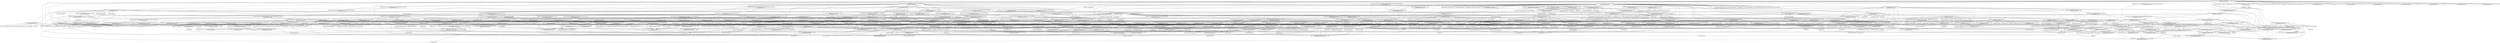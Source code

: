 // subgraph node: kvm_vcpu_ioctl
// subgraph edge: kvm_vcpu_ioctl->unlikely
// subgraph node: unlikely
// subgraph edge: kvm_vcpu_ioctl->IS_ERR
// subgraph node: IS_ERR
// subgraph edge: kvm_vcpu_ioctl->PTR_ERR
// subgraph node: PTR_ERR
// subgraph edge: kvm_vcpu_ioctl->kfree
// subgraph node: kfree
// subgraph edge: kvm_vcpu_ioctl->mutex_unlock
// subgraph node: mutex_unlock
// subgraph edge: kvm_vcpu_ioctl->kzalloc
// subgraph node: kzalloc
// subgraph edge: kvm_vcpu_ioctl->rcu_access_pointer
// subgraph node: rcu_access_pointer
// subgraph edge: kvm_vcpu_ioctl->put_pid
// subgraph node: put_pid
// subgraph edge: kvm_vcpu_ioctl->rcu_assign_pointer
// subgraph node: rcu_assign_pointer
// subgraph edge: kvm_vcpu_ioctl->copy_from_user
// subgraph node: copy_from_user
// subgraph edge: kvm_vcpu_ioctl->copy_to_user
// subgraph node: copy_to_user
// subgraph edge: kvm_vcpu_ioctl->kvm_vcpu_ioctl_set_sigmask
// subgraph node: kvm_vcpu_ioctl_set_sigmask
// subgraph edge: kvm_vcpu_ioctl_set_sigmask->sigdelsetmask
// subgraph node: sigdelsetmask
// subgraph edge: kvm_vcpu_ioctl_set_sigmask->sigmask
// subgraph node: sigmask
// subgraph edge: kvm_vcpu_ioctl->kvm_arch_vcpu_async_ioctl
// subgraph node: kvm_arch_vcpu_async_ioctl
// subgraph edge: kvm_vcpu_ioctl->mutex_lock_killable
// subgraph node: mutex_lock_killable
// subgraph edge: kvm_vcpu_ioctl->task_pid
// subgraph node: task_pid
// subgraph edge: kvm_vcpu_ioctl->kvm_arch_vcpu_run_pid_change
// subgraph node: kvm_arch_vcpu_run_pid_change
// subgraph edge: kvm_arch_vcpu_run_pid_change->likely
// subgraph node: likely
// subgraph edge: kvm_arch_vcpu_run_pid_change->irqchip_in_kernel
// subgraph node: irqchip_in_kernel
// subgraph edge: kvm_arch_vcpu_run_pid_change->is_protected_kvm_enabled
// subgraph node: is_protected_kvm_enabled
// subgraph edge: kvm_arch_vcpu_run_pid_change->mutex_lock
// subgraph node: mutex_lock
// subgraph edge: kvm_arch_vcpu_run_pid_change->mutex_unlock
// subgraph edge: kvm_arch_vcpu_run_pid_change->kvm_call_hyp_nvhe
// subgraph node: kvm_call_hyp_nvhe
// subgraph edge: kvm_arch_vcpu_run_pid_change->vcpu_has_run_once
// subgraph node: vcpu_has_run_once
// subgraph edge: kvm_arch_vcpu_run_pid_change->kvm_vcpu_initialized
// subgraph node: kvm_vcpu_initialized
// subgraph edge: kvm_vcpu_initialized->vcpu_get_flag
// subgraph node: vcpu_get_flag
// subgraph edge: kvm_arch_vcpu_run_pid_change->kvm_arm_vcpu_is_finalized
// subgraph node: kvm_arm_vcpu_is_finalized
// subgraph edge: kvm_arm_vcpu_is_finalized->vcpu_has_sve
// subgraph node: vcpu_has_sve
// subgraph edge: kvm_arm_vcpu_is_finalized->kvm_arm_vcpu_sve_finalized
// subgraph node: kvm_arm_vcpu_sve_finalized
// subgraph edge: kvm_arch_vcpu_run_pid_change->kvm_arch_vcpu_run_map_fp
// subgraph node: kvm_arch_vcpu_run_map_fp
// subgraph edge: kvm_arch_vcpu_run_map_fp->is_protected_kvm_enabled
// subgraph edge: kvm_arch_vcpu_run_map_fp->kern_hyp_va
// subgraph node: kern_hyp_va
// subgraph edge: kvm_arch_vcpu_run_map_fp->kvm_vcpu_unshare_task_fp
// subgraph node: kvm_vcpu_unshare_task_fp
// subgraph edge: kvm_vcpu_unshare_task_fp->is_protected_kvm_enabled
// subgraph edge: kvm_vcpu_unshare_task_fp->kvm_unshare_hyp
// subgraph node: kvm_unshare_hyp
// subgraph edge: kvm_unshare_hyp->WARN_ON
// subgraph node: WARN_ON
// subgraph edge: kvm_unshare_hyp->is_kernel_in_hyp_mode
// subgraph node: is_kernel_in_hyp_mode
// subgraph edge: kvm_unshare_hyp->ALIGN_DOWN
// subgraph node: ALIGN_DOWN
// subgraph edge: kvm_unshare_hyp->kvm_host_owns_hyp_mappings
// subgraph node: kvm_host_owns_hyp_mappings
// subgraph edge: kvm_host_owns_hyp_mappings->WARN_ON
// subgraph edge: kvm_host_owns_hyp_mappings->is_protected_kvm_enabled
// subgraph edge: kvm_host_owns_hyp_mappings->is_kernel_in_hyp_mode
// subgraph edge: kvm_host_owns_hyp_mappings->static_branch_likely
// subgraph node: static_branch_likely
// subgraph edge: kvm_unshare_hyp->PAGE_ALIGN
// subgraph node: PAGE_ALIGN
// subgraph edge: kvm_unshare_hyp->unshare_pfn_hyp
// subgraph node: unshare_pfn_hyp
// subgraph edge: unshare_pfn_hyp->WARN_ON
// subgraph edge: unshare_pfn_hyp->kfree
// subgraph edge: unshare_pfn_hyp->mutex_lock
// subgraph edge: unshare_pfn_hyp->mutex_unlock
// subgraph edge: unshare_pfn_hyp->kvm_call_hyp_nvhe
// subgraph edge: unshare_pfn_hyp->find_shared_pfn
// subgraph node: find_shared_pfn
// subgraph edge: find_shared_pfn->container_of
// subgraph node: container_of
// subgraph edge: unshare_pfn_hyp->rb_erase
// subgraph node: rb_erase
// subgraph edge: kvm_vcpu_unshare_task_fp->put_task_struct
// subgraph node: put_task_struct
// subgraph edge: kvm_arch_vcpu_run_map_fp->kvm_share_hyp
// subgraph node: kvm_share_hyp
// subgraph edge: kvm_share_hyp->is_kernel_in_hyp_mode
// subgraph edge: kvm_share_hyp->create_hyp_mappings
// subgraph node: create_hyp_mappings
// subgraph edge: create_hyp_mappings->is_kernel_in_hyp_mode
// subgraph edge: create_hyp_mappings->kern_hyp_va
// subgraph edge: create_hyp_mappings->kvm_host_owns_hyp_mappings
// subgraph edge: create_hyp_mappings->PAGE_ALIGN
// subgraph edge: create_hyp_mappings->kvm_kaddr_to_phys
// subgraph node: kvm_kaddr_to_phys
// subgraph edge: kvm_kaddr_to_phys->BUG_ON
// subgraph node: BUG_ON
// subgraph edge: kvm_kaddr_to_phys->is_vmalloc_addr
// subgraph node: is_vmalloc_addr
// subgraph edge: kvm_kaddr_to_phys->virt_addr_valid
// subgraph node: virt_addr_valid
// subgraph edge: kvm_kaddr_to_phys->page_to_phys
// subgraph node: page_to_phys
// subgraph edge: kvm_kaddr_to_phys->vmalloc_to_page
// subgraph node: vmalloc_to_page
// subgraph edge: kvm_kaddr_to_phys->offset_in_page
// subgraph node: offset_in_page
// subgraph edge: kvm_share_hyp->ALIGN_DOWN
// subgraph edge: kvm_share_hyp->kvm_host_owns_hyp_mappings
// subgraph edge: kvm_share_hyp->PAGE_ALIGN
// subgraph edge: kvm_share_hyp->is_vmalloc_or_module_addr
// subgraph node: is_vmalloc_or_module_addr
// subgraph edge: kvm_share_hyp->share_pfn_hyp
// subgraph node: share_pfn_hyp
// subgraph edge: share_pfn_hyp->mutex_lock
// subgraph edge: share_pfn_hyp->mutex_unlock
// subgraph edge: share_pfn_hyp->kvm_call_hyp_nvhe
// subgraph edge: share_pfn_hyp->kzalloc
// subgraph edge: share_pfn_hyp->find_shared_pfn
// subgraph edge: share_pfn_hyp->rb_link_node
// subgraph node: rb_link_node
// subgraph edge: share_pfn_hyp->rb_insert_color
// subgraph node: rb_insert_color
// subgraph edge: kvm_arch_vcpu_run_map_fp->get_task_struct
// subgraph node: get_task_struct
// subgraph edge: kvm_arch_vcpu_run_pid_change->kvm_init_mpidr_data
// subgraph node: kvm_init_mpidr_data
// subgraph edge: kvm_init_mpidr_data->BIT_ULL
// subgraph node: BIT_ULL
// subgraph edge: kvm_init_mpidr_data->mutex_lock
// subgraph edge: kvm_init_mpidr_data->mutex_unlock
// subgraph edge: kvm_init_mpidr_data->kvm_for_each_vcpu
// subgraph node: kvm_for_each_vcpu
// subgraph edge: kvm_init_mpidr_data->kvm_mpidr_index
// subgraph node: kvm_mpidr_index
// subgraph edge: kvm_init_mpidr_data->kvm_vcpu_get_mpidr_aff
// subgraph node: kvm_vcpu_get_mpidr_aff
// subgraph edge: kvm_init_mpidr_data->kzalloc
// subgraph edge: kvm_init_mpidr_data->atomic_read
// subgraph node: atomic_read
// subgraph edge: kvm_init_mpidr_data->hweight_long
// subgraph node: hweight_long
// subgraph edge: kvm_init_mpidr_data->struct_size
// subgraph node: struct_size
// subgraph edge: kvm_arch_vcpu_run_pid_change->kvm_arm_vcpu_init_debug
// subgraph node: kvm_arm_vcpu_init_debug
// subgraph edge: kvm_arm_vcpu_init_debug->preempt_disable
// subgraph node: preempt_disable
// subgraph edge: kvm_arm_vcpu_init_debug->preempt_enable
// subgraph node: preempt_enable
// subgraph edge: kvm_arm_vcpu_init_debug->kvm_arm_setup_mdcr_el2
// subgraph node: kvm_arm_setup_mdcr_el2
// subgraph edge: kvm_arm_setup_mdcr_el2->vcpu_get_flag
// subgraph edge: kvm_arm_setup_mdcr_el2->kvm_vcpu_os_lock_enabled
// subgraph node: kvm_vcpu_os_lock_enabled
// subgraph edge: kvm_arm_setup_mdcr_el2->trace_kvm_arm_set_dreg32
// subgraph node: trace_kvm_arm_set_dreg32
// subgraph edge: kvm_arch_vcpu_run_pid_change->kvm_vgic_map_resources
// subgraph node: kvm_vgic_map_resources
// subgraph edge: kvm_arch_vcpu_run_pid_change->kvm_timer_enable
// subgraph node: kvm_timer_enable
// subgraph edge: kvm_timer_enable->get_timer_map
// subgraph node: get_timer_map
// subgraph edge: get_timer_map->vcpu_has_nv
// subgraph node: vcpu_has_nv
// subgraph edge: get_timer_map->is_hyp_ctxt
// subgraph node: is_hyp_ctxt
// subgraph edge: get_timer_map->vcpu_hvtimer
// subgraph node: vcpu_hvtimer
// subgraph edge: get_timer_map->vcpu_hptimer
// subgraph node: vcpu_hptimer
// subgraph edge: get_timer_map->vcpu_vtimer
// subgraph node: vcpu_vtimer
// subgraph edge: get_timer_map->vcpu_ptimer
// subgraph node: vcpu_ptimer
// subgraph edge: get_timer_map->has_vhe
// subgraph node: has_vhe
// subgraph edge: get_timer_map->trace_kvm_get_timer_map
// subgraph node: trace_kvm_get_timer_map
// subgraph edge: kvm_timer_enable->timer_irq
// subgraph node: timer_irq
// subgraph edge: kvm_timer_enable->irqchip_in_kernel
// subgraph edge: kvm_timer_enable->vcpu_timer
// subgraph node: vcpu_timer
// subgraph edge: kvm_timer_enable->kvm_debug
// subgraph node: kvm_debug
// subgraph edge: kvm_timer_enable->kvm_vgic_map_phys_irq
// subgraph node: kvm_vgic_map_phys_irq
// subgraph edge: kvm_timer_enable->timer_irqs_are_valid
// subgraph node: timer_irqs_are_valid
// subgraph edge: timer_irqs_are_valid->bool
// subgraph node: bool
// subgraph edge: timer_irqs_are_valid->mutex_lock
// subgraph edge: timer_irqs_are_valid->mutex_unlock
// subgraph edge: timer_irqs_are_valid->nr_timers
// subgraph node: nr_timers
// subgraph edge: nr_timers->vcpu_has_nv
// subgraph edge: timer_irqs_are_valid->set_bit
// subgraph node: set_bit
// subgraph edge: timer_irqs_are_valid->hweight32
// subgraph node: hweight32
// subgraph edge: kvm_arch_vcpu_run_pid_change->kvm_arm_pmu_v3_enable
// subgraph node: kvm_arm_pmu_v3_enable
// subgraph edge: kvm_arm_pmu_v3_enable->irqchip_in_kernel
// subgraph edge: kvm_arm_pmu_v3_enable->kvm_vcpu_has_pmu
// subgraph node: kvm_vcpu_has_pmu
// subgraph edge: kvm_arm_pmu_v3_enable->kvm_make_request
// subgraph node: kvm_make_request
// subgraph edge: kvm_arm_pmu_v3_enable->irq_is_ppi
// subgraph node: irq_is_ppi
// subgraph edge: kvm_arm_pmu_v3_enable->vgic_valid_spi
// subgraph node: vgic_valid_spi
// subgraph edge: kvm_arm_pmu_v3_enable->kvm_arm_pmu_irq_initialized
// subgraph node: kvm_arm_pmu_irq_initialized
// subgraph edge: kvm_arch_vcpu_run_pid_change->pkvm_create_hyp_vm
// subgraph node: pkvm_create_hyp_vm
// subgraph edge: pkvm_create_hyp_vm->mutex_lock
// subgraph edge: pkvm_create_hyp_vm->mutex_unlock
// subgraph edge: kvm_arch_vcpu_run_pid_change->static_branch_inc
// subgraph node: static_branch_inc
// subgraph edge: kvm_arch_vcpu_run_pid_change->kvm_vm_is_protected
// subgraph node: kvm_vm_is_protected
// subgraph edge: kvm_arch_vcpu_run_pid_change->set_bit
// subgraph edge: kvm_vcpu_ioctl->get_task_pid
// subgraph node: get_task_pid
// subgraph edge: kvm_vcpu_ioctl->synchronize_rcu
// subgraph node: synchronize_rcu
// subgraph edge: kvm_vcpu_ioctl->kvm_arch_vcpu_ioctl_run
// subgraph node: kvm_arch_vcpu_ioctl_run
// subgraph edge: kvm_arch_vcpu_ioctl_run->vcpu_get_flag
// subgraph edge: kvm_arch_vcpu_ioctl_run->preempt_disable
// subgraph edge: kvm_arch_vcpu_ioctl_run->preempt_enable
// subgraph edge: kvm_arch_vcpu_ioctl_run->has_vhe
// subgraph edge: kvm_arch_vcpu_ioctl_run->static_branch_unlikely
// subgraph node: static_branch_unlikely
// subgraph edge: kvm_arch_vcpu_ioctl_run->unlikely
// subgraph edge: kvm_arch_vcpu_ioctl_run->irqchip_in_kernel
// subgraph edge: kvm_arch_vcpu_ioctl_run->isb
// subgraph node: isb
// subgraph edge: kvm_arch_vcpu_ioctl_run->kvm_call_hyp
// subgraph node: kvm_call_hyp
// subgraph edge: kvm_arch_vcpu_ioctl_run->vcpu_pc
// subgraph node: vcpu_pc
// subgraph edge: kvm_arch_vcpu_ioctl_run->vcpu_clear_flag
// subgraph node: vcpu_clear_flag
// subgraph edge: kvm_arch_vcpu_ioctl_run->kvm_vcpu_trap_get_class
// subgraph node: kvm_vcpu_trap_get_class
// subgraph edge: kvm_arch_vcpu_ioctl_run->kvm_handle_mmio_return
// subgraph node: kvm_handle_mmio_return
// subgraph edge: kvm_handle_mmio_return->unlikely
// subgraph edge: kvm_handle_mmio_return->vcpu_set_reg
// subgraph node: vcpu_set_reg
// subgraph edge: kvm_handle_mmio_return->kvm_incr_pc
// subgraph node: kvm_incr_pc
// subgraph edge: kvm_handle_mmio_return->kvm_vcpu_dabt_iswrite
// subgraph node: kvm_vcpu_dabt_iswrite
// subgraph edge: kvm_handle_mmio_return->kvm_vcpu_dabt_get_as
// subgraph node: kvm_vcpu_dabt_get_as
// subgraph edge: kvm_handle_mmio_return->kvm_vcpu_dabt_get_rd
// subgraph node: kvm_vcpu_dabt_get_rd
// subgraph edge: kvm_handle_mmio_return->trace_kvm_mmio
// subgraph node: trace_kvm_mmio
// subgraph edge: kvm_handle_mmio_return->kvm_mmio_read_buf
// subgraph node: kvm_mmio_read_buf
// subgraph edge: kvm_mmio_read_buf->memcpy
// subgraph node: memcpy
// subgraph edge: kvm_handle_mmio_return->kvm_vcpu_dabt_issext
// subgraph node: kvm_vcpu_dabt_issext
// subgraph edge: kvm_handle_mmio_return->kvm_vcpu_dabt_issf
// subgraph node: kvm_vcpu_dabt_issf
// subgraph edge: kvm_handle_mmio_return->vcpu_data_host_to_guest
// subgraph node: vcpu_data_host_to_guest
// subgraph edge: kvm_arch_vcpu_ioctl_run->vcpu_load
// subgraph node: vcpu_load
// subgraph edge: vcpu_load->get_cpu
// subgraph node: get_cpu
// subgraph edge: vcpu_load->put_cpu
// subgraph node: put_cpu
// subgraph edge: vcpu_load->kvm_arch_vcpu_load
// subgraph node: kvm_arch_vcpu_load
// subgraph edge: kvm_arch_vcpu_load->has_vhe
// subgraph edge: kvm_arch_vcpu_load->kvm_call_hyp
// subgraph edge: kvm_arch_vcpu_load->kvm_vcpu_pmu_restore_guest
// subgraph node: kvm_vcpu_pmu_restore_guest
// subgraph edge: kvm_vcpu_pmu_restore_guest->preempt_disable
// subgraph edge: kvm_vcpu_pmu_restore_guest->preempt_enable
// subgraph edge: kvm_vcpu_pmu_restore_guest->has_vhe
// subgraph edge: kvm_vcpu_pmu_restore_guest->kvm_arm_support_pmu_v3
// subgraph node: kvm_arm_support_pmu_v3
// subgraph edge: kvm_vcpu_pmu_restore_guest->kvm_get_pmu_events
// subgraph node: kvm_get_pmu_events
// subgraph edge: kvm_get_pmu_events->this_cpu_ptr
// subgraph node: this_cpu_ptr
// subgraph edge: kvm_vcpu_pmu_restore_guest->kvm_vcpu_pmu_enable_el0
// subgraph node: kvm_vcpu_pmu_enable_el0
// subgraph edge: kvm_vcpu_pmu_enable_el0->for_each_set_bit
// subgraph node: for_each_set_bit
// subgraph edge: kvm_vcpu_pmu_enable_el0->kvm_vcpu_pmu_read_evtype_direct
// subgraph node: kvm_vcpu_pmu_read_evtype_direct
// subgraph edge: kvm_vcpu_pmu_read_evtype_direct->WARN_ON
// subgraph edge: kvm_vcpu_pmu_read_evtype_direct->read_sysreg
// subgraph node: read_sysreg
// subgraph edge: kvm_vcpu_pmu_read_evtype_direct->PMEVTYPER_CASES
// subgraph node: PMEVTYPER_CASES
// subgraph edge: kvm_vcpu_pmu_enable_el0->kvm_vcpu_pmu_write_evtype_direct
// subgraph node: kvm_vcpu_pmu_write_evtype_direct
// subgraph edge: kvm_vcpu_pmu_write_evtype_direct->WARN_ON
// subgraph edge: kvm_vcpu_pmu_write_evtype_direct->PMEVTYPER_CASES
// subgraph edge: kvm_vcpu_pmu_write_evtype_direct->write_sysreg
// subgraph node: write_sysreg
// subgraph edge: kvm_vcpu_pmu_restore_guest->kvm_vcpu_pmu_disable_el0
// subgraph node: kvm_vcpu_pmu_disable_el0
// subgraph edge: kvm_vcpu_pmu_disable_el0->for_each_set_bit
// subgraph edge: kvm_vcpu_pmu_disable_el0->kvm_vcpu_pmu_read_evtype_direct
// subgraph edge: kvm_vcpu_pmu_disable_el0->kvm_vcpu_pmu_write_evtype_direct
// subgraph edge: kvm_arch_vcpu_load->kvm_make_request
// subgraph edge: kvm_arch_vcpu_load->this_cpu_ptr
// subgraph edge: kvm_arch_vcpu_load->kvm_vgic_load
// subgraph node: kvm_vgic_load
// subgraph edge: kvm_arch_vcpu_load->kvm_timer_vcpu_load
// subgraph node: kvm_timer_vcpu_load
// subgraph edge: kvm_timer_vcpu_load->vcpu_has_nv
// subgraph edge: kvm_timer_vcpu_load->get_timer_map
// subgraph edge: kvm_timer_vcpu_load->timer_emulate
// subgraph node: timer_emulate
// subgraph edge: timer_emulate->bool
// subgraph edge: timer_emulate->kvm_timer_should_fire
// subgraph node: kvm_timer_should_fire
// subgraph edge: kvm_timer_should_fire->kvm_phys_timer_read
// subgraph node: kvm_phys_timer_read
// subgraph edge: kvm_timer_should_fire->timer_get_offset
// subgraph node: timer_get_offset
// subgraph edge: kvm_timer_should_fire->arch_timer_ctx_index
// subgraph node: arch_timer_ctx_index
// subgraph edge: kvm_timer_should_fire->kvm_timer_irq_can_fire
// subgraph node: kvm_timer_irq_can_fire
// subgraph edge: kvm_timer_irq_can_fire->WARN_ON
// subgraph edge: kvm_timer_irq_can_fire->timer_get_ctl
// subgraph node: timer_get_ctl
// subgraph edge: timer_get_ctl->arch_timer_ctx_index
// subgraph edge: timer_get_ctl->WARN_ON
// subgraph edge: kvm_timer_should_fire->read_sysreg_el0
// subgraph node: read_sysreg_el0
// subgraph edge: kvm_timer_should_fire->timer_get_cval
// subgraph node: timer_get_cval
// subgraph edge: timer_get_cval->arch_timer_ctx_index
// subgraph edge: timer_get_cval->WARN_ON
// subgraph edge: timer_emulate->trace_kvm_timer_emulate
// subgraph node: trace_kvm_timer_emulate
// subgraph edge: timer_emulate->kvm_timer_update_irq
// subgraph node: kvm_timer_update_irq
// subgraph edge: kvm_timer_update_irq->WARN_ON
// subgraph edge: kvm_timer_update_irq->trace_kvm_timer_update_irq
// subgraph node: trace_kvm_timer_update_irq
// subgraph edge: kvm_timer_update_irq->timer_irq
// subgraph edge: kvm_timer_update_irq->userspace_irqchip
// subgraph node: userspace_irqchip
// subgraph edge: userspace_irqchip->static_branch_unlikely
// subgraph edge: userspace_irqchip->unlikely
// subgraph edge: userspace_irqchip->irqchip_in_kernel
// subgraph edge: kvm_timer_update_irq->kvm_vgic_inject_irq
// subgraph node: kvm_vgic_inject_irq
// subgraph edge: timer_emulate->kvm_timer_irq_can_fire
// subgraph edge: timer_emulate->soft_timer_start
// subgraph node: soft_timer_start
// subgraph edge: soft_timer_start->hrtimer_start
// subgraph node: hrtimer_start
// subgraph edge: soft_timer_start->ktime_add_ns
// subgraph node: ktime_add_ns
// subgraph edge: soft_timer_start->ktime_get
// subgraph node: ktime_get
// subgraph edge: timer_emulate->kvm_timer_compute_delta
// subgraph node: kvm_timer_compute_delta
// subgraph edge: kvm_timer_compute_delta->timer_get_cval
// subgraph edge: kvm_timer_compute_delta->kvm_counter_compute_delta
// subgraph node: kvm_counter_compute_delta
// subgraph edge: kvm_counter_compute_delta->kvm_phys_timer_read
// subgraph edge: kvm_counter_compute_delta->timer_get_offset
// subgraph edge: kvm_counter_compute_delta->cyclecounter_cyc2ns
// subgraph node: cyclecounter_cyc2ns
// subgraph edge: kvm_timer_vcpu_load->timer_restore_state
// subgraph node: timer_restore_state
// subgraph edge: timer_restore_state->BUG
// subgraph node: BUG
// subgraph edge: timer_restore_state->timer_get_offset
// subgraph edge: timer_restore_state->arch_timer_ctx_index
// subgraph edge: timer_restore_state->timer_get_cval
// subgraph edge: timer_restore_state->timer_get_ctl
// subgraph edge: timer_restore_state->vcpu_timer
// subgraph edge: timer_restore_state->local_irq_save
// subgraph node: local_irq_save
// subgraph edge: timer_restore_state->write_sysreg_el0
// subgraph node: write_sysreg_el0
// subgraph edge: timer_restore_state->isb
// subgraph edge: timer_restore_state->set_cntvoff
// subgraph node: set_cntvoff
// subgraph edge: set_cntvoff->kvm_call_hyp
// subgraph edge: timer_restore_state->set_cntpoff
// subgraph node: set_cntpoff
// subgraph edge: set_cntpoff->has_cntpoff
// subgraph node: has_cntpoff
// subgraph edge: set_cntpoff->write_sysreg_s
// subgraph node: write_sysreg_s
// subgraph edge: timer_restore_state->local_irq_restore
// subgraph node: local_irq_restore
// subgraph edge: timer_restore_state->trace_kvm_timer_restore_state
// subgraph node: trace_kvm_timer_restore_state
// subgraph edge: kvm_timer_vcpu_load->unlikely
// subgraph edge: kvm_timer_vcpu_load->vcpu_timer
// subgraph edge: kvm_timer_vcpu_load->static_branch_likely
// subgraph edge: kvm_timer_vcpu_load->kvm_timer_vcpu_load_nested_switch
// subgraph node: kvm_timer_vcpu_load_nested_switch
// subgraph edge: kvm_timer_vcpu_load_nested_switch->vcpu_hvtimer
// subgraph edge: kvm_timer_vcpu_load_nested_switch->timer_irq
// subgraph edge: kvm_timer_vcpu_load_nested_switch->irqchip_in_kernel
// subgraph edge: kvm_timer_vcpu_load_nested_switch->vcpu_el2_e2h_is_set
// subgraph node: vcpu_el2_e2h_is_set
// subgraph edge: kvm_timer_vcpu_load_nested_switch->WARN_ON_ONCE
// subgraph node: WARN_ON_ONCE
// subgraph edge: kvm_timer_vcpu_load_nested_switch->kvm_vgic_get_map
// subgraph node: kvm_vgic_get_map
// subgraph edge: kvm_timer_vcpu_load_nested_switch->kvm_vgic_unmap_phys_irq
// subgraph node: kvm_vgic_unmap_phys_irq
// subgraph edge: kvm_timer_vcpu_load_nested_switch->kvm_vgic_map_phys_irq
// subgraph edge: kvm_timer_vcpu_load->kvm_timer_vcpu_load_gic
// subgraph node: kvm_timer_vcpu_load_gic
// subgraph edge: kvm_timer_vcpu_load_gic->bool
// subgraph edge: kvm_timer_vcpu_load_gic->kvm_timer_should_fire
// subgraph edge: kvm_timer_vcpu_load_gic->kvm_timer_update_irq
// subgraph edge: kvm_timer_vcpu_load_gic->timer_irq
// subgraph edge: kvm_timer_vcpu_load_gic->irqchip_in_kernel
// subgraph edge: kvm_timer_vcpu_load_gic->kvm_vgic_map_is_active
// subgraph node: kvm_vgic_map_is_active
// subgraph edge: kvm_timer_vcpu_load_gic->set_timer_irq_phys_active
// subgraph node: set_timer_irq_phys_active
// subgraph edge: set_timer_irq_phys_active->WARN_ON
// subgraph edge: set_timer_irq_phys_active->irq_set_irqchip_state
// subgraph node: irq_set_irqchip_state
// subgraph edge: kvm_timer_vcpu_load->kvm_timer_vcpu_load_nogic
// subgraph node: kvm_timer_vcpu_load_nogic
// subgraph edge: kvm_timer_vcpu_load_nogic->vcpu_vtimer
// subgraph edge: kvm_timer_vcpu_load_nogic->kvm_timer_should_fire
// subgraph edge: kvm_timer_vcpu_load_nogic->kvm_timer_update_irq
// subgraph edge: kvm_timer_vcpu_load_nogic->disable_percpu_irq
// subgraph node: disable_percpu_irq
// subgraph edge: kvm_timer_vcpu_load_nogic->enable_percpu_irq
// subgraph node: enable_percpu_irq
// subgraph edge: kvm_timer_vcpu_load->kvm_timer_unblocking
// subgraph node: kvm_timer_unblocking
// subgraph edge: kvm_timer_unblocking->soft_timer_cancel
// subgraph node: soft_timer_cancel
// subgraph edge: soft_timer_cancel->hrtimer_cancel
// subgraph node: hrtimer_cancel
// subgraph edge: kvm_timer_unblocking->vcpu_timer
// subgraph edge: kvm_timer_vcpu_load->timer_set_traps
// subgraph node: timer_set_traps
// subgraph edge: timer_set_traps->vcpu_has_nv
// subgraph edge: timer_set_traps->is_hyp_ctxt
// subgraph edge: timer_set_traps->has_vhe
// subgraph edge: timer_set_traps->timer_get_offset
// subgraph edge: timer_set_traps->bool
// subgraph edge: timer_set_traps->has_cntpoff
// subgraph edge: timer_set_traps->vcpu_el2_e2h_is_set
// subgraph edge: timer_set_traps->sysreg_clear_set
// subgraph node: sysreg_clear_set
// subgraph edge: timer_set_traps->assign_clear_set_bit
// subgraph node: assign_clear_set_bit
// subgraph edge: kvm_arch_vcpu_load->kvm_vcpu_load_vhe
// subgraph node: kvm_vcpu_load_vhe
// subgraph edge: kvm_arch_vcpu_load->kvm_arch_vcpu_load_fp
// subgraph node: kvm_arch_vcpu_load_fp
// subgraph edge: kvm_arch_vcpu_load_fp->BUG_ON
// subgraph edge: kvm_arch_vcpu_load_fp->read_sysreg
// subgraph edge: kvm_arch_vcpu_load_fp->vcpu_clear_flag
// subgraph edge: kvm_arch_vcpu_load_fp->system_supports_sme
// subgraph node: system_supports_sme
// subgraph edge: kvm_arch_vcpu_load_fp->fpsimd_save_and_flush_cpu_state
// subgraph node: fpsimd_save_and_flush_cpu_state
// subgraph edge: kvm_arch_vcpu_load_fp->system_supports_fpsimd
// subgraph node: system_supports_fpsimd
// subgraph edge: kvm_arch_vcpu_load_fp->fpsimd_kvm_prepare
// subgraph node: fpsimd_kvm_prepare
// subgraph edge: kvm_arch_vcpu_load_fp->vcpu_set_flag
// subgraph node: vcpu_set_flag
// subgraph edge: kvm_arch_vcpu_load_fp->read_sysreg_s
// subgraph node: read_sysreg_s
// subgraph edge: kvm_arch_vcpu_load->kvm_arm_is_pvtime_enabled
// subgraph node: kvm_arm_is_pvtime_enabled
// subgraph edge: kvm_arch_vcpu_load->single_task_running
// subgraph node: single_task_running
// subgraph edge: kvm_arch_vcpu_load->vcpu_clear_wfx_traps
// subgraph node: vcpu_clear_wfx_traps
// subgraph edge: kvm_arch_vcpu_load->vcpu_set_wfx_traps
// subgraph node: vcpu_set_wfx_traps
// subgraph edge: kvm_arch_vcpu_load->vcpu_has_ptrauth
// subgraph node: vcpu_has_ptrauth
// subgraph edge: kvm_arch_vcpu_load->vcpu_ptrauth_disable
// subgraph node: vcpu_ptrauth_disable
// subgraph edge: kvm_arch_vcpu_load->kvm_arch_vcpu_load_debug_state_flags
// subgraph node: kvm_arch_vcpu_load_debug_state_flags
// subgraph edge: kvm_arch_vcpu_load_debug_state_flags->has_vhe
// subgraph edge: kvm_arch_vcpu_load_debug_state_flags->read_sysreg
// subgraph edge: kvm_arch_vcpu_load_debug_state_flags->BIT
// subgraph node: BIT
// subgraph edge: kvm_arch_vcpu_load_debug_state_flags->vcpu_set_flag
// subgraph edge: kvm_arch_vcpu_load_debug_state_flags->read_sysreg_s
// subgraph edge: kvm_arch_vcpu_load_debug_state_flags->cpuid_feature_extract_unsigned_field
// subgraph node: cpuid_feature_extract_unsigned_field
// subgraph edge: kvm_arch_vcpu_load->cpumask_test_cpu
// subgraph node: cpumask_test_cpu
// subgraph edge: kvm_arch_vcpu_load->vcpu_set_on_unsupported_cpu
// subgraph node: vcpu_set_on_unsupported_cpu
// subgraph edge: vcpu_load->preempt_notifier_register
// subgraph node: preempt_notifier_register
// subgraph edge: kvm_arch_vcpu_ioctl_run->kvm_sigset_activate
// subgraph node: kvm_sigset_activate
// subgraph edge: kvm_sigset_activate->sigprocmask
// subgraph node: sigprocmask
// subgraph edge: kvm_arch_vcpu_ioctl_run->xfer_to_guest_mode_handle_work
// subgraph node: xfer_to_guest_mode_handle_work
// subgraph edge: kvm_arch_vcpu_ioctl_run->check_vcpu_requests
// subgraph node: check_vcpu_requests
// subgraph edge: check_vcpu_requests->preempt_disable
// subgraph edge: check_vcpu_requests->preempt_enable
// subgraph edge: check_vcpu_requests->kvm_vcpu_pmu_restore_guest
// subgraph edge: check_vcpu_requests->vgic_v4_put
// subgraph node: vgic_v4_put
// subgraph edge: check_vcpu_requests->vgic_v4_load
// subgraph node: vgic_v4_load
// subgraph edge: check_vcpu_requests->kvm_check_request
// subgraph node: kvm_check_request
// subgraph edge: check_vcpu_requests->kvm_request_pending
// subgraph node: kvm_request_pending
// subgraph edge: check_vcpu_requests->kvm_vcpu_sleep
// subgraph node: kvm_vcpu_sleep
// subgraph edge: kvm_vcpu_sleep->kvm_make_request
// subgraph edge: kvm_vcpu_sleep->smp_rmb
// subgraph node: smp_rmb
// subgraph edge: kvm_vcpu_sleep->kvm_arm_vcpu_stopped
// subgraph node: kvm_arm_vcpu_stopped
// subgraph edge: kvm_arm_vcpu_stopped->READ_ONCE
// subgraph node: READ_ONCE
// subgraph edge: kvm_vcpu_sleep->kvm_arch_vcpu_get_wait
// subgraph node: kvm_arch_vcpu_get_wait
// subgraph edge: kvm_vcpu_sleep->rcuwait_wait_event
// subgraph node: rcuwait_wait_event
// subgraph edge: check_vcpu_requests->kvm_reset_vcpu
// subgraph node: kvm_reset_vcpu
// subgraph edge: kvm_reset_vcpu->vcpu_el1_is_32bit
// subgraph node: vcpu_el1_is_32bit
// subgraph edge: kvm_reset_vcpu->vcpu_has_nv
// subgraph edge: kvm_reset_vcpu->preempt_disable
// subgraph edge: kvm_reset_vcpu->preempt_enable
// subgraph edge: kvm_reset_vcpu->bool
// subgraph edge: kvm_reset_vcpu->vcpu_pc
// subgraph edge: kvm_reset_vcpu->memset
// subgraph node: memset
// subgraph edge: kvm_reset_vcpu->vcpu_mode_is_32bit
// subgraph node: vcpu_mode_is_32bit
// subgraph edge: kvm_reset_vcpu->spin_lock
// subgraph node: spin_lock
// subgraph edge: kvm_reset_vcpu->spin_unlock
// subgraph node: spin_unlock
// subgraph edge: kvm_reset_vcpu->kvm_arch_vcpu_put
// subgraph node: kvm_arch_vcpu_put
// subgraph edge: kvm_arch_vcpu_put->has_vhe
// subgraph edge: kvm_arch_vcpu_put->kvm_arch_vcpu_put_debug_state_flags
// subgraph node: kvm_arch_vcpu_put_debug_state_flags
// subgraph edge: kvm_arch_vcpu_put_debug_state_flags->vcpu_clear_flag
// subgraph edge: kvm_arch_vcpu_put->kvm_arch_vcpu_put_fp
// subgraph node: kvm_arch_vcpu_put_fp
// subgraph edge: kvm_arch_vcpu_put_fp->vcpu_has_sve
// subgraph edge: kvm_arch_vcpu_put_fp->vcpu_get_flag
// subgraph edge: kvm_arch_vcpu_put_fp->has_vhe
// subgraph edge: kvm_arch_vcpu_put_fp->local_irq_save
// subgraph edge: kvm_arch_vcpu_put_fp->isb
// subgraph edge: kvm_arch_vcpu_put_fp->local_irq_restore
// subgraph edge: kvm_arch_vcpu_put_fp->system_supports_sme
// subgraph edge: kvm_arch_vcpu_put_fp->sysreg_clear_set
// subgraph edge: kvm_arch_vcpu_put_fp->read_sysreg_el1
// subgraph node: read_sysreg_el1
// subgraph edge: kvm_arch_vcpu_put_fp->sve_cond_update_zcr_vq
// subgraph node: sve_cond_update_zcr_vq
// subgraph edge: kvm_arch_vcpu_put_fp->vcpu_sve_max_vq
// subgraph node: vcpu_sve_max_vq
// subgraph edge: kvm_arch_vcpu_put_fp->fpsimd_save_and_flush_cpu_state
// subgraph edge: kvm_arch_vcpu_put_fp->system_supports_sve
// subgraph node: system_supports_sve
// subgraph edge: kvm_arch_vcpu_put->kvm_vcpu_put_vhe
// subgraph node: kvm_vcpu_put_vhe
// subgraph edge: kvm_arch_vcpu_put->kvm_timer_vcpu_put
// subgraph node: kvm_timer_vcpu_put
// subgraph edge: kvm_timer_vcpu_put->get_timer_map
// subgraph edge: kvm_timer_vcpu_put->soft_timer_cancel
// subgraph edge: kvm_timer_vcpu_put->timer_save_state
// subgraph node: timer_save_state
// subgraph edge: timer_save_state->BUG
// subgraph edge: timer_save_state->timer_set_cval
// subgraph node: timer_set_cval
// subgraph edge: timer_set_cval->arch_timer_ctx_index
// subgraph edge: timer_set_cval->WARN_ON
// subgraph edge: timer_save_state->timer_get_offset
// subgraph edge: timer_save_state->timer_set_ctl
// subgraph node: timer_set_ctl
// subgraph edge: timer_set_ctl->arch_timer_ctx_index
// subgraph edge: timer_set_ctl->WARN_ON
// subgraph edge: timer_save_state->arch_timer_ctx_index
// subgraph edge: timer_save_state->read_sysreg_el0
// subgraph edge: timer_save_state->vcpu_timer
// subgraph edge: timer_save_state->local_irq_save
// subgraph edge: timer_save_state->write_sysreg_el0
// subgraph edge: timer_save_state->isb
// subgraph edge: timer_save_state->set_cntvoff
// subgraph edge: timer_save_state->set_cntpoff
// subgraph edge: timer_save_state->trace_kvm_timer_save_state
// subgraph node: trace_kvm_timer_save_state
// subgraph edge: timer_save_state->local_irq_restore
// subgraph edge: kvm_timer_vcpu_put->unlikely
// subgraph edge: kvm_timer_vcpu_put->vcpu_timer
// subgraph edge: kvm_timer_vcpu_put->kvm_vcpu_is_blocking
// subgraph node: kvm_vcpu_is_blocking
// subgraph edge: kvm_timer_vcpu_put->kvm_timer_blocking
// subgraph node: kvm_timer_blocking
// subgraph edge: kvm_timer_blocking->get_timer_map
// subgraph edge: kvm_timer_blocking->kvm_timer_irq_can_fire
// subgraph edge: kvm_timer_blocking->soft_timer_start
// subgraph edge: kvm_timer_blocking->vcpu_timer
// subgraph edge: kvm_timer_blocking->vcpu_has_wfit_active
// subgraph node: vcpu_has_wfit_active
// subgraph edge: vcpu_has_wfit_active->vcpu_get_flag
// subgraph edge: vcpu_has_wfit_active->cpus_have_final_cap
// subgraph node: cpus_have_final_cap
// subgraph edge: kvm_timer_blocking->kvm_timer_earliest_exp
// subgraph node: kvm_timer_earliest_exp
// subgraph edge: kvm_timer_earliest_exp->kvm_timer_irq_can_fire
// subgraph edge: kvm_timer_earliest_exp->kvm_timer_compute_delta
// subgraph edge: kvm_timer_earliest_exp->min
// subgraph node: min
// subgraph edge: kvm_timer_earliest_exp->vcpu_has_wfit_active
// subgraph edge: kvm_timer_earliest_exp->nr_timers
// subgraph edge: kvm_timer_earliest_exp->WARN
// subgraph node: WARN
// subgraph edge: kvm_timer_earliest_exp->wfit_delay_ns
// subgraph node: wfit_delay_ns
// subgraph edge: wfit_delay_ns->vcpu_has_nv
// subgraph edge: wfit_delay_ns->is_hyp_ctxt
// subgraph edge: wfit_delay_ns->vcpu_hvtimer
// subgraph edge: wfit_delay_ns->vcpu_vtimer
// subgraph edge: wfit_delay_ns->kvm_counter_compute_delta
// subgraph edge: wfit_delay_ns->vcpu_get_reg
// subgraph node: vcpu_get_reg
// subgraph edge: wfit_delay_ns->kvm_vcpu_sys_get_rt
// subgraph node: kvm_vcpu_sys_get_rt
// subgraph edge: kvm_arch_vcpu_put->kvm_vgic_put
// subgraph node: kvm_vgic_put
// subgraph edge: kvm_arch_vcpu_put->kvm_vcpu_pmu_restore_host
// subgraph node: kvm_vcpu_pmu_restore_host
// subgraph edge: kvm_vcpu_pmu_restore_host->has_vhe
// subgraph edge: kvm_vcpu_pmu_restore_host->kvm_arm_support_pmu_v3
// subgraph edge: kvm_vcpu_pmu_restore_host->kvm_get_pmu_events
// subgraph edge: kvm_vcpu_pmu_restore_host->kvm_vcpu_pmu_enable_el0
// subgraph edge: kvm_vcpu_pmu_restore_host->kvm_vcpu_pmu_disable_el0
// subgraph edge: kvm_arch_vcpu_put->kvm_arm_vmid_clear_active
// subgraph node: kvm_arm_vmid_clear_active
// subgraph edge: kvm_arm_vmid_clear_active->this_cpu_ptr
// subgraph edge: kvm_arm_vmid_clear_active->atomic64_set
// subgraph node: atomic64_set
// subgraph edge: kvm_arch_vcpu_put->vcpu_clear_on_unsupported_cpu
// subgraph node: vcpu_clear_on_unsupported_cpu
// subgraph edge: kvm_reset_vcpu->kvm_arch_vcpu_load
// subgraph edge: kvm_reset_vcpu->smp_processor_id
// subgraph node: smp_processor_id
// subgraph edge: kvm_reset_vcpu->vcpu_set_reg
// subgraph edge: kvm_reset_vcpu->kvm_arm_vcpu_sve_finalized
// subgraph edge: kvm_reset_vcpu->kvm_pmu_vcpu_reset
// subgraph node: kvm_pmu_vcpu_reset
// subgraph edge: kvm_pmu_vcpu_reset->kvm_pmu_valid_counter_mask
// subgraph node: kvm_pmu_valid_counter_mask
// subgraph edge: kvm_pmu_valid_counter_mask->BIT
// subgraph edge: kvm_pmu_valid_counter_mask->kvm_vcpu_read_pmcr
// subgraph node: kvm_vcpu_read_pmcr
// subgraph edge: kvm_pmu_valid_counter_mask->GENMASK
// subgraph node: GENMASK
// subgraph edge: kvm_pmu_vcpu_reset->kvm_vcpu_idx_to_pmc
// subgraph node: kvm_vcpu_idx_to_pmc
// subgraph edge: kvm_pmu_vcpu_reset->kvm_pmu_stop_counter
// subgraph node: kvm_pmu_stop_counter
// subgraph edge: kvm_pmu_stop_counter->kvm_pmc_to_vcpu
// subgraph node: kvm_pmc_to_vcpu
// subgraph edge: kvm_pmc_to_vcpu->container_of
// subgraph edge: kvm_pmu_stop_counter->kvm_pmu_get_pmc_value
// subgraph node: kvm_pmu_get_pmc_value
// subgraph edge: kvm_pmu_get_pmc_value->lower_32_bits
// subgraph node: lower_32_bits
// subgraph edge: kvm_pmu_get_pmc_value->kvm_pmc_to_vcpu
// subgraph edge: kvm_pmu_get_pmc_value->kvm_pmc_is_64bit
// subgraph node: kvm_pmc_is_64bit
// subgraph edge: kvm_pmc_is_64bit->kvm_pmc_to_vcpu
// subgraph edge: kvm_pmc_is_64bit->kvm_pmu_is_3p5
// subgraph node: kvm_pmu_is_3p5
// subgraph edge: kvm_pmu_get_pmc_value->counter_index_to_reg
// subgraph node: counter_index_to_reg
// subgraph edge: kvm_pmu_get_pmc_value->perf_event_read_value
// subgraph node: perf_event_read_value
// subgraph edge: kvm_pmu_stop_counter->counter_index_to_reg
// subgraph edge: kvm_pmu_stop_counter->kvm_pmu_release_perf_event
// subgraph node: kvm_pmu_release_perf_event
// subgraph edge: kvm_pmu_release_perf_event->perf_event_disable
// subgraph node: perf_event_disable
// subgraph edge: kvm_pmu_release_perf_event->perf_event_release_kernel
// subgraph node: perf_event_release_kernel
// subgraph edge: kvm_pmu_vcpu_reset->for_each_set_bit
// subgraph edge: kvm_reset_vcpu->vcpu_has_feature
// subgraph node: vcpu_has_feature
// subgraph edge: kvm_reset_vcpu->kvm_vcpu_enable_sve
// subgraph node: kvm_vcpu_enable_sve
// subgraph edge: kvm_vcpu_enable_sve->vcpu_set_flag
// subgraph edge: kvm_reset_vcpu->kvm_vcpu_reset_sve
// subgraph node: kvm_vcpu_reset_sve
// subgraph edge: kvm_vcpu_reset_sve->vcpu_has_sve
// subgraph edge: kvm_vcpu_reset_sve->memset
// subgraph edge: kvm_vcpu_reset_sve->vcpu_sve_state_size
// subgraph node: vcpu_sve_state_size
// subgraph edge: kvm_reset_vcpu->kvm_vcpu_enable_ptrauth
// subgraph node: kvm_vcpu_enable_ptrauth
// subgraph edge: kvm_vcpu_enable_ptrauth->vcpu_set_flag
// subgraph edge: kvm_reset_vcpu->vcpu_gp_regs
// subgraph node: vcpu_gp_regs
// subgraph edge: kvm_reset_vcpu->kvm_reset_sys_regs
// subgraph node: kvm_reset_sys_regs
// subgraph edge: kvm_reset_sys_regs->reg_to_encoding
// subgraph node: reg_to_encoding
// subgraph edge: kvm_reset_sys_regs->ARRAY_SIZE
// subgraph node: ARRAY_SIZE
// subgraph edge: kvm_reset_sys_regs->kvm_reset_id_regs
// subgraph node: kvm_reset_id_regs
// subgraph edge: kvm_reset_id_regs->reg_to_encoding
// subgraph edge: kvm_reset_id_regs->IDREG
// subgraph node: IDREG
// subgraph edge: kvm_reset_id_regs->test_bit
// subgraph node: test_bit
// subgraph edge: kvm_reset_id_regs->lockdep_assert_held
// subgraph node: lockdep_assert_held
// subgraph edge: kvm_reset_id_regs->set_bit
// subgraph edge: kvm_reset_id_regs->is_id_reg
// subgraph node: is_id_reg
// subgraph edge: is_id_reg->sys_reg_Op0
// subgraph node: sys_reg_Op0
// subgraph edge: is_id_reg->sys_reg_Op1
// subgraph node: sys_reg_Op1
// subgraph edge: is_id_reg->sys_reg_CRn
// subgraph node: sys_reg_CRn
// subgraph edge: is_id_reg->sys_reg_CRm
// subgraph node: sys_reg_CRm
// subgraph edge: kvm_reset_sys_regs->is_id_reg
// subgraph edge: kvm_reset_vcpu->vcpu_set_thumb
// subgraph node: vcpu_set_thumb
// subgraph edge: kvm_reset_vcpu->kvm_vcpu_set_be
// subgraph node: kvm_vcpu_set_be
// subgraph edge: kvm_reset_vcpu->kvm_timer_vcpu_reset
// subgraph node: kvm_timer_vcpu_reset
// subgraph edge: kvm_timer_vcpu_reset->vcpu_has_nv
// subgraph edge: kvm_timer_vcpu_reset->get_timer_map
// subgraph edge: kvm_timer_vcpu_reset->vcpu_get_timer
// subgraph node: vcpu_get_timer
// subgraph edge: kvm_timer_vcpu_reset->soft_timer_cancel
// subgraph edge: kvm_timer_vcpu_reset->vcpu_vtimer
// subgraph edge: kvm_timer_vcpu_reset->timer_set_ctl
// subgraph edge: kvm_timer_vcpu_reset->kvm_timer_update_irq
// subgraph edge: kvm_timer_vcpu_reset->timer_irq
// subgraph edge: kvm_timer_vcpu_reset->irqchip_in_kernel
// subgraph edge: kvm_timer_vcpu_reset->vcpu_timer
// subgraph edge: kvm_timer_vcpu_reset->kvm_vgic_reset_mapped_irq
// subgraph node: kvm_vgic_reset_mapped_irq
// subgraph edge: check_vcpu_requests->kvm_update_stolen_time
// subgraph node: kvm_update_stolen_time
// subgraph edge: kvm_update_stolen_time->srcu_read_lock
// subgraph node: srcu_read_lock
// subgraph edge: kvm_update_stolen_time->srcu_read_unlock
// subgraph node: srcu_read_unlock
// subgraph edge: kvm_update_stolen_time->READ_ONCE
// subgraph edge: kvm_update_stolen_time->offsetof
// subgraph node: offsetof
// subgraph edge: kvm_update_stolen_time->kvm_get_guest
// subgraph node: kvm_get_guest
// subgraph edge: kvm_update_stolen_time->le64_to_cpu
// subgraph node: le64_to_cpu
// subgraph edge: kvm_update_stolen_time->kvm_put_guest
// subgraph node: kvm_put_guest
// subgraph edge: kvm_update_stolen_time->cpu_to_le64
// subgraph node: cpu_to_le64
// subgraph edge: check_vcpu_requests->kvm_vcpu_reload_pmu
// subgraph node: kvm_vcpu_reload_pmu
// subgraph edge: kvm_vcpu_reload_pmu->kvm_pmu_valid_counter_mask
// subgraph edge: kvm_vcpu_reload_pmu->kvm_vcpu_read_pmcr
// subgraph edge: kvm_vcpu_reload_pmu->kvm_pmu_handle_pmcr
// subgraph node: kvm_pmu_handle_pmcr
// subgraph edge: kvm_pmu_handle_pmcr->kvm_vcpu_has_pmu
// subgraph edge: kvm_pmu_handle_pmcr->BIT
// subgraph edge: kvm_pmu_handle_pmcr->kvm_pmu_valid_counter_mask
// subgraph edge: kvm_pmu_handle_pmcr->kvm_pmu_enable_counter_mask
// subgraph node: kvm_pmu_enable_counter_mask
// subgraph edge: kvm_pmu_enable_counter_mask->kvm_vcpu_has_pmu
// subgraph edge: kvm_pmu_enable_counter_mask->BIT
// subgraph edge: kvm_pmu_enable_counter_mask->kvm_vcpu_read_pmcr
// subgraph edge: kvm_pmu_enable_counter_mask->kvm_vcpu_idx_to_pmc
// subgraph edge: kvm_pmu_enable_counter_mask->kvm_pmu_create_perf_event
// subgraph node: kvm_pmu_create_perf_event
// subgraph edge: kvm_pmu_create_perf_event->bool
// subgraph edge: kvm_pmu_create_perf_event->kvm_pmu_event_mask
// subgraph node: kvm_pmu_event_mask
// subgraph edge: kvm_pmu_event_mask->SYS_FIELD_GET
// subgraph node: SYS_FIELD_GET
// subgraph edge: kvm_pmu_event_mask->IDREG
// subgraph edge: kvm_pmu_create_perf_event->kvm_pmc_to_vcpu
// subgraph edge: kvm_pmu_create_perf_event->counter_index_to_evtreg
// subgraph node: counter_index_to_evtreg
// subgraph edge: kvm_pmu_create_perf_event->kvm_pmu_stop_counter
// subgraph edge: kvm_pmu_create_perf_event->test_bit
// subgraph edge: kvm_pmu_create_perf_event->memset
// subgraph edge: kvm_pmu_create_perf_event->kvm_pmu_counter_is_enabled
// subgraph node: kvm_pmu_counter_is_enabled
// subgraph edge: kvm_pmu_counter_is_enabled->BIT
// subgraph edge: kvm_pmu_counter_is_enabled->kvm_vcpu_read_pmcr
// subgraph edge: kvm_pmu_counter_is_enabled->kvm_pmc_to_vcpu
// subgraph edge: kvm_pmu_create_perf_event->kvm_pmc_is_64bit
// subgraph edge: kvm_pmu_create_perf_event->compute_period
// subgraph node: compute_period
// subgraph edge: compute_period->GENMASK
// subgraph edge: compute_period->kvm_pmc_is_64bit
// subgraph edge: compute_period->kvm_pmc_has_64bit_overflow
// subgraph node: kvm_pmc_has_64bit_overflow
// subgraph edge: kvm_pmc_has_64bit_overflow->kvm_vcpu_read_pmcr
// subgraph edge: kvm_pmc_has_64bit_overflow->kvm_pmc_to_vcpu
// subgraph edge: kvm_pmu_create_perf_event->kvm_pmu_get_pmc_value
// subgraph edge: kvm_pmu_create_perf_event->perf_event_create_kernel_counter
// subgraph node: perf_event_create_kernel_counter
// subgraph edge: kvm_pmu_create_perf_event->kvm_pmu_perf_overflow
// subgraph node: kvm_pmu_perf_overflow
// subgraph edge: kvm_pmu_perf_overflow->BIT
// subgraph edge: kvm_pmu_perf_overflow->kvm_pmc_to_vcpu
// subgraph edge: kvm_pmu_perf_overflow->compute_period
// subgraph edge: kvm_pmu_perf_overflow->to_arm_pmu
// subgraph node: to_arm_pmu
// subgraph edge: kvm_pmu_perf_overflow->local64_read
// subgraph node: local64_read
// subgraph edge: kvm_pmu_perf_overflow->local64_set
// subgraph node: local64_set
// subgraph edge: kvm_pmu_perf_overflow->kvm_pmu_counter_can_chain
// subgraph node: kvm_pmu_counter_can_chain
// subgraph edge: kvm_pmu_counter_can_chain->kvm_pmc_has_64bit_overflow
// subgraph edge: kvm_pmu_perf_overflow->kvm_pmu_counter_increment
// subgraph node: kvm_pmu_counter_increment
// subgraph edge: kvm_pmu_counter_increment->lower_32_bits
// subgraph edge: kvm_pmu_counter_increment->BIT
// subgraph edge: kvm_pmu_counter_increment->kvm_pmu_event_mask
// subgraph edge: kvm_pmu_counter_increment->kvm_vcpu_read_pmcr
// subgraph edge: kvm_pmu_counter_increment->kvm_vcpu_idx_to_pmc
// subgraph edge: kvm_pmu_counter_increment->counter_index_to_evtreg
// subgraph edge: kvm_pmu_counter_increment->kvm_pmc_is_64bit
// subgraph edge: kvm_pmu_counter_increment->counter_index_to_reg
// subgraph edge: kvm_pmu_counter_increment->kvm_pmc_has_64bit_overflow
// subgraph edge: kvm_pmu_counter_increment->kvm_pmu_counter_can_chain
// subgraph edge: kvm_pmu_counter_increment->kvm_pmu_counter_increment
// subgraph edge: kvm_pmu_counter_increment->for_each_set_bit
// subgraph edge: kvm_pmu_perf_overflow->kvm_pmu_overflow_status
// subgraph node: kvm_pmu_overflow_status
// subgraph edge: kvm_pmu_overflow_status->kvm_vcpu_read_pmcr
// subgraph edge: kvm_pmu_perf_overflow->kvm_make_request
// subgraph edge: kvm_pmu_perf_overflow->in_nmi
// subgraph node: in_nmi
// subgraph edge: kvm_pmu_perf_overflow->kvm_vcpu_kick
// subgraph node: kvm_vcpu_kick
// subgraph edge: kvm_vcpu_kick->kvm_vcpu_wake_up
// subgraph node: kvm_vcpu_wake_up
// subgraph edge: kvm_vcpu_wake_up->WRITE_ONCE
// subgraph node: WRITE_ONCE
// subgraph edge: kvm_vcpu_kick->get_cpu
// subgraph edge: kvm_vcpu_kick->WRITE_ONCE
// subgraph edge: kvm_vcpu_kick->kvm_arch_vcpu_should_kick
// subgraph node: kvm_arch_vcpu_should_kick
// subgraph edge: kvm_arch_vcpu_should_kick->kvm_vcpu_exiting_guest_mode
// subgraph node: kvm_vcpu_exiting_guest_mode
// subgraph edge: kvm_vcpu_kick->READ_ONCE
// subgraph edge: kvm_vcpu_kick->cpu_online
// subgraph node: cpu_online
// subgraph edge: kvm_vcpu_kick->smp_send_reschedule
// subgraph node: smp_send_reschedule
// subgraph edge: kvm_vcpu_kick->put_cpu
// subgraph edge: kvm_pmu_perf_overflow->irq_work_queue
// subgraph node: irq_work_queue
// subgraph edge: kvm_pmu_create_perf_event->IS_ERR
// subgraph edge: kvm_pmu_create_perf_event->pr_err_once
// subgraph node: pr_err_once
// subgraph edge: kvm_pmu_create_perf_event->PTR_ERR
// subgraph edge: kvm_pmu_enable_counter_mask->perf_event_enable
// subgraph node: perf_event_enable
// subgraph edge: kvm_pmu_enable_counter_mask->kvm_debug
// subgraph edge: kvm_pmu_handle_pmcr->kvm_vcpu_pmu_restore_guest
// subgraph edge: kvm_pmu_handle_pmcr->kvm_pmu_disable_counter_mask
// subgraph node: kvm_pmu_disable_counter_mask
// subgraph edge: kvm_pmu_disable_counter_mask->kvm_vcpu_has_pmu
// subgraph edge: kvm_pmu_disable_counter_mask->BIT
// subgraph edge: kvm_pmu_disable_counter_mask->kvm_vcpu_idx_to_pmc
// subgraph edge: kvm_pmu_disable_counter_mask->perf_event_disable
// subgraph edge: kvm_pmu_handle_pmcr->kvm_vcpu_idx_to_pmc
// subgraph edge: kvm_pmu_handle_pmcr->kvm_pmu_is_3p5
// subgraph edge: kvm_pmu_handle_pmcr->for_each_set_bit
// subgraph edge: kvm_pmu_handle_pmcr->kvm_pmu_set_counter_value
// subgraph node: kvm_pmu_set_counter_value
// subgraph edge: kvm_pmu_set_counter_value->kvm_vcpu_has_pmu
// subgraph edge: kvm_pmu_set_counter_value->kvm_vcpu_idx_to_pmc
// subgraph edge: kvm_pmu_set_counter_value->kvm_pmu_set_pmc_value
// subgraph node: kvm_pmu_set_pmc_value
// subgraph edge: kvm_pmu_set_pmc_value->lower_32_bits
// subgraph edge: kvm_pmu_set_pmc_value->GENMASK
// subgraph edge: kvm_pmu_set_pmc_value->kvm_pmu_create_perf_event
// subgraph edge: kvm_pmu_set_pmc_value->kvm_pmc_to_vcpu
// subgraph edge: kvm_pmu_set_pmc_value->counter_index_to_reg
// subgraph edge: kvm_pmu_set_pmc_value->kvm_pmu_release_perf_event
// subgraph edge: kvm_pmu_set_pmc_value->vcpu_mode_is_32bit
// subgraph edge: kvm_pmu_handle_pmcr->kvm_pmu_set_pmc_value
// subgraph edge: check_vcpu_requests->kvm_vcpu_suspend
// subgraph node: kvm_vcpu_suspend
// subgraph edge: kvm_vcpu_suspend->memset
// subgraph edge: kvm_vcpu_suspend->kvm_make_request
// subgraph edge: kvm_vcpu_suspend->kvm_vcpu_wfi
// subgraph node: kvm_vcpu_wfi
// subgraph edge: kvm_vcpu_wfi->preempt_disable
// subgraph edge: kvm_vcpu_wfi->preempt_enable
// subgraph edge: kvm_vcpu_wfi->vcpu_clear_flag
// subgraph edge: kvm_vcpu_wfi->vcpu_set_flag
// subgraph edge: kvm_vcpu_wfi->kvm_vgic_vmcr_sync
// subgraph node: kvm_vgic_vmcr_sync
// subgraph edge: kvm_vcpu_wfi->vgic_v4_put
// subgraph edge: kvm_vcpu_wfi->kvm_vcpu_halt
// subgraph node: kvm_vcpu_halt
// subgraph edge: kvm_vcpu_halt->ktime_add_ns
// subgraph edge: kvm_vcpu_halt->ktime_get
// subgraph edge: kvm_vcpu_halt->kvm_vcpu_max_halt_poll_ns
// subgraph node: kvm_vcpu_max_halt_poll_ns
// subgraph edge: kvm_vcpu_max_halt_poll_ns->READ_ONCE
// subgraph edge: kvm_vcpu_max_halt_poll_ns->smp_rmb
// subgraph edge: kvm_vcpu_halt->kvm_arch_no_poll
// subgraph node: kvm_arch_no_poll
// subgraph edge: kvm_vcpu_halt->kvm_vcpu_check_block
// subgraph node: kvm_vcpu_check_block
// subgraph edge: kvm_vcpu_check_block->srcu_read_lock
// subgraph edge: kvm_vcpu_check_block->srcu_read_unlock
// subgraph edge: kvm_vcpu_check_block->kvm_arch_vcpu_runnable
// subgraph node: kvm_arch_vcpu_runnable
// subgraph edge: kvm_arch_vcpu_runnable->bool
// subgraph edge: kvm_arch_vcpu_runnable->vcpu_hcr
// subgraph node: vcpu_hcr
// subgraph edge: kvm_arch_vcpu_runnable->kvm_vgic_vcpu_pending_irq
// subgraph node: kvm_vgic_vcpu_pending_irq
// subgraph edge: kvm_arch_vcpu_runnable->kvm_arm_vcpu_stopped
// subgraph edge: kvm_vcpu_check_block->kvm_cpu_has_pending_timer
// subgraph node: kvm_cpu_has_pending_timer
// subgraph edge: kvm_cpu_has_pending_timer->vcpu_has_wfit_active
// subgraph edge: kvm_cpu_has_pending_timer->wfit_delay_ns
// subgraph edge: kvm_vcpu_check_block->signal_pending
// subgraph node: signal_pending
// subgraph edge: kvm_vcpu_check_block->kvm_check_request
// subgraph edge: kvm_vcpu_halt->cpu_relax
// subgraph node: cpu_relax
// subgraph edge: kvm_vcpu_halt->kvm_vcpu_can_poll
// subgraph node: kvm_vcpu_can_poll
// subgraph edge: kvm_vcpu_halt->kvm_vcpu_block
// subgraph node: kvm_vcpu_block
// subgraph edge: kvm_vcpu_block->preempt_disable
// subgraph edge: kvm_vcpu_block->preempt_enable
// subgraph edge: kvm_vcpu_block->kvm_vcpu_check_block
// subgraph edge: kvm_vcpu_block->kvm_arch_vcpu_get_wait
// subgraph edge: kvm_vcpu_block->kvm_arch_vcpu_blocking
// subgraph node: kvm_arch_vcpu_blocking
// subgraph edge: kvm_vcpu_block->prepare_to_rcuwait
// subgraph node: prepare_to_rcuwait
// subgraph edge: kvm_vcpu_block->set_current_state
// subgraph node: set_current_state
// subgraph edge: kvm_vcpu_block->schedule
// subgraph node: schedule
// subgraph edge: kvm_vcpu_block->finish_rcuwait
// subgraph node: finish_rcuwait
// subgraph edge: kvm_vcpu_block->kvm_arch_vcpu_unblocking
// subgraph node: kvm_arch_vcpu_unblocking
// subgraph edge: kvm_vcpu_halt->ktime_to_ns
// subgraph node: ktime_to_ns
// subgraph edge: kvm_vcpu_halt->KVM_STATS_LOG_HIST_UPDATE
// subgraph node: KVM_STATS_LOG_HIST_UPDATE
// subgraph edge: kvm_vcpu_halt->update_halt_poll_stats
// subgraph node: update_halt_poll_stats
// subgraph edge: update_halt_poll_stats->ktime_to_ns
// subgraph edge: update_halt_poll_stats->KVM_STATS_LOG_HIST_UPDATE
// subgraph edge: update_halt_poll_stats->vcpu_valid_wakeup
// subgraph node: vcpu_valid_wakeup
// subgraph edge: update_halt_poll_stats->ktime_sub
// subgraph node: ktime_sub
// subgraph edge: kvm_vcpu_halt->vcpu_valid_wakeup
// subgraph edge: kvm_vcpu_halt->shrink_halt_poll_ns
// subgraph node: shrink_halt_poll_ns
// subgraph edge: shrink_halt_poll_ns->READ_ONCE
// subgraph edge: shrink_halt_poll_ns->trace_kvm_halt_poll_ns_shrink
// subgraph node: trace_kvm_halt_poll_ns_shrink
// subgraph edge: kvm_vcpu_halt->grow_halt_poll_ns
// subgraph node: grow_halt_poll_ns
// subgraph edge: grow_halt_poll_ns->READ_ONCE
// subgraph edge: grow_halt_poll_ns->trace_kvm_halt_poll_ns_grow
// subgraph node: trace_kvm_halt_poll_ns_grow
// subgraph edge: kvm_vcpu_halt->trace_kvm_vcpu_wakeup
// subgraph node: trace_kvm_vcpu_wakeup
// subgraph edge: kvm_vcpu_wfi->vgic_v4_load
// subgraph edge: kvm_vcpu_suspend->kvm_arch_vcpu_runnable
// subgraph edge: kvm_vcpu_suspend->kvm_arm_vcpu_suspended
// subgraph node: kvm_arm_vcpu_suspended
// subgraph edge: kvm_arm_vcpu_suspended->READ_ONCE
// subgraph edge: check_vcpu_requests->kvm_dirty_ring_check_request
// subgraph node: kvm_dirty_ring_check_request
// subgraph edge: kvm_dirty_ring_check_request->kvm_make_request
// subgraph edge: kvm_dirty_ring_check_request->kvm_check_request
// subgraph edge: kvm_dirty_ring_check_request->kvm_dirty_ring_soft_full
// subgraph node: kvm_dirty_ring_soft_full
// subgraph edge: kvm_dirty_ring_soft_full->kvm_dirty_ring_used
// subgraph node: kvm_dirty_ring_used
// subgraph edge: kvm_dirty_ring_used->READ_ONCE
// subgraph edge: kvm_dirty_ring_check_request->trace_kvm_dirty_ring_exit
// subgraph node: trace_kvm_dirty_ring_exit
// subgraph edge: kvm_arch_vcpu_ioctl_run->kvm_arm_vmid_update
// subgraph node: kvm_arm_vmid_update
// subgraph edge: kvm_arm_vmid_update->bool
// subgraph edge: kvm_arm_vmid_update->this_cpu_ptr
// subgraph edge: kvm_arm_vmid_update->atomic64_set
// subgraph edge: kvm_arm_vmid_update->atomic64_read
// subgraph node: atomic64_read
// subgraph edge: kvm_arm_vmid_update->vmid_gen_match
// subgraph node: vmid_gen_match
// subgraph edge: kvm_arm_vmid_update->atomic64_cmpxchg_relaxed
// subgraph node: atomic64_cmpxchg_relaxed
// subgraph edge: kvm_arm_vmid_update->raw_spin_lock_irqsave
// subgraph node: raw_spin_lock_irqsave
// subgraph edge: kvm_arm_vmid_update->new_vmid
// subgraph node: new_vmid
// subgraph edge: new_vmid->atomic64_set
// subgraph edge: new_vmid->atomic64_read
// subgraph edge: new_vmid->check_update_reserved_vmid
// subgraph node: check_update_reserved_vmid
// subgraph edge: check_update_reserved_vmid->bool
// subgraph edge: check_update_reserved_vmid->for_each_possible_cpu
// subgraph node: for_each_possible_cpu
// subgraph edge: check_update_reserved_vmid->per_cpu
// subgraph node: per_cpu
// subgraph edge: new_vmid->vmid2idx
// subgraph node: vmid2idx
// subgraph edge: new_vmid->find_next_zero_bit
// subgraph node: find_next_zero_bit
// subgraph edge: new_vmid->atomic64_add_return_relaxed
// subgraph node: atomic64_add_return_relaxed
// subgraph edge: new_vmid->flush_context
// subgraph node: flush_context
// subgraph edge: flush_context->kvm_call_hyp
// subgraph edge: flush_context->for_each_possible_cpu
// subgraph edge: flush_context->per_cpu
// subgraph edge: flush_context->bitmap_zero
// subgraph node: bitmap_zero
// subgraph edge: flush_context->vmid2idx
// subgraph edge: flush_context->atomic64_xchg_relaxed
// subgraph node: atomic64_xchg_relaxed
// subgraph edge: new_vmid->idx2vmid
// subgraph node: idx2vmid
// subgraph edge: kvm_arm_vmid_update->raw_spin_unlock_irqrestore
// subgraph node: raw_spin_unlock_irqrestore
// subgraph edge: kvm_arch_vcpu_ioctl_run->kvm_pmu_flush_hwstate
// subgraph node: kvm_pmu_flush_hwstate
// subgraph edge: kvm_pmu_flush_hwstate->kvm_pmu_update_state
// subgraph node: kvm_pmu_update_state
// subgraph edge: kvm_pmu_update_state->likely
// subgraph edge: kvm_pmu_update_state->WARN_ON
// subgraph edge: kvm_pmu_update_state->bool
// subgraph edge: kvm_pmu_update_state->kvm_vgic_inject_irq
// subgraph edge: kvm_pmu_update_state->irqchip_in_kernel
// subgraph edge: kvm_pmu_update_state->kvm_vcpu_has_pmu
// subgraph edge: kvm_pmu_update_state->kvm_pmu_overflow_status
// subgraph edge: kvm_arch_vcpu_ioctl_run->local_irq_disable
// subgraph node: local_irq_disable
// subgraph edge: kvm_arch_vcpu_ioctl_run->kvm_vgic_flush_hwstate
// subgraph node: kvm_vgic_flush_hwstate
// subgraph edge: kvm_arch_vcpu_ioctl_run->kvm_pmu_update_vcpu_events
// subgraph node: kvm_pmu_update_vcpu_events
// subgraph edge: kvm_arch_vcpu_ioctl_run->smp_store_mb
// subgraph node: smp_store_mb
// subgraph edge: kvm_arch_vcpu_ioctl_run->kvm_vcpu_exit_request
// subgraph node: kvm_vcpu_exit_request
// subgraph edge: kvm_vcpu_exit_request->static_branch_unlikely
// subgraph edge: kvm_vcpu_exit_request->unlikely
// subgraph edge: kvm_vcpu_exit_request->smp_processor_id
// subgraph edge: kvm_vcpu_exit_request->kvm_request_pending
// subgraph edge: kvm_vcpu_exit_request->kvm_timer_should_notify_user
// subgraph node: kvm_timer_should_notify_user
// subgraph edge: kvm_timer_should_notify_user->likely
// subgraph edge: kvm_timer_should_notify_user->vcpu_vtimer
// subgraph edge: kvm_timer_should_notify_user->vcpu_ptimer
// subgraph edge: kvm_timer_should_notify_user->bool
// subgraph edge: kvm_timer_should_notify_user->kvm_timer_should_fire
// subgraph edge: kvm_timer_should_notify_user->irqchip_in_kernel
// subgraph edge: kvm_vcpu_exit_request->kvm_pmu_should_notify_user
// subgraph node: kvm_pmu_should_notify_user
// subgraph edge: kvm_pmu_should_notify_user->likely
// subgraph edge: kvm_pmu_should_notify_user->bool
// subgraph edge: kvm_pmu_should_notify_user->irqchip_in_kernel
// subgraph edge: kvm_vcpu_exit_request->vcpu_on_unsupported_cpu
// subgraph node: vcpu_on_unsupported_cpu
// subgraph edge: kvm_vcpu_exit_request->xfer_to_guest_mode_work_pending
// subgraph node: xfer_to_guest_mode_work_pending
// subgraph edge: kvm_arch_vcpu_ioctl_run->kvm_pmu_sync_hwstate
// subgraph node: kvm_pmu_sync_hwstate
// subgraph edge: kvm_pmu_sync_hwstate->kvm_pmu_update_state
// subgraph edge: kvm_arch_vcpu_ioctl_run->kvm_timer_sync_user
// subgraph node: kvm_timer_sync_user
// subgraph edge: kvm_timer_sync_user->unlikely
// subgraph edge: kvm_timer_sync_user->irqchip_in_kernel
// subgraph edge: kvm_timer_sync_user->vcpu_timer
// subgraph edge: kvm_timer_sync_user->unmask_vtimer_irq_user
// subgraph node: unmask_vtimer_irq_user
// subgraph edge: unmask_vtimer_irq_user->vcpu_vtimer
// subgraph edge: unmask_vtimer_irq_user->kvm_timer_should_fire
// subgraph edge: unmask_vtimer_irq_user->kvm_timer_update_irq
// subgraph edge: unmask_vtimer_irq_user->static_branch_likely
// subgraph edge: unmask_vtimer_irq_user->set_timer_irq_phys_active
// subgraph edge: unmask_vtimer_irq_user->enable_percpu_irq
// subgraph edge: kvm_arch_vcpu_ioctl_run->kvm_vgic_sync_hwstate
// subgraph node: kvm_vgic_sync_hwstate
// subgraph edge: kvm_arch_vcpu_ioctl_run->local_irq_enable
// subgraph node: local_irq_enable
// subgraph edge: kvm_arch_vcpu_ioctl_run->kvm_arm_setup_debug
// subgraph node: kvm_arm_setup_debug
// subgraph edge: kvm_arm_setup_debug->vcpu_read_sys_reg
// subgraph node: vcpu_read_sys_reg
// subgraph edge: vcpu_read_sys_reg->vcpu_get_flag
// subgraph edge: kvm_arm_setup_debug->vcpu_get_flag
// subgraph edge: kvm_arm_setup_debug->vcpu_write_sys_reg
// subgraph node: vcpu_write_sys_reg
// subgraph edge: vcpu_write_sys_reg->vcpu_get_flag
// subgraph edge: kvm_arm_setup_debug->vcpu_cpsr
// subgraph node: vcpu_cpsr
// subgraph edge: kvm_arm_setup_debug->has_vhe
// subgraph edge: kvm_arm_setup_debug->BUG_ON
// subgraph edge: kvm_arm_setup_debug->write_sysreg
// subgraph edge: kvm_arm_setup_debug->vcpu_set_flag
// subgraph edge: kvm_arm_setup_debug->get_num_brps
// subgraph node: get_num_brps
// subgraph edge: kvm_arm_setup_debug->get_num_wrps
// subgraph node: get_num_wrps
// subgraph edge: kvm_arm_setup_debug->kvm_arm_setup_mdcr_el2
// subgraph edge: kvm_arm_setup_debug->kvm_vcpu_os_lock_enabled
// subgraph edge: kvm_arm_setup_debug->trace_kvm_arm_set_dreg32
// subgraph edge: kvm_arm_setup_debug->trace_kvm_arm_setup_debug
// subgraph node: trace_kvm_arm_setup_debug
// subgraph edge: kvm_arm_setup_debug->save_guest_debug_regs
// subgraph node: save_guest_debug_regs
// subgraph edge: save_guest_debug_regs->vcpu_read_sys_reg
// subgraph edge: save_guest_debug_regs->vcpu_cpsr
// subgraph edge: save_guest_debug_regs->trace_kvm_arm_set_dreg32
// subgraph edge: kvm_arm_setup_debug->trace_kvm_arm_set_regset
// subgraph node: trace_kvm_arm_set_regset
// subgraph edge: kvm_arch_vcpu_ioctl_run->kvm_arch_vcpu_ctxflush_fp
// subgraph node: kvm_arch_vcpu_ctxflush_fp
// subgraph edge: kvm_arch_vcpu_ctxflush_fp->test_thread_flag
// subgraph node: test_thread_flag
// subgraph edge: kvm_arch_vcpu_ioctl_run->trace_kvm_entry
// subgraph node: trace_kvm_entry
// subgraph edge: kvm_arch_vcpu_ioctl_run->guest_timing_enter_irqoff
// subgraph node: guest_timing_enter_irqoff
// subgraph edge: kvm_arch_vcpu_ioctl_run->kvm_arm_vcpu_enter_exit
// subgraph node: kvm_arm_vcpu_enter_exit
// subgraph edge: kvm_arm_vcpu_enter_exit->kvm_call_hyp_ret
// subgraph node: kvm_call_hyp_ret
// subgraph edge: kvm_arm_vcpu_enter_exit->guest_state_enter_irqoff
// subgraph node: guest_state_enter_irqoff
// subgraph edge: kvm_arm_vcpu_enter_exit->guest_state_exit_irqoff
// subgraph node: guest_state_exit_irqoff
// subgraph edge: kvm_arch_vcpu_ioctl_run->kvm_arm_clear_debug
// subgraph node: kvm_arm_clear_debug
// subgraph edge: kvm_arm_clear_debug->vcpu_cpsr
// subgraph edge: kvm_arm_clear_debug->vcpu_set_flag
// subgraph edge: kvm_arm_clear_debug->get_num_brps
// subgraph edge: kvm_arm_clear_debug->get_num_wrps
// subgraph edge: kvm_arm_clear_debug->kvm_vcpu_os_lock_enabled
// subgraph edge: kvm_arm_clear_debug->trace_kvm_arm_set_regset
// subgraph edge: kvm_arm_clear_debug->trace_kvm_arm_clear_debug
// subgraph node: trace_kvm_arm_clear_debug
// subgraph edge: kvm_arm_clear_debug->restore_guest_debug_regs
// subgraph node: restore_guest_debug_regs
// subgraph edge: restore_guest_debug_regs->vcpu_read_sys_reg
// subgraph edge: restore_guest_debug_regs->vcpu_write_sys_reg
// subgraph edge: restore_guest_debug_regs->vcpu_cpsr
// subgraph edge: restore_guest_debug_regs->trace_kvm_arm_set_dreg32
// subgraph edge: kvm_arm_clear_debug->kvm_arm_reset_debug_ptr
// subgraph node: kvm_arm_reset_debug_ptr
// subgraph edge: kvm_arch_vcpu_ioctl_run->kvm_arch_vcpu_ctxsync_fp
// subgraph node: kvm_arch_vcpu_ctxsync_fp
// subgraph edge: kvm_arch_vcpu_ctxsync_fp->vcpu_has_sve
// subgraph edge: kvm_arch_vcpu_ctxsync_fp->WARN_ON_ONCE
// subgraph edge: kvm_arch_vcpu_ctxsync_fp->irqs_disabled
// subgraph node: irqs_disabled
// subgraph edge: kvm_arch_vcpu_ctxsync_fp->fpsimd_bind_state_to_cpu
// subgraph node: fpsimd_bind_state_to_cpu
// subgraph edge: kvm_arch_vcpu_ctxsync_fp->clear_thread_flag
// subgraph node: clear_thread_flag
// subgraph edge: kvm_arch_vcpu_ioctl_run->ARM_EXCEPTION_CODE
// subgraph node: ARM_EXCEPTION_CODE
// subgraph edge: kvm_arch_vcpu_ioctl_run->guest_timing_exit_irqoff
// subgraph node: guest_timing_exit_irqoff
// subgraph edge: kvm_arch_vcpu_ioctl_run->trace_kvm_exit
// subgraph node: trace_kvm_exit
// subgraph edge: kvm_arch_vcpu_ioctl_run->handle_exit_early
// subgraph node: handle_exit_early
// subgraph edge: handle_exit_early->kvm_vcpu_get_esr
// subgraph node: kvm_vcpu_get_esr
// subgraph edge: handle_exit_early->this_cpu_has_cap
// subgraph node: this_cpu_has_cap
// subgraph edge: handle_exit_early->kvm_inject_vabt
// subgraph node: kvm_inject_vabt
// subgraph edge: kvm_inject_vabt->kvm_set_sei_esr
// subgraph node: kvm_set_sei_esr
// subgraph edge: kvm_set_sei_esr->vcpu_hcr
// subgraph edge: kvm_set_sei_esr->vcpu_set_vsesr
// subgraph node: vcpu_set_vsesr
// subgraph edge: handle_exit_early->ARM_EXCEPTION_CODE
// subgraph edge: handle_exit_early->ARM_SERROR_PENDING
// subgraph node: ARM_SERROR_PENDING
// subgraph edge: handle_exit_early->kvm_vcpu_get_disr
// subgraph node: kvm_vcpu_get_disr
// subgraph edge: handle_exit_early->kvm_handle_guest_serror
// subgraph node: kvm_handle_guest_serror
// subgraph edge: kvm_handle_guest_serror->kvm_inject_vabt
// subgraph edge: kvm_handle_guest_serror->arm64_is_ras_serror
// subgraph node: arm64_is_ras_serror
// subgraph edge: kvm_handle_guest_serror->arm64_is_fatal_ras_serror
// subgraph node: arm64_is_fatal_ras_serror
// subgraph edge: handle_exit_early->disr_to_esr
// subgraph node: disr_to_esr
// subgraph edge: kvm_arch_vcpu_ioctl_run->vcpu_mode_is_bad_32bit
// subgraph node: vcpu_mode_is_bad_32bit
// subgraph edge: vcpu_mode_is_bad_32bit->kvm_supports_32bit_el0
// subgraph node: kvm_supports_32bit_el0
// subgraph edge: vcpu_mode_is_bad_32bit->likely
// subgraph edge: vcpu_mode_is_bad_32bit->vcpu_has_nv
// subgraph edge: vcpu_mode_is_bad_32bit->vcpu_mode_is_32bit
// subgraph edge: kvm_arch_vcpu_ioctl_run->handle_exit
// subgraph node: handle_exit
// subgraph edge: handle_exit->kvm_pr_unimpl
// subgraph node: kvm_pr_unimpl
// subgraph edge: handle_exit->ARM_EXCEPTION_CODE
// subgraph edge: handle_exit->ARM_SERROR_PENDING
// subgraph edge: handle_exit->handle_trap_exceptions
// subgraph node: handle_trap_exceptions
// subgraph edge: handle_trap_exceptions->kvm_incr_pc
// subgraph edge: handle_trap_exceptions->kvm_condition_valid
// subgraph node: kvm_condition_valid
// subgraph edge: handle_trap_exceptions->kvm_get_exit_handler
// subgraph node: kvm_get_exit_handler
// subgraph edge: kvm_get_exit_handler->kvm_vcpu_get_esr
// subgraph edge: kvm_get_exit_handler->ESR_ELx_EC
// subgraph node: ESR_ELx_EC
// subgraph edge: kvm_arch_vcpu_ioctl_run->kvm_timer_update_run
// subgraph node: kvm_timer_update_run
// subgraph edge: kvm_timer_update_run->vcpu_vtimer
// subgraph edge: kvm_timer_update_run->vcpu_ptimer
// subgraph edge: kvm_timer_update_run->kvm_timer_should_fire
// subgraph edge: kvm_arch_vcpu_ioctl_run->kvm_pmu_update_run
// subgraph node: kvm_pmu_update_run
// subgraph edge: kvm_arch_vcpu_ioctl_run->kvm_sigset_deactivate
// subgraph node: kvm_sigset_deactivate
// subgraph edge: kvm_sigset_deactivate->sigprocmask
// subgraph edge: kvm_sigset_deactivate->sigemptyset
// subgraph node: sigemptyset
// subgraph edge: kvm_arch_vcpu_ioctl_run->vcpu_put
// subgraph node: vcpu_put
// subgraph edge: vcpu_put->preempt_disable
// subgraph edge: vcpu_put->preempt_enable
// subgraph edge: vcpu_put->kvm_arch_vcpu_put
// subgraph edge: vcpu_put->preempt_notifier_unregister
// subgraph node: preempt_notifier_unregister
// subgraph edge: kvm_vcpu_ioctl->trace_kvm_userspace_exit
// subgraph node: trace_kvm_userspace_exit
// subgraph edge: kvm_vcpu_ioctl->kvm_arch_vcpu_ioctl_get_regs
// subgraph node: kvm_arch_vcpu_ioctl_get_regs
// subgraph edge: kvm_vcpu_ioctl->memdup_user
// subgraph node: memdup_user
// subgraph edge: kvm_vcpu_ioctl->kvm_arch_vcpu_ioctl_set_regs
// subgraph node: kvm_arch_vcpu_ioctl_set_regs
// subgraph edge: kvm_vcpu_ioctl->kvm_arch_vcpu_ioctl_get_sregs
// subgraph node: kvm_arch_vcpu_ioctl_get_sregs
// subgraph edge: kvm_vcpu_ioctl->kvm_arch_vcpu_ioctl_set_sregs
// subgraph node: kvm_arch_vcpu_ioctl_set_sregs
// subgraph edge: kvm_vcpu_ioctl->kvm_arch_vcpu_ioctl_get_mpstate
// subgraph node: kvm_arch_vcpu_ioctl_get_mpstate
// subgraph edge: kvm_arch_vcpu_ioctl_get_mpstate->READ_ONCE
// subgraph edge: kvm_vcpu_ioctl->kvm_arch_vcpu_ioctl_set_mpstate
// subgraph node: kvm_arch_vcpu_ioctl_set_mpstate
// subgraph edge: kvm_arch_vcpu_ioctl_set_mpstate->WRITE_ONCE
// subgraph edge: kvm_arch_vcpu_ioctl_set_mpstate->spin_lock
// subgraph edge: kvm_arch_vcpu_ioctl_set_mpstate->spin_unlock
// subgraph edge: kvm_arch_vcpu_ioctl_set_mpstate->kvm_arm_vcpu_suspend
// subgraph node: kvm_arm_vcpu_suspend
// subgraph edge: kvm_arm_vcpu_suspend->kvm_make_request
// subgraph edge: kvm_arm_vcpu_suspend->kvm_vcpu_kick
// subgraph edge: kvm_arm_vcpu_suspend->WRITE_ONCE
// subgraph edge: kvm_vcpu_ioctl->kvm_arch_vcpu_ioctl_translate
// subgraph node: kvm_arch_vcpu_ioctl_translate
// subgraph edge: kvm_vcpu_ioctl->kvm_arch_vcpu_ioctl_set_guest_debug
// subgraph node: kvm_arch_vcpu_ioctl_set_guest_debug
// subgraph edge: kvm_arch_vcpu_ioctl_set_guest_debug->vcpu_clear_flag
// subgraph edge: kvm_arch_vcpu_ioctl_set_guest_debug->trace_kvm_set_guest_debug
// subgraph node: trace_kvm_set_guest_debug
// subgraph edge: kvm_vcpu_ioctl->kvm_arch_vcpu_ioctl_get_fpu
// subgraph node: kvm_arch_vcpu_ioctl_get_fpu
// subgraph edge: kvm_vcpu_ioctl->kvm_arch_vcpu_ioctl_set_fpu
// subgraph node: kvm_arch_vcpu_ioctl_set_fpu
// subgraph edge: kvm_vcpu_ioctl->kvm_vcpu_ioctl_get_stats_fd
// subgraph node: kvm_vcpu_ioctl_get_stats_fd
// subgraph edge: kvm_vcpu_ioctl_get_stats_fd->IS_ERR
// subgraph edge: kvm_vcpu_ioctl_get_stats_fd->PTR_ERR
// subgraph edge: kvm_vcpu_ioctl_get_stats_fd->get_unused_fd_flags
// subgraph node: get_unused_fd_flags
// subgraph edge: kvm_vcpu_ioctl_get_stats_fd->snprintf
// subgraph node: snprintf
// subgraph edge: kvm_vcpu_ioctl_get_stats_fd->anon_inode_getfile
// subgraph node: anon_inode_getfile
// subgraph edge: kvm_vcpu_ioctl_get_stats_fd->fd_install
// subgraph node: fd_install
// subgraph edge: kvm_vcpu_ioctl_get_stats_fd->put_unused_fd
// subgraph node: put_unused_fd
// subgraph edge: kvm_vcpu_ioctl_get_stats_fd->kvm_get_kvm
// subgraph node: kvm_get_kvm
// subgraph edge: kvm_get_kvm->refcount_inc
// subgraph node: refcount_inc
// subgraph edge: kvm_vcpu_ioctl->kvm_arch_vcpu_ioctl
// subgraph node: kvm_arch_vcpu_ioctl
// subgraph edge: kvm_arch_vcpu_ioctl->unlikely
// subgraph edge: kvm_arch_vcpu_ioctl->kvm_check_request
// subgraph edge: kvm_arch_vcpu_ioctl->copy_from_user
// subgraph edge: kvm_arch_vcpu_ioctl->copy_to_user
// subgraph edge: kvm_arch_vcpu_ioctl->kvm_vcpu_initialized
// subgraph edge: kvm_arch_vcpu_ioctl->kvm_arm_vcpu_is_finalized
// subgraph edge: kvm_arch_vcpu_ioctl->kvm_reset_vcpu
// subgraph edge: kvm_arch_vcpu_ioctl->kvm_arch_vcpu_ioctl_vcpu_init
// subgraph node: kvm_arch_vcpu_ioctl_vcpu_init
// subgraph edge: kvm_arch_vcpu_ioctl_vcpu_init->bool
// subgraph edge: kvm_arch_vcpu_ioctl_vcpu_init->cpus_have_final_cap
// subgraph edge: kvm_arch_vcpu_ioctl_vcpu_init->BIT
// subgraph edge: kvm_arch_vcpu_ioctl_vcpu_init->WRITE_ONCE
// subgraph edge: kvm_arch_vcpu_ioctl_vcpu_init->spin_lock
// subgraph edge: kvm_arch_vcpu_ioctl_vcpu_init->spin_unlock
// subgraph edge: kvm_arch_vcpu_ioctl_vcpu_init->vcpu_has_run_once
// subgraph edge: kvm_arch_vcpu_ioctl_vcpu_init->kvm_vcpu_set_target
// subgraph node: kvm_vcpu_set_target
// subgraph edge: kvm_vcpu_set_target->kvm_vcpu_initialized
// subgraph edge: kvm_vcpu_set_target->kvm_reset_vcpu
// subgraph edge: kvm_vcpu_set_target->kvm_target_cpu
// subgraph node: kvm_target_cpu
// subgraph edge: kvm_target_cpu->read_cpuid_implementor
// subgraph node: read_cpuid_implementor
// subgraph edge: kvm_target_cpu->read_cpuid_part_number
// subgraph node: read_cpuid_part_number
// subgraph edge: kvm_vcpu_set_target->kvm_vcpu_init_check_features
// subgraph node: kvm_vcpu_init_check_features
// subgraph edge: kvm_vcpu_init_check_features->kvm_has_mte
// subgraph node: kvm_has_mte
// subgraph edge: kvm_vcpu_init_check_features->test_bit
// subgraph edge: kvm_vcpu_init_check_features->ARRAY_SIZE
// subgraph edge: kvm_vcpu_init_check_features->system_supported_vcpu_features
// subgraph node: system_supported_vcpu_features
// subgraph edge: system_supported_vcpu_features->cpus_have_final_cap
// subgraph edge: system_supported_vcpu_features->kvm_arm_support_pmu_v3
// subgraph edge: system_supported_vcpu_features->system_supports_sve
// subgraph edge: system_supported_vcpu_features->system_has_full_ptr_auth
// subgraph node: system_has_full_ptr_auth
// subgraph edge: system_supported_vcpu_features->clear_bit
// subgraph node: clear_bit
// subgraph edge: kvm_vcpu_set_target->kvm_vcpu_init_changed
// subgraph node: kvm_vcpu_init_changed
// subgraph edge: kvm_vcpu_init_changed->bitmap_equal
// subgraph node: bitmap_equal
// subgraph edge: kvm_arch_vcpu_ioctl_vcpu_init->stage2_unmap_vm
// subgraph node: stage2_unmap_vm
// subgraph edge: stage2_unmap_vm->srcu_read_lock
// subgraph edge: stage2_unmap_vm->write_lock
// subgraph node: write_lock
// subgraph edge: stage2_unmap_vm->kvm_memslots
// subgraph node: kvm_memslots
// subgraph edge: stage2_unmap_vm->kvm_for_each_memslot
// subgraph node: kvm_for_each_memslot
// subgraph edge: stage2_unmap_vm->write_unlock
// subgraph node: write_unlock
// subgraph edge: stage2_unmap_vm->srcu_read_unlock
// subgraph edge: stage2_unmap_vm->mmap_read_lock
// subgraph node: mmap_read_lock
// subgraph edge: stage2_unmap_vm->mmap_read_unlock
// subgraph node: mmap_read_unlock
// subgraph edge: stage2_unmap_vm->stage2_unmap_memslot
// subgraph node: stage2_unmap_memslot
// subgraph edge: stage2_unmap_memslot->min
// subgraph edge: stage2_unmap_memslot->max
// subgraph node: max
// subgraph edge: stage2_unmap_memslot->find_vma_intersection
// subgraph node: find_vma_intersection
// subgraph edge: stage2_unmap_memslot->unmap_stage2_range
// subgraph node: unmap_stage2_range
// subgraph edge: kvm_arch_vcpu_ioctl_vcpu_init->icache_inval_all_pou
// subgraph node: icache_inval_all_pou
// subgraph edge: kvm_arch_vcpu_ioctl_vcpu_init->vcpu_reset_hcr
// subgraph node: vcpu_reset_hcr
// subgraph edge: kvm_arch_vcpu_ioctl_vcpu_init->kvm_get_reset_cptr_el2
// subgraph node: kvm_get_reset_cptr_el2
// subgraph edge: kvm_arch_vcpu_ioctl->kvm_arm_set_reg
// subgraph node: kvm_arm_set_reg
// subgraph edge: kvm_arm_set_reg->set_core_reg
// subgraph node: set_core_reg
// subgraph edge: set_core_reg->kvm_supports_32bit_el0
// subgraph edge: set_core_reg->vcpu_el1_is_32bit
// subgraph edge: set_core_reg->vcpu_has_nv
// subgraph edge: set_core_reg->vcpu_cpsr
// subgraph edge: set_core_reg->vcpu_pc
// subgraph edge: set_core_reg->memcpy
// subgraph edge: set_core_reg->vcpu_get_reg
// subgraph edge: set_core_reg->vcpu_set_reg
// subgraph edge: set_core_reg->copy_from_user
// subgraph edge: set_core_reg->core_reg_offset_from_id
// subgraph node: core_reg_offset_from_id
// subgraph edge: set_core_reg->KVM_REG_SIZE
// subgraph node: KVM_REG_SIZE
// subgraph edge: set_core_reg->core_reg_addr
// subgraph node: core_reg_addr
// subgraph edge: core_reg_addr->core_reg_offset_from_id
// subgraph edge: core_reg_addr->KVM_REG_SIZE
// subgraph edge: core_reg_addr->KVM_REG_ARM_CORE_REG
// subgraph node: KVM_REG_ARM_CORE_REG
// subgraph edge: core_reg_addr->core_reg_size_from_offset
// subgraph node: core_reg_size_from_offset
// subgraph edge: core_reg_size_from_offset->vcpu_has_sve
// subgraph edge: core_reg_size_from_offset->IS_ALIGNED
// subgraph node: IS_ALIGNED
// subgraph edge: core_reg_size_from_offset->KVM_REG_ARM_CORE_REG
// subgraph edge: core_reg_size_from_offset->core_reg_offset_is_vreg
// subgraph node: core_reg_offset_is_vreg
// subgraph edge: core_reg_offset_is_vreg->KVM_REG_ARM_CORE_REG
// subgraph edge: set_core_reg->KVM_REG_ARM_CORE_REG
// subgraph edge: kvm_arm_set_reg->kvm_arm_set_fw_reg
// subgraph node: kvm_arm_set_fw_reg
// subgraph edge: kvm_arm_set_fw_reg->bool
// subgraph edge: kvm_arm_set_fw_reg->copy_from_user
// subgraph edge: kvm_arm_set_fw_reg->vcpu_has_feature
// subgraph edge: kvm_arm_set_fw_reg->KVM_REG_SIZE
// subgraph edge: kvm_arm_set_fw_reg->get_kernel_wa_level
// subgraph node: get_kernel_wa_level
// subgraph edge: get_kernel_wa_level->cpus_have_final_cap
// subgraph edge: get_kernel_wa_level->arm64_get_spectre_v2_state
// subgraph node: arm64_get_spectre_v2_state
// subgraph edge: get_kernel_wa_level->arm64_get_spectre_v4_state
// subgraph node: arm64_get_spectre_v4_state
// subgraph edge: get_kernel_wa_level->arm64_get_spectre_bhb_state
// subgraph node: arm64_get_spectre_bhb_state
// subgraph edge: kvm_arm_set_fw_reg->kvm_arm_set_fw_reg_bmap
// subgraph node: kvm_arm_set_fw_reg_bmap
// subgraph edge: kvm_arm_set_fw_reg_bmap->WRITE_ONCE
// subgraph edge: kvm_arm_set_fw_reg_bmap->kvm_vm_has_ran_once
// subgraph node: kvm_vm_has_ran_once
// subgraph edge: kvm_arm_set_fw_reg_bmap->mutex_lock
// subgraph edge: kvm_arm_set_fw_reg_bmap->mutex_unlock
// subgraph edge: kvm_arm_set_reg->set_sve_reg
// subgraph node: set_sve_reg
// subgraph edge: set_sve_reg->copy_from_user
// subgraph edge: set_sve_reg->kvm_arm_vcpu_sve_finalized
// subgraph edge: set_sve_reg->set_sve_vls
// subgraph node: set_sve_vls
// subgraph edge: set_sve_vls->vcpu_has_sve
// subgraph edge: set_sve_vls->WARN_ON
// subgraph edge: set_sve_vls->copy_from_user
// subgraph edge: set_sve_vls->kvm_arm_vcpu_sve_finalized
// subgraph edge: set_sve_vls->vq_present
// subgraph node: vq_present
// subgraph edge: set_sve_vls->sve_vq_from_vl
// subgraph node: sve_vq_from_vl
// subgraph edge: set_sve_vls->sve_vq_available
// subgraph node: sve_vq_available
// subgraph edge: set_sve_vls->sve_vl_from_vq
// subgraph node: sve_vl_from_vq
// subgraph edge: set_sve_reg->sve_reg_to_region
// subgraph node: sve_reg_to_region
// subgraph edge: sve_reg_to_region->vcpu_has_sve
// subgraph edge: sve_reg_to_region->WARN_ON
// subgraph edge: sve_reg_to_region->min
// subgraph edge: sve_reg_to_region->vcpu_sve_max_vq
// subgraph edge: sve_reg_to_region->BUILD_BUG_ON
// subgraph node: BUILD_BUG_ON
// subgraph edge: sve_reg_to_region->vcpu_sve_state_size
// subgraph edge: sve_reg_to_region->KVM_REG_ARM64_SVE_ZREG
// subgraph node: KVM_REG_ARM64_SVE_ZREG
// subgraph edge: sve_reg_to_region->KVM_REG_ARM64_SVE_PREG
// subgraph node: KVM_REG_ARM64_SVE_PREG
// subgraph edge: sve_reg_to_region->KVM_REG_ARM64_SVE_FFR
// subgraph node: KVM_REG_ARM64_SVE_FFR
// subgraph edge: sve_reg_to_region->SVE_SIG_ZREG_OFFSET
// subgraph node: SVE_SIG_ZREG_OFFSET
// subgraph edge: sve_reg_to_region->SVE_SIG_ZREG_SIZE
// subgraph node: SVE_SIG_ZREG_SIZE
// subgraph edge: sve_reg_to_region->SVE_SIG_PREG_OFFSET
// subgraph node: SVE_SIG_PREG_OFFSET
// subgraph edge: sve_reg_to_region->SVE_SIG_PREG_SIZE
// subgraph node: SVE_SIG_PREG_SIZE
// subgraph edge: sve_reg_to_region->array_index_nospec
// subgraph node: array_index_nospec
// subgraph edge: kvm_arm_set_reg->is_timer_reg
// subgraph node: is_timer_reg
// subgraph edge: kvm_arm_set_reg->set_timer_reg
// subgraph node: set_timer_reg
// subgraph edge: set_timer_reg->copy_from_user
// subgraph edge: set_timer_reg->KVM_REG_SIZE
// subgraph edge: set_timer_reg->kvm_arm_timer_set_reg
// subgraph node: kvm_arm_timer_set_reg
// subgraph edge: kvm_arm_timer_set_reg->kvm_arm_timer_write
// subgraph node: kvm_arm_timer_write
// subgraph edge: kvm_arm_timer_write->BUG
// subgraph edge: kvm_arm_timer_write->timer_set_cval
// subgraph edge: kvm_arm_timer_write->kvm_phys_timer_read
// subgraph edge: kvm_arm_timer_write->timer_get_offset
// subgraph edge: kvm_arm_timer_write->timer_set_ctl
// subgraph edge: kvm_arm_timer_set_reg->vcpu_vtimer
// subgraph edge: kvm_arm_timer_set_reg->vcpu_ptimer
// subgraph edge: kvm_arm_timer_set_reg->kvm_phys_timer_read
// subgraph edge: kvm_arm_timer_set_reg->test_bit
// subgraph edge: kvm_arm_timer_set_reg->timer_set_offset
// subgraph node: timer_set_offset
// subgraph edge: timer_set_offset->arch_timer_ctx_index
// subgraph edge: timer_set_offset->WRITE_ONCE
// subgraph edge: timer_set_offset->WARN
// subgraph edge: kvm_arm_set_reg->kvm_arm_sys_reg_set_reg
// subgraph node: kvm_arm_sys_reg_set_reg
// subgraph edge: kvm_arm_sys_reg_set_reg->ARRAY_SIZE
// subgraph edge: kvm_arm_sys_reg_set_reg->demux_c15_set
// subgraph node: demux_c15_set
// subgraph edge: demux_c15_set->get_user
// subgraph node: get_user
// subgraph edge: demux_c15_set->KVM_REG_SIZE
// subgraph edge: demux_c15_set->set_ccsidr
// subgraph node: set_ccsidr
// subgraph edge: set_ccsidr->get_ccsidr
// subgraph node: get_ccsidr
// subgraph edge: get_ccsidr->get_min_cache_line_size
// subgraph node: get_min_cache_line_size
// subgraph edge: get_min_cache_line_size->read_sanitised_ftr_reg
// subgraph node: read_sanitised_ftr_reg
// subgraph edge: get_min_cache_line_size->SYS_FIELD_GET
// subgraph edge: get_ccsidr->SYS_FIELD_PREP
// subgraph node: SYS_FIELD_PREP
// subgraph edge: set_ccsidr->get_min_cache_line_size
// subgraph edge: set_ccsidr->FIELD_GET
// subgraph node: FIELD_GET
// subgraph edge: set_ccsidr->kmalloc_array
// subgraph node: kmalloc_array
// subgraph edge: kvm_arm_sys_reg_set_reg->set_invariant_sys_reg
// subgraph node: set_invariant_sys_reg
// subgraph edge: set_invariant_sys_reg->ARRAY_SIZE
// subgraph edge: set_invariant_sys_reg->get_user
// subgraph edge: set_invariant_sys_reg->get_reg_by_id
// subgraph node: get_reg_by_id
// subgraph edge: get_reg_by_id->find_reg
// subgraph node: find_reg
// subgraph edge: get_reg_by_id->index_to_params
// subgraph node: index_to_params
// subgraph edge: kvm_arm_sys_reg_set_reg->kvm_sys_reg_set_user
// subgraph node: kvm_sys_reg_set_user
// subgraph edge: kvm_sys_reg_set_user->get_user
// subgraph edge: kvm_sys_reg_set_user->id_to_sys_reg_desc
// subgraph node: id_to_sys_reg_desc
// subgraph edge: id_to_sys_reg_desc->sysreg_hidden
// subgraph node: sysreg_hidden
// subgraph edge: id_to_sys_reg_desc->get_reg_by_id
// subgraph edge: kvm_sys_reg_set_user->sysreg_hidden_user
// subgraph node: sysreg_hidden_user
// subgraph edge: kvm_sys_reg_set_user->sysreg_user_write_ignore
// subgraph node: sysreg_user_write_ignore
// subgraph edge: kvm_arch_vcpu_ioctl->kvm_arm_get_reg
// subgraph node: kvm_arm_get_reg
// subgraph edge: kvm_arm_get_reg->is_timer_reg
// subgraph edge: kvm_arm_get_reg->get_core_reg
// subgraph node: get_core_reg
// subgraph edge: get_core_reg->copy_to_user
// subgraph edge: get_core_reg->core_reg_offset_from_id
// subgraph edge: get_core_reg->KVM_REG_SIZE
// subgraph edge: get_core_reg->core_reg_addr
// subgraph edge: kvm_arm_get_reg->kvm_arm_get_fw_reg
// subgraph node: kvm_arm_get_fw_reg
// subgraph edge: kvm_arm_get_fw_reg->READ_ONCE
// subgraph edge: kvm_arm_get_fw_reg->kvm_psci_version
// subgraph node: kvm_psci_version
// subgraph edge: kvm_arm_get_fw_reg->copy_to_user
// subgraph edge: kvm_arm_get_fw_reg->KVM_REG_SIZE
// subgraph edge: kvm_arm_get_fw_reg->get_kernel_wa_level
// subgraph edge: kvm_arm_get_reg->get_sve_reg
// subgraph node: get_sve_reg
// subgraph edge: get_sve_reg->copy_to_user
// subgraph edge: get_sve_reg->kvm_arm_vcpu_sve_finalized
// subgraph edge: get_sve_reg->sve_reg_to_region
// subgraph edge: get_sve_reg->get_sve_vls
// subgraph node: get_sve_vls
// subgraph edge: get_sve_vls->vcpu_has_sve
// subgraph edge: get_sve_vls->WARN_ON
// subgraph edge: get_sve_vls->memset
// subgraph edge: get_sve_vls->vcpu_sve_max_vq
// subgraph edge: get_sve_vls->copy_to_user
// subgraph edge: get_sve_vls->sve_vq_available
// subgraph edge: get_sve_vls->sve_vl_valid
// subgraph node: sve_vl_valid
// subgraph edge: get_sve_vls->vq_word
// subgraph node: vq_word
// subgraph edge: get_sve_vls->vq_mask
// subgraph node: vq_mask
// subgraph edge: get_sve_reg->clear_user
// subgraph node: clear_user
// subgraph edge: kvm_arm_get_reg->get_timer_reg
// subgraph node: get_timer_reg
// subgraph edge: get_timer_reg->copy_to_user
// subgraph edge: get_timer_reg->kvm_arm_timer_get_reg
// subgraph node: kvm_arm_timer_get_reg
// subgraph edge: kvm_arm_timer_get_reg->vcpu_vtimer
// subgraph edge: kvm_arm_timer_get_reg->vcpu_ptimer
// subgraph edge: kvm_arm_timer_get_reg->kvm_arm_timer_read
// subgraph node: kvm_arm_timer_read
// subgraph edge: kvm_arm_timer_read->BUG
// subgraph edge: kvm_arm_timer_read->kvm_phys_timer_read
// subgraph edge: kvm_arm_timer_read->timer_get_offset
// subgraph edge: kvm_arm_timer_read->timer_get_cval
// subgraph edge: kvm_arm_timer_read->lower_32_bits
// subgraph edge: kvm_arm_timer_read->read_timer_ctl
// subgraph node: read_timer_ctl
// subgraph edge: read_timer_ctl->kvm_timer_compute_delta
// subgraph edge: read_timer_ctl->timer_get_ctl
// subgraph edge: get_timer_reg->KVM_REG_SIZE
// subgraph edge: kvm_arm_get_reg->kvm_arm_sys_reg_get_reg
// subgraph node: kvm_arm_sys_reg_get_reg
// subgraph edge: kvm_arm_sys_reg_get_reg->ARRAY_SIZE
// subgraph edge: kvm_arm_sys_reg_get_reg->demux_c15_get
// subgraph node: demux_c15_get
// subgraph edge: demux_c15_get->get_ccsidr
// subgraph edge: demux_c15_get->KVM_REG_SIZE
// subgraph edge: demux_c15_get->put_user
// subgraph node: put_user
// subgraph edge: kvm_arm_sys_reg_get_reg->get_invariant_sys_reg
// subgraph node: get_invariant_sys_reg
// subgraph edge: get_invariant_sys_reg->ARRAY_SIZE
// subgraph edge: get_invariant_sys_reg->get_reg_by_id
// subgraph edge: get_invariant_sys_reg->put_user
// subgraph edge: kvm_arm_sys_reg_get_reg->kvm_sys_reg_get_user
// subgraph node: kvm_sys_reg_get_user
// subgraph edge: kvm_sys_reg_get_user->id_to_sys_reg_desc
// subgraph edge: kvm_sys_reg_get_user->sysreg_hidden_user
// subgraph edge: kvm_sys_reg_get_user->put_user
// subgraph edge: kvm_arch_vcpu_ioctl->kvm_arm_num_regs
// subgraph node: kvm_arm_num_regs
// subgraph edge: kvm_arm_num_regs->num_core_regs
// subgraph node: num_core_regs
// subgraph edge: num_core_regs->copy_core_reg_indices
// subgraph node: copy_core_reg_indices
// subgraph edge: copy_core_reg_indices->WARN_ON
// subgraph edge: copy_core_reg_indices->core_reg_size_from_offset
// subgraph edge: copy_core_reg_indices->put_user
// subgraph edge: kvm_arm_num_regs->num_sve_regs
// subgraph node: num_sve_regs
// subgraph edge: num_sve_regs->vcpu_has_sve
// subgraph edge: num_sve_regs->WARN_ON
// subgraph edge: num_sve_regs->kvm_arm_vcpu_sve_finalized
// subgraph edge: num_sve_regs->vcpu_sve_slices
// subgraph node: vcpu_sve_slices
// subgraph edge: kvm_arm_num_regs->kvm_arm_num_sys_reg_descs
// subgraph node: kvm_arm_num_sys_reg_descs
// subgraph edge: kvm_arm_num_sys_reg_descs->ARRAY_SIZE
// subgraph edge: kvm_arm_num_sys_reg_descs->num_demux_regs
// subgraph node: num_demux_regs
// subgraph edge: kvm_arm_num_sys_reg_descs->walk_sys_regs
// subgraph node: walk_sys_regs
// subgraph edge: walk_sys_regs->ARRAY_SIZE
// subgraph edge: walk_sys_regs->walk_one_sys_reg
// subgraph node: walk_one_sys_reg
// subgraph edge: walk_one_sys_reg->sysreg_hidden_user
// subgraph edge: walk_one_sys_reg->copy_reg_to_user
// subgraph node: copy_reg_to_user
// subgraph edge: copy_reg_to_user->put_user
// subgraph edge: copy_reg_to_user->sys_reg_to_index
// subgraph node: sys_reg_to_index
// subgraph edge: kvm_arm_num_regs->kvm_arm_get_fw_num_regs
// subgraph node: kvm_arm_get_fw_num_regs
// subgraph edge: kvm_arm_get_fw_num_regs->ARRAY_SIZE
// subgraph edge: kvm_arch_vcpu_ioctl->kvm_arm_copy_reg_indices
// subgraph node: kvm_arm_copy_reg_indices
// subgraph edge: kvm_arm_copy_reg_indices->kvm_arm_get_fw_num_regs
// subgraph edge: kvm_arm_copy_reg_indices->copy_core_reg_indices
// subgraph edge: kvm_arm_copy_reg_indices->copy_sve_reg_indices
// subgraph node: copy_sve_reg_indices
// subgraph edge: copy_sve_reg_indices->vcpu_has_sve
// subgraph edge: copy_sve_reg_indices->WARN_ON
// subgraph edge: copy_sve_reg_indices->kvm_arm_vcpu_sve_finalized
// subgraph edge: copy_sve_reg_indices->KVM_REG_ARM64_SVE_ZREG
// subgraph edge: copy_sve_reg_indices->KVM_REG_ARM64_SVE_PREG
// subgraph edge: copy_sve_reg_indices->KVM_REG_ARM64_SVE_FFR
// subgraph edge: copy_sve_reg_indices->put_user
// subgraph edge: copy_sve_reg_indices->vcpu_sve_slices
// subgraph edge: kvm_arm_copy_reg_indices->kvm_arm_copy_fw_reg_indices
// subgraph node: kvm_arm_copy_fw_reg_indices
// subgraph edge: kvm_arm_copy_fw_reg_indices->ARRAY_SIZE
// subgraph edge: kvm_arm_copy_fw_reg_indices->put_user
// subgraph edge: kvm_arm_copy_reg_indices->copy_timer_indices
// subgraph node: copy_timer_indices
// subgraph edge: kvm_arm_copy_reg_indices->kvm_arm_copy_sys_reg_indices
// subgraph node: kvm_arm_copy_sys_reg_indices
// subgraph edge: kvm_arm_copy_sys_reg_indices->ARRAY_SIZE
// subgraph edge: kvm_arm_copy_sys_reg_indices->put_user
// subgraph edge: kvm_arm_copy_sys_reg_indices->walk_sys_regs
// subgraph edge: kvm_arm_copy_sys_reg_indices->sys_reg_to_index
// subgraph edge: kvm_arm_copy_sys_reg_indices->write_demux_regids
// subgraph node: write_demux_regids
// subgraph edge: write_demux_regids->put_user
// subgraph edge: kvm_arch_vcpu_ioctl->kvm_arm_vcpu_set_attr
// subgraph node: kvm_arm_vcpu_set_attr
// subgraph edge: kvm_arm_vcpu_set_attr->kvm_arm_vcpu_arch_set_attr
// subgraph node: kvm_arm_vcpu_arch_set_attr
// subgraph edge: kvm_arm_vcpu_arch_set_attr->mutex_lock
// subgraph edge: kvm_arm_vcpu_arch_set_attr->mutex_unlock
// subgraph edge: kvm_arm_vcpu_arch_set_attr->kvm_arm_pmu_v3_set_attr
// subgraph node: kvm_arm_pmu_v3_set_attr
// subgraph edge: kvm_arm_pmu_v3_set_attr->irqchip_in_kernel
// subgraph edge: kvm_arm_pmu_v3_set_attr->kvm_vcpu_has_pmu
// subgraph edge: kvm_arm_pmu_v3_set_attr->kvm_debug
// subgraph edge: kvm_arm_pmu_v3_set_attr->kvm_vm_has_ran_once
// subgraph edge: kvm_arm_pmu_v3_set_attr->bitmap_clear
// subgraph node: bitmap_clear
// subgraph edge: kvm_arm_pmu_v3_set_attr->bitmap_zero
// subgraph edge: kvm_arm_pmu_v3_set_attr->copy_from_user
// subgraph edge: kvm_arm_pmu_v3_set_attr->lockdep_assert_held
// subgraph edge: kvm_arm_pmu_v3_set_attr->kvm_arm_pmu_get_pmuver_limit
// subgraph node: kvm_arm_pmu_get_pmuver_limit
// subgraph edge: kvm_arm_pmu_get_pmuver_limit->read_sanitised_ftr_reg
// subgraph edge: kvm_arm_pmu_get_pmuver_limit->FIELD_GET
// subgraph edge: kvm_arm_pmu_get_pmuver_limit->ARM64_FEATURE_MASK
// subgraph node: ARM64_FEATURE_MASK
// subgraph edge: kvm_arm_pmu_get_pmuver_limit->cpuid_feature_cap_perfmon_field
// subgraph node: cpuid_feature_cap_perfmon_field
// subgraph edge: kvm_arm_pmu_v3_set_attr->irq_is_ppi
// subgraph edge: kvm_arm_pmu_v3_set_attr->kvm_arm_pmu_irq_initialized
// subgraph edge: kvm_arm_pmu_v3_set_attr->get_user
// subgraph edge: kvm_arm_pmu_v3_set_attr->irq_is_spi
// subgraph node: irq_is_spi
// subgraph edge: kvm_arm_pmu_v3_set_attr->pmu_irq_is_valid
// subgraph node: pmu_irq_is_valid
// subgraph edge: pmu_irq_is_valid->kvm_for_each_vcpu
// subgraph edge: pmu_irq_is_valid->irq_is_ppi
// subgraph edge: pmu_irq_is_valid->kvm_arm_pmu_irq_initialized
// subgraph edge: kvm_arm_pmu_v3_set_attr->bitmap_alloc
// subgraph node: bitmap_alloc
// subgraph edge: kvm_arm_pmu_v3_set_attr->bitmap_fill
// subgraph node: bitmap_fill
// subgraph edge: kvm_arm_pmu_v3_set_attr->bitmap_set
// subgraph node: bitmap_set
// subgraph edge: kvm_arm_pmu_v3_set_attr->kvm_arm_pmu_v3_set_pmu
// subgraph node: kvm_arm_pmu_v3_set_pmu
// subgraph edge: kvm_arm_pmu_v3_set_pmu->kvm_vm_has_ran_once
// subgraph edge: kvm_arm_pmu_v3_set_pmu->mutex_lock
// subgraph edge: kvm_arm_pmu_v3_set_pmu->mutex_unlock
// subgraph edge: kvm_arm_pmu_v3_set_pmu->cpumask_copy
// subgraph node: cpumask_copy
// subgraph edge: kvm_arm_pmu_v3_set_pmu->lockdep_assert_held
// subgraph edge: kvm_arm_pmu_v3_set_pmu->list_for_each_entry
// subgraph node: list_for_each_entry
// subgraph edge: kvm_arm_pmu_v3_set_pmu->kvm_arm_set_pmu
// subgraph node: kvm_arm_set_pmu
// subgraph edge: kvm_arm_set_pmu->lockdep_assert_held
// subgraph edge: kvm_arm_set_pmu->kvm_arm_pmu_get_max_counters
// subgraph node: kvm_arm_pmu_get_max_counters
// subgraph edge: kvm_arm_pmu_v3_set_attr->kvm_arm_pmu_v3_init
// subgraph node: kvm_arm_pmu_v3_init
// subgraph edge: kvm_arm_pmu_v3_init->irqchip_in_kernel
// subgraph edge: kvm_arm_pmu_v3_init->kvm_arm_pmu_irq_initialized
// subgraph edge: kvm_arm_pmu_v3_init->vgic_initialized
// subgraph node: vgic_initialized
// subgraph edge: kvm_arm_pmu_v3_init->kvm_vgic_set_owner
// subgraph node: kvm_vgic_set_owner
// subgraph edge: kvm_arm_pmu_v3_init->init_irq_work
// subgraph node: init_irq_work
// subgraph edge: kvm_arm_pmu_v3_init->kvm_pmu_perf_overflow_notify_vcpu
// subgraph node: kvm_pmu_perf_overflow_notify_vcpu
// subgraph edge: kvm_pmu_perf_overflow_notify_vcpu->container_of
// subgraph edge: kvm_pmu_perf_overflow_notify_vcpu->kvm_vcpu_kick
// subgraph edge: kvm_arm_vcpu_arch_set_attr->kvm_arm_timer_set_attr
// subgraph node: kvm_arm_timer_set_attr
// subgraph edge: kvm_arm_timer_set_attr->irqchip_in_kernel
// subgraph edge: kvm_arm_timer_set_attr->test_bit
// subgraph edge: kvm_arm_timer_set_attr->mutex_lock
// subgraph edge: kvm_arm_timer_set_attr->mutex_unlock
// subgraph edge: kvm_arm_timer_set_attr->irq_is_ppi
// subgraph edge: kvm_arm_timer_set_attr->get_user
// subgraph edge: kvm_arm_vcpu_arch_set_attr->kvm_arm_pvtime_set_attr
// subgraph node: kvm_arm_pvtime_set_attr
// subgraph edge: kvm_arm_pvtime_set_attr->srcu_read_lock
// subgraph edge: kvm_arm_pvtime_set_attr->srcu_read_unlock
// subgraph edge: kvm_arm_pvtime_set_attr->kvm_is_error_hva
// subgraph node: kvm_is_error_hva
// subgraph edge: kvm_arm_pvtime_set_attr->IS_ALIGNED
// subgraph edge: kvm_arm_pvtime_set_attr->kvm_arm_pvtime_supported
// subgraph node: kvm_arm_pvtime_supported
// subgraph edge: kvm_arm_pvtime_supported->sched_info_on
// subgraph node: sched_info_on
// subgraph edge: kvm_arm_pvtime_set_attr->get_user
// subgraph edge: kvm_arm_pvtime_set_attr->gfn_to_hva
// subgraph node: gfn_to_hva
// subgraph edge: gfn_to_hva->gfn_to_memslot
// subgraph node: gfn_to_memslot
// subgraph edge: gfn_to_memslot->kvm_memslots
// subgraph edge: gfn_to_hva->gfn_to_hva_many
// subgraph node: gfn_to_hva_many
// subgraph edge: kvm_arch_vcpu_ioctl->kvm_arm_vcpu_get_attr
// subgraph node: kvm_arm_vcpu_get_attr
// subgraph edge: kvm_arm_vcpu_get_attr->kvm_arm_vcpu_arch_get_attr
// subgraph node: kvm_arm_vcpu_arch_get_attr
// subgraph edge: kvm_arm_vcpu_arch_get_attr->kvm_arm_pmu_v3_get_attr
// subgraph node: kvm_arm_pmu_v3_get_attr
// subgraph edge: kvm_arm_pmu_v3_get_attr->irqchip_in_kernel
// subgraph edge: kvm_arm_pmu_v3_get_attr->kvm_vcpu_has_pmu
// subgraph edge: kvm_arm_pmu_v3_get_attr->kvm_arm_pmu_irq_initialized
// subgraph edge: kvm_arm_pmu_v3_get_attr->put_user
// subgraph edge: kvm_arm_vcpu_arch_get_attr->kvm_arm_timer_get_attr
// subgraph node: kvm_arm_timer_get_attr
// subgraph edge: kvm_arm_timer_get_attr->vcpu_hvtimer
// subgraph edge: kvm_arm_timer_get_attr->vcpu_hptimer
// subgraph edge: kvm_arm_timer_get_attr->vcpu_vtimer
// subgraph edge: kvm_arm_timer_get_attr->vcpu_ptimer
// subgraph edge: kvm_arm_timer_get_attr->timer_irq
// subgraph edge: kvm_arm_timer_get_attr->put_user
// subgraph edge: kvm_arm_vcpu_arch_get_attr->kvm_arm_pvtime_get_attr
// subgraph node: kvm_arm_pvtime_get_attr
// subgraph edge: kvm_arm_pvtime_get_attr->kvm_arm_pvtime_supported
// subgraph edge: kvm_arm_pvtime_get_attr->put_user
// subgraph edge: kvm_arch_vcpu_ioctl->kvm_arm_vcpu_has_attr
// subgraph node: kvm_arm_vcpu_has_attr
// subgraph edge: kvm_arm_vcpu_has_attr->kvm_arm_vcpu_arch_has_attr
// subgraph node: kvm_arm_vcpu_arch_has_attr
// subgraph edge: kvm_arm_vcpu_arch_has_attr->kvm_arm_pmu_v3_has_attr
// subgraph node: kvm_arm_pmu_v3_has_attr
// subgraph edge: kvm_arm_pmu_v3_has_attr->kvm_vcpu_has_pmu
// subgraph edge: kvm_arm_vcpu_arch_has_attr->kvm_arm_timer_has_attr
// subgraph node: kvm_arm_timer_has_attr
// subgraph edge: kvm_arm_vcpu_arch_has_attr->kvm_arm_pvtime_has_attr
// subgraph node: kvm_arm_pvtime_has_attr
// subgraph edge: kvm_arm_pvtime_has_attr->kvm_arm_pvtime_supported
// subgraph edge: kvm_arch_vcpu_ioctl->kvm_arm_vcpu_get_events
// subgraph node: kvm_arm_vcpu_get_events
// subgraph edge: kvm_arm_vcpu_get_events->memset
// subgraph edge: kvm_arch_vcpu_ioctl->kvm_arm_vcpu_set_events
// subgraph node: kvm_arm_vcpu_set_events
// subgraph edge: kvm_arm_vcpu_set_events->ARRAY_SIZE
// subgraph edge: kvm_arch_vcpu_ioctl->get_user
// subgraph edge: kvm_arch_vcpu_ioctl->kvm_arm_vcpu_finalize
// subgraph node: kvm_arm_vcpu_finalize
// subgraph edge: kvm_arm_vcpu_finalize->vcpu_has_sve
// subgraph edge: kvm_arm_vcpu_finalize->kvm_arm_vcpu_sve_finalized
// subgraph edge: kvm_arm_vcpu_finalize->kvm_vcpu_finalize_sve
// subgraph node: kvm_vcpu_finalize_sve
// subgraph edge: kvm_vcpu_finalize_sve->WARN_ON
// subgraph edge: kvm_vcpu_finalize_sve->kfree
// subgraph edge: kvm_vcpu_finalize_sve->vcpu_set_flag
// subgraph edge: kvm_vcpu_finalize_sve->sve_max_virtualisable_vl
// subgraph node: sve_max_virtualisable_vl
// subgraph edge: kvm_vcpu_finalize_sve->kzalloc
// subgraph edge: kvm_vcpu_finalize_sve->vcpu_sve_state_size
// subgraph edge: kvm_vcpu_finalize_sve->kvm_share_hyp
// subgraph edge: kvm_vcpu_finalize_sve->sve_vl_valid
digraph gvpr_result {
	node [shape=box];
	kvm_supports_32bit_el0	[label="kvm_supports_32bit_el0()"];
	reg_to_encoding	[label="reg_to_encoding()"];
	vcpu_has_sve	[label="vcpu_has_sve()"];
	vcpu_read_sys_reg	[label="u64 vcpu_read_sys_reg (const struct kvm_vcpu *vcpu, int reg)
arch/arm64/kvm/sys_regs.c:68"];
	vcpu_get_flag	[label="vcpu_get_flag()"];
	vcpu_read_sys_reg -> vcpu_get_flag;
	vcpu_el1_is_32bit	[label="vcpu_el1_is_32bit()"];
	vcpu_write_sys_reg	[label="void vcpu_write_sys_reg (struct kvm_vcpu *vcpu, u64 val, int reg)
arch/arm64/kvm/sys_regs.c:79"];
	vcpu_write_sys_reg -> vcpu_get_flag;
	likely	[label="likely()"];
	vcpu_has_nv	[label="vcpu_has_nv()"];
	vcpu_cpsr	[label="vcpu_cpsr()"];
	BUG	[label="BUG()"];
	get_timer_map	[label="void get_timer_map (struct kvm_vcpu *vcpu, struct timer_map *map)
arch/arm64/kvm/arch_timer.c:178"];
	get_timer_map -> vcpu_has_nv;
	is_hyp_ctxt	[label="is_hyp_ctxt()"];
	get_timer_map -> is_hyp_ctxt;
	vcpu_hvtimer	[label="vcpu_hvtimer()"];
	get_timer_map -> vcpu_hvtimer;
	vcpu_hptimer	[label="vcpu_hptimer()"];
	get_timer_map -> vcpu_hptimer;
	vcpu_vtimer	[label="vcpu_vtimer()"];
	get_timer_map -> vcpu_vtimer;
	vcpu_ptimer	[label="vcpu_ptimer()"];
	get_timer_map -> vcpu_ptimer;
	has_vhe	[label="has_vhe()"];
	get_timer_map -> has_vhe;
	trace_kvm_get_timer_map	[label="trace_kvm_get_timer_map()"];
	get_timer_map -> trace_kvm_get_timer_map;
	vcpu_get_timer	[label="vcpu_get_timer()"];
	soft_timer_cancel	[label="void soft_timer_cancel (struct hrtimer *hrt)
arch/arm64/kvm/arch_timer.c:219"];
	hrtimer_cancel	[label="hrtimer_cancel()"];
	soft_timer_cancel -> hrtimer_cancel;
	kvm_arm_timer_write	[label="void kvm_arm_timer_write (struct kvm_vcpu *vcpu, struct arch_timer_context *timer, enum kvm_arch_timer_regs treg, u64 val)
arch/\
arm64/kvm/arch_timer.c:1193"];
	kvm_arm_timer_write -> BUG;
	timer_set_cval	[label="void timer_set_cval (struct arch_timer_context *ctxt, u64 cval)
arch/arm64/kvm/arch_timer.c:141"];
	kvm_arm_timer_write -> timer_set_cval;
	kvm_phys_timer_read	[label="u64 kvm_phys_timer_read (void)
arch/arm64/kvm/arch_timer.c:173"];
	kvm_arm_timer_write -> kvm_phys_timer_read;
	timer_get_offset	[label="u64 timer_get_offset (struct arch_timer_context *ctxt)
arch/arm64/kvm/arch_timer.c:104"];
	kvm_arm_timer_write -> timer_get_offset;
	timer_set_ctl	[label="void timer_set_ctl (struct arch_timer_context *ctxt, u32 ctl)
arch/arm64/kvm/arch_timer.c:119"];
	kvm_arm_timer_write -> timer_set_ctl;
	timer_emulate	[label="void timer_emulate (struct arch_timer_context *ctx)
arch/arm64/kvm/arch_timer.c:465"];
	bool	[label="bool()"];
	timer_emulate -> bool;
	kvm_timer_should_fire	[label="bool kvm_timer_should_fire (struct arch_timer_context *timer_ctx)
arch/arm64/kvm/arch_timer.c:381"];
	timer_emulate -> kvm_timer_should_fire;
	trace_kvm_timer_emulate	[label="trace_kvm_timer_emulate()"];
	timer_emulate -> trace_kvm_timer_emulate;
	kvm_timer_update_irq	[label="void kvm_timer_update_irq (struct kvm_vcpu *vcpu, bool new_level, struct arch_timer_context *timer_ctx)
arch/arm64/kvm/arch_timer.c:\
446"];
	timer_emulate -> kvm_timer_update_irq;
	kvm_timer_irq_can_fire	[label="bool kvm_timer_irq_can_fire (struct arch_timer_context *timer_ctx)
arch/arm64/kvm/arch_timer.c:279"];
	timer_emulate -> kvm_timer_irq_can_fire;
	soft_timer_start	[label="void soft_timer_start (struct hrtimer *hrt, u64 ns)
arch/arm64/kvm/arch_timer.c:213"];
	timer_emulate -> soft_timer_start;
	kvm_timer_compute_delta	[label="u64 kvm_timer_compute_delta (struct arch_timer_context *timer_ctx)
arch/arm64/kvm/arch_timer.c:274"];
	timer_emulate -> kvm_timer_compute_delta;
	preempt_disable	[label="preempt_disable()"];
	timer_save_state	[label="void timer_save_state (struct arch_timer_context *ctx)
arch/arm64/kvm/arch_timer.c:498"];
	timer_save_state -> BUG;
	timer_save_state -> timer_set_cval;
	timer_save_state -> timer_get_offset;
	timer_save_state -> timer_set_ctl;
	arch_timer_ctx_index	[label="arch_timer_ctx_index()"];
	timer_save_state -> arch_timer_ctx_index;
	read_sysreg_el0	[label="read_sysreg_el0()"];
	timer_save_state -> read_sysreg_el0;
	vcpu_timer	[label="vcpu_timer()"];
	timer_save_state -> vcpu_timer;
	local_irq_save	[label="local_irq_save()"];
	timer_save_state -> local_irq_save;
	write_sysreg_el0	[label="write_sysreg_el0()"];
	timer_save_state -> write_sysreg_el0;
	isb	[label="isb()"];
	timer_save_state -> isb;
	set_cntvoff	[label="void set_cntvoff (u64 cntvoff)
arch/arm64/kvm/arch_timer.c:487"];
	timer_save_state -> set_cntvoff;
	set_cntpoff	[label="void set_cntpoff (u64 cntpoff)
arch/arm64/kvm/arch_timer.c:492"];
	timer_save_state -> set_cntpoff;
	trace_kvm_timer_save_state	[label="trace_kvm_timer_save_state()"];
	timer_save_state -> trace_kvm_timer_save_state;
	local_irq_restore	[label="local_irq_restore()"];
	timer_save_state -> local_irq_restore;
	timer_restore_state	[label="void timer_restore_state (struct arch_timer_context *ctx)
arch/arm64/kvm/arch_timer.c:604"];
	timer_restore_state -> BUG;
	timer_restore_state -> timer_get_offset;
	timer_restore_state -> arch_timer_ctx_index;
	timer_get_cval	[label="u64 timer_get_cval (struct arch_timer_context *ctxt)
arch/arm64/kvm/arch_timer.c:85"];
	timer_restore_state -> timer_get_cval;
	timer_get_ctl	[label="u32 timer_get_ctl (struct arch_timer_context *ctxt)
arch/arm64/kvm/arch_timer.c:66"];
	timer_restore_state -> timer_get_ctl;
	timer_restore_state -> vcpu_timer;
	timer_restore_state -> local_irq_save;
	timer_restore_state -> write_sysreg_el0;
	timer_restore_state -> isb;
	timer_restore_state -> set_cntvoff;
	timer_restore_state -> set_cntpoff;
	timer_restore_state -> local_irq_restore;
	trace_kvm_timer_restore_state	[label="trace_kvm_timer_restore_state()"];
	timer_restore_state -> trace_kvm_timer_restore_state;
	preempt_enable	[label="preempt_enable()"];
	timer_set_cval -> arch_timer_ctx_index;
	WARN_ON	[label="WARN_ON()"];
	timer_set_cval -> WARN_ON;
	timer_set_ctl -> arch_timer_ctx_index;
	timer_set_ctl -> WARN_ON;
	kvm_timer_should_fire -> kvm_phys_timer_read;
	kvm_timer_should_fire -> timer_get_offset;
	kvm_timer_should_fire -> arch_timer_ctx_index;
	kvm_timer_should_fire -> kvm_timer_irq_can_fire;
	kvm_timer_should_fire -> read_sysreg_el0;
	kvm_timer_should_fire -> timer_get_cval;
	kvm_timer_update_irq -> WARN_ON;
	trace_kvm_timer_update_irq	[label="trace_kvm_timer_update_irq()"];
	kvm_timer_update_irq -> trace_kvm_timer_update_irq;
	timer_irq	[label="timer_irq()"];
	kvm_timer_update_irq -> timer_irq;
	userspace_irqchip	[label="inline bool userspace_irqchip (struct kvm *kvm)
arch/arm64/kvm/arch_timer.c:207"];
	kvm_timer_update_irq -> userspace_irqchip;
	kvm_vgic_inject_irq	[label="kvm_vgic_inject_irq()"];
	kvm_timer_update_irq -> kvm_vgic_inject_irq;
	kvm_timer_irq_can_fire -> WARN_ON;
	kvm_timer_irq_can_fire -> timer_get_ctl;
	hrtimer_start	[label="hrtimer_start()"];
	soft_timer_start -> hrtimer_start;
	ktime_add_ns	[label="ktime_add_ns()"];
	soft_timer_start -> ktime_add_ns;
	ktime_get	[label="ktime_get()"];
	soft_timer_start -> ktime_get;
	kvm_timer_compute_delta -> timer_get_cval;
	kvm_counter_compute_delta	[label="u64 kvm_counter_compute_delta (struct arch_timer_context *timer_ctx, u64 val)
arch/arm64/kvm/arch_timer.c:256"];
	kvm_timer_compute_delta -> kvm_counter_compute_delta;
	timer_get_cval -> arch_timer_ctx_index;
	timer_get_cval -> WARN_ON;
	timer_get_ctl -> arch_timer_ctx_index;
	timer_get_ctl -> WARN_ON;
	static_branch_unlikely	[label="static_branch_unlikely()"];
	userspace_irqchip -> static_branch_unlikely;
	unlikely	[label="unlikely()"];
	userspace_irqchip -> unlikely;
	irqchip_in_kernel	[label="irqchip_in_kernel()"];
	userspace_irqchip -> irqchip_in_kernel;
	kvm_counter_compute_delta -> kvm_phys_timer_read;
	kvm_counter_compute_delta -> timer_get_offset;
	cyclecounter_cyc2ns	[label="cyclecounter_cyc2ns()"];
	kvm_counter_compute_delta -> cyclecounter_cyc2ns;
	kvm_call_hyp	[label="kvm_call_hyp()"];
	set_cntvoff -> kvm_call_hyp;
	has_cntpoff	[label="has_cntpoff()"];
	set_cntpoff -> has_cntpoff;
	write_sysreg_s	[label="write_sysreg_s()"];
	set_cntpoff -> write_sysreg_s;
	kvm_arm_timer_read	[label="u64 kvm_arm_timer_read (struct kvm_vcpu *vcpu, struct arch_timer_context *timer, enum kvm_arch_timer_regs treg)
arch/arm64/kvm/arch_\
timer.c:1133"];
	kvm_arm_timer_read -> BUG;
	kvm_arm_timer_read -> kvm_phys_timer_read;
	kvm_arm_timer_read -> timer_get_offset;
	kvm_arm_timer_read -> timer_get_cval;
	lower_32_bits	[label="lower_32_bits()"];
	kvm_arm_timer_read -> lower_32_bits;
	read_timer_ctl	[label="u64 read_timer_ctl (struct arch_timer_context *timer)
arch/arm64/kvm/arch_timer.c:1092"];
	kvm_arm_timer_read -> read_timer_ctl;
	read_timer_ctl -> kvm_timer_compute_delta;
	read_timer_ctl -> timer_get_ctl;
	get_ccsidr	[label="u32 get_ccsidr (struct kvm_vcpu *vcpu, u32 csselr)
arch/arm64/kvm/sys_regs.c:117"];
	get_min_cache_line_size	[label="u8 get_min_cache_line_size (bool icache)
arch/arm64/kvm/sys_regs.c:95"];
	get_ccsidr -> get_min_cache_line_size;
	SYS_FIELD_PREP	[label="SYS_FIELD_PREP()"];
	get_ccsidr -> SYS_FIELD_PREP;
	read_sanitised_ftr_reg	[label="read_sanitised_ftr_reg()"];
	get_min_cache_line_size -> read_sanitised_ftr_reg;
	SYS_FIELD_GET	[label="SYS_FIELD_GET()"];
	get_min_cache_line_size -> SYS_FIELD_GET;
	kvm_has_mte	[label="kvm_has_mte()"];
	cpus_have_final_cap	[label="cpus_have_final_cap()"];
	vcpu_hcr	[label="vcpu_hcr()"];
	vcpu_pc	[label="vcpu_pc()"];
	srcu_read_lock	[label="srcu_read_lock()"];
	write_lock	[label="write_lock()"];
	kvm_memslots	[label="kvm_memslots()"];
	kvm_for_each_memslot	[label="kvm_for_each_memslot()"];
	write_unlock	[label="write_unlock()"];
	srcu_read_unlock	[label="srcu_read_unlock()"];
	IDREG	[label="IDREG()"];
	FIELD_GET	[label="FIELD_GET()"];
	BUG_ON	[label="BUG_ON()"];
	kvm_vcpu_has_pmu	[label="kvm_vcpu_has_pmu()"];
	read_sysreg	[label="read_sysreg()"];
	BIT	[label="BIT()"];
	BIT_ULL	[label="BIT_ULL()"];
	kvm_pmu_event_mask	[label="u32 kvm_pmu_event_mask (struct kvm *kvm)
arch/arm64/kvm/pmu-emul.c:55"];
	kvm_pmu_event_mask -> SYS_FIELD_GET;
	kvm_pmu_event_mask -> IDREG;
	kvm_pmu_valid_counter_mask	[label="u64 kvm_pmu_valid_counter_mask (struct kvm_vcpu *vcpu)
arch/arm64/kvm/pmu-emul.c:268"];
	kvm_pmu_valid_counter_mask -> BIT;
	kvm_vcpu_read_pmcr	[label="u64 kvm_vcpu_read_pmcr (struct kvm_vcpu *vcpu)
arch/arm64/kvm/pmu-emul.c:1137"];
	kvm_pmu_valid_counter_mask -> kvm_vcpu_read_pmcr;
	GENMASK	[label="GENMASK()"];
	kvm_pmu_valid_counter_mask -> GENMASK;
	kvm_pmu_enable_counter_mask	[label="void kvm_pmu_enable_counter_mask (struct kvm_vcpu *vcpu, u64 val)
arch/arm64/kvm/pmu-emul.c:286"];
	kvm_pmu_enable_counter_mask -> kvm_vcpu_has_pmu;
	kvm_pmu_enable_counter_mask -> BIT;
	kvm_pmu_enable_counter_mask -> kvm_vcpu_read_pmcr;
	kvm_vcpu_idx_to_pmc	[label="struct kvm_pmc *kvm_vcpu_idx_to_pmc (struct kvm_vcpu *vcpu, int cnt_idx)
arch/arm64/kvm/pmu-emul.c:34"];
	kvm_pmu_enable_counter_mask -> kvm_vcpu_idx_to_pmc;
	kvm_pmu_create_perf_event	[label="void kvm_pmu_create_perf_event (struct kvm_pmc *pmc)
arch/arm64/kvm/pmu-emul.c:597"];
	kvm_pmu_enable_counter_mask -> kvm_pmu_create_perf_event;
	perf_event_enable	[label="perf_event_enable()"];
	kvm_pmu_enable_counter_mask -> perf_event_enable;
	kvm_debug	[label="kvm_debug()"];
	kvm_pmu_enable_counter_mask -> kvm_debug;
	kvm_vcpu_pmu_restore_guest	[label="void kvm_vcpu_pmu_restore_guest (struct kvm_vcpu *vcpu)
arch/arm64/kvm/pmu.c:176"];
	kvm_vcpu_pmu_restore_guest -> preempt_disable;
	kvm_vcpu_pmu_restore_guest -> preempt_enable;
	kvm_vcpu_pmu_restore_guest -> has_vhe;
	kvm_arm_support_pmu_v3	[label="kvm_arm_support_pmu_v3()"];
	kvm_vcpu_pmu_restore_guest -> kvm_arm_support_pmu_v3;
	kvm_get_pmu_events	[label="struct kvm_pmu_events *kvm_get_pmu_events (void)
arch/arm64/kvm/pmu.c:29"];
	kvm_vcpu_pmu_restore_guest -> kvm_get_pmu_events;
	kvm_vcpu_pmu_enable_el0	[label="void kvm_vcpu_pmu_enable_el0 (unsigned long events)
arch/arm64/kvm/pmu.c:143"];
	kvm_vcpu_pmu_restore_guest -> kvm_vcpu_pmu_enable_el0;
	kvm_vcpu_pmu_disable_el0	[label="void kvm_vcpu_pmu_disable_el0 (unsigned long events)
arch/arm64/kvm/pmu.c:158"];
	kvm_vcpu_pmu_restore_guest -> kvm_vcpu_pmu_disable_el0;
	kvm_pmu_disable_counter_mask	[label="void kvm_pmu_disable_counter_mask (struct kvm_vcpu *vcpu, u64 val)
arch/arm64/kvm/pmu-emul.c:320"];
	kvm_pmu_disable_counter_mask -> kvm_vcpu_has_pmu;
	kvm_pmu_disable_counter_mask -> BIT;
	kvm_pmu_disable_counter_mask -> kvm_vcpu_idx_to_pmc;
	perf_event_disable	[label="perf_event_disable()"];
	kvm_pmu_disable_counter_mask -> perf_event_disable;
	kvm_pmu_create_perf_event -> bool;
	kvm_pmu_create_perf_event -> kvm_pmu_event_mask;
	kvm_pmc_to_vcpu	[label="struct kvm_vcpu *kvm_pmc_to_vcpu (const struct kvm_pmc *pmc)
arch/arm64/kvm/pmu-emul.c:29"];
	kvm_pmu_create_perf_event -> kvm_pmc_to_vcpu;
	counter_index_to_evtreg	[label="u32 counter_index_to_evtreg (u64 idx)
arch/arm64/kvm/pmu-emul.c:109"];
	kvm_pmu_create_perf_event -> counter_index_to_evtreg;
	kvm_pmu_stop_counter	[label="void kvm_pmu_stop_counter (struct kvm_pmc *pmc)
arch/arm64/kvm/pmu-emul.c:209"];
	kvm_pmu_create_perf_event -> kvm_pmu_stop_counter;
	test_bit	[label="test_bit()"];
	kvm_pmu_create_perf_event -> test_bit;
	memset	[label="memset()"];
	kvm_pmu_create_perf_event -> memset;
	kvm_pmu_counter_is_enabled	[label="bool kvm_pmu_counter_is_enabled (struct kvm_pmc *pmc)
arch/arm64/kvm/pmu-emul.c:586"];
	kvm_pmu_create_perf_event -> kvm_pmu_counter_is_enabled;
	kvm_pmc_is_64bit	[label="bool kvm_pmc_is_64bit (struct kvm_pmc *pmc)
arch/arm64/kvm/pmu-emul.c:84"];
	kvm_pmu_create_perf_event -> kvm_pmc_is_64bit;
	compute_period	[label="u64 compute_period (struct kvm_pmc *pmc, u64 counter)
arch/arm64/kvm/pmu-emul.c:482"];
	kvm_pmu_create_perf_event -> compute_period;
	kvm_pmu_get_pmc_value	[label="u64 kvm_pmu_get_pmc_value (struct kvm_pmc *pmc)
arch/arm64/kvm/pmu-emul.c:114"];
	kvm_pmu_create_perf_event -> kvm_pmu_get_pmc_value;
	perf_event_create_kernel_counter	[label="perf_event_create_kernel_counter()"];
	kvm_pmu_create_perf_event -> perf_event_create_kernel_counter;
	kvm_pmu_perf_overflow	[label="void kvm_pmu_perf_overflow (struct perf_event *perf_event, struct perf_sample_data *data, struct pt_regs *regs)
arch/arm64/kvm/pmu-emul.c:\
497"];
	kvm_pmu_create_perf_event -> kvm_pmu_perf_overflow;
	IS_ERR	[label="IS_ERR()"];
	kvm_pmu_create_perf_event -> IS_ERR;
	pr_err_once	[label="pr_err_once()"];
	kvm_pmu_create_perf_event -> pr_err_once;
	PTR_ERR	[label="PTR_ERR()"];
	kvm_pmu_create_perf_event -> PTR_ERR;
	container_of	[label="container_of()"];
	kvm_pmc_to_vcpu -> container_of;
	kvm_pmu_stop_counter -> kvm_pmc_to_vcpu;
	kvm_pmu_stop_counter -> kvm_pmu_get_pmc_value;
	counter_index_to_reg	[label="u32 counter_index_to_reg (u64 idx)
arch/arm64/kvm/pmu-emul.c:104"];
	kvm_pmu_stop_counter -> counter_index_to_reg;
	kvm_pmu_release_perf_event	[label="void kvm_pmu_release_perf_event (struct kvm_pmc *pmc)
arch/arm64/kvm/pmu-emul.c:194"];
	kvm_pmu_stop_counter -> kvm_pmu_release_perf_event;
	kvm_pmu_counter_is_enabled -> BIT;
	kvm_pmu_counter_is_enabled -> kvm_vcpu_read_pmcr;
	kvm_pmu_counter_is_enabled -> kvm_pmc_to_vcpu;
	kvm_pmc_is_64bit -> kvm_pmc_to_vcpu;
	kvm_pmu_is_3p5	[label="kvm_pmu_is_3p5()"];
	kvm_pmc_is_64bit -> kvm_pmu_is_3p5;
	compute_period -> GENMASK;
	compute_period -> kvm_pmc_is_64bit;
	kvm_pmc_has_64bit_overflow	[label="bool kvm_pmc_has_64bit_overflow (struct kvm_pmc *pmc)
arch/arm64/kvm/pmu-emul.c:90"];
	compute_period -> kvm_pmc_has_64bit_overflow;
	kvm_pmu_get_pmc_value -> lower_32_bits;
	kvm_pmu_get_pmc_value -> kvm_pmc_to_vcpu;
	kvm_pmu_get_pmc_value -> kvm_pmc_is_64bit;
	kvm_pmu_get_pmc_value -> counter_index_to_reg;
	perf_event_read_value	[label="perf_event_read_value()"];
	kvm_pmu_get_pmc_value -> perf_event_read_value;
	kvm_pmu_perf_overflow -> BIT;
	kvm_pmu_perf_overflow -> kvm_pmc_to_vcpu;
	kvm_pmu_perf_overflow -> compute_period;
	to_arm_pmu	[label="to_arm_pmu()"];
	kvm_pmu_perf_overflow -> to_arm_pmu;
	local64_read	[label="local64_read()"];
	kvm_pmu_perf_overflow -> local64_read;
	local64_set	[label="local64_set()"];
	kvm_pmu_perf_overflow -> local64_set;
	kvm_pmu_counter_can_chain	[label="bool kvm_pmu_counter_can_chain (struct kvm_pmc *pmc)
arch/arm64/kvm/pmu-emul.c:98"];
	kvm_pmu_perf_overflow -> kvm_pmu_counter_can_chain;
	kvm_pmu_counter_increment	[label="void kvm_pmu_counter_increment (struct kvm_vcpu *vcpu, unsigned long mask, u32 event)
arch/arm64/kvm/pmu-emul.c:441"];
	kvm_pmu_perf_overflow -> kvm_pmu_counter_increment;
	kvm_pmu_overflow_status	[label="u64 kvm_pmu_overflow_status (struct kvm_vcpu *vcpu)
arch/arm64/kvm/pmu-emul.c:340"];
	kvm_pmu_perf_overflow -> kvm_pmu_overflow_status;
	kvm_make_request	[label="kvm_make_request()"];
	kvm_pmu_perf_overflow -> kvm_make_request;
	in_nmi	[label="in_nmi()"];
	kvm_pmu_perf_overflow -> in_nmi;
	kvm_vcpu_kick	[label="void kvm_vcpu_kick (struct kvm_vcpu *vcpu)
virt/kvm/kvm_main.c:3639"];
	kvm_pmu_perf_overflow -> kvm_vcpu_kick;
	irq_work_queue	[label="irq_work_queue()"];
	kvm_pmu_perf_overflow -> irq_work_queue;
	kvm_pmu_release_perf_event -> perf_event_disable;
	perf_event_release_kernel	[label="perf_event_release_kernel()"];
	kvm_pmu_release_perf_event -> perf_event_release_kernel;
	kvm_pmc_has_64bit_overflow -> kvm_vcpu_read_pmcr;
	kvm_pmc_has_64bit_overflow -> kvm_pmc_to_vcpu;
	kvm_pmu_counter_can_chain -> kvm_pmc_has_64bit_overflow;
	kvm_pmu_counter_increment -> lower_32_bits;
	kvm_pmu_counter_increment -> BIT;
	kvm_pmu_counter_increment -> kvm_pmu_event_mask;
	kvm_pmu_counter_increment -> kvm_vcpu_read_pmcr;
	kvm_pmu_counter_increment -> kvm_vcpu_idx_to_pmc;
	kvm_pmu_counter_increment -> counter_index_to_evtreg;
	kvm_pmu_counter_increment -> kvm_pmc_is_64bit;
	kvm_pmu_counter_increment -> counter_index_to_reg;
	kvm_pmu_counter_increment -> kvm_pmc_has_64bit_overflow;
	kvm_pmu_counter_increment -> kvm_pmu_counter_can_chain;
	kvm_pmu_counter_increment -> kvm_pmu_counter_increment;
	for_each_set_bit	[label="for_each_set_bit()"];
	kvm_pmu_counter_increment -> for_each_set_bit;
	kvm_pmu_overflow_status -> kvm_vcpu_read_pmcr;
	kvm_vcpu_wake_up	[label="bool kvm_vcpu_wake_up (struct kvm_vcpu *vcpu)
virt/kvm/kvm_main.c:3623"];
	kvm_vcpu_kick -> kvm_vcpu_wake_up;
	get_cpu	[label="get_cpu()"];
	kvm_vcpu_kick -> get_cpu;
	WRITE_ONCE	[label="WRITE_ONCE()"];
	kvm_vcpu_kick -> WRITE_ONCE;
	kvm_arch_vcpu_should_kick	[label="int kvm_arch_vcpu_should_kick (struct kvm_vcpu *vcpu)
arch/arm64/kvm/arm.c:67"];
	kvm_vcpu_kick -> kvm_arch_vcpu_should_kick;
	READ_ONCE	[label="READ_ONCE()"];
	kvm_vcpu_kick -> READ_ONCE;
	cpu_online	[label="cpu_online()"];
	kvm_vcpu_kick -> cpu_online;
	smp_send_reschedule	[label="smp_send_reschedule()"];
	kvm_vcpu_kick -> smp_send_reschedule;
	put_cpu	[label="put_cpu()"];
	kvm_vcpu_kick -> put_cpu;
	kvm_vcpu_wake_up -> WRITE_ONCE;
	kvm_vcpu_exiting_guest_mode	[label="kvm_vcpu_exiting_guest_mode()"];
	kvm_arch_vcpu_should_kick -> kvm_vcpu_exiting_guest_mode;
	this_cpu_ptr	[label="this_cpu_ptr()"];
	kvm_get_pmu_events -> this_cpu_ptr;
	kvm_vcpu_pmu_enable_el0 -> for_each_set_bit;
	kvm_vcpu_pmu_read_evtype_direct	[label="u64 kvm_vcpu_pmu_read_evtype_direct (int idx)
arch/arm64/kvm/pmu.c:111"];
	kvm_vcpu_pmu_enable_el0 -> kvm_vcpu_pmu_read_evtype_direct;
	kvm_vcpu_pmu_write_evtype_direct	[label="void kvm_vcpu_pmu_write_evtype_direct (int idx, u32 val)
arch/arm64/kvm/pmu.c:128"];
	kvm_vcpu_pmu_enable_el0 -> kvm_vcpu_pmu_write_evtype_direct;
	kvm_vcpu_pmu_disable_el0 -> for_each_set_bit;
	kvm_vcpu_pmu_disable_el0 -> kvm_vcpu_pmu_read_evtype_direct;
	kvm_vcpu_pmu_disable_el0 -> kvm_vcpu_pmu_write_evtype_direct;
	kvm_vcpu_pmu_read_evtype_direct -> WARN_ON;
	kvm_vcpu_pmu_read_evtype_direct -> read_sysreg;
	PMEVTYPER_CASES	[label="PMEVTYPER_CASES()"];
	kvm_vcpu_pmu_read_evtype_direct -> PMEVTYPER_CASES;
	kvm_vcpu_pmu_write_evtype_direct -> WARN_ON;
	kvm_vcpu_pmu_write_evtype_direct -> PMEVTYPER_CASES;
	write_sysreg	[label="write_sysreg()"];
	kvm_vcpu_pmu_write_evtype_direct -> write_sysreg;
	kvm_pmu_handle_pmcr	[label="void kvm_pmu_handle_pmcr (struct kvm_vcpu *vcpu, u64 val)
arch/arm64/kvm/pmu-emul.c:552"];
	kvm_pmu_handle_pmcr -> kvm_vcpu_has_pmu;
	kvm_pmu_handle_pmcr -> BIT;
	kvm_pmu_handle_pmcr -> kvm_pmu_valid_counter_mask;
	kvm_pmu_handle_pmcr -> kvm_pmu_enable_counter_mask;
	kvm_pmu_handle_pmcr -> kvm_vcpu_pmu_restore_guest;
	kvm_pmu_handle_pmcr -> kvm_pmu_disable_counter_mask;
	kvm_pmu_handle_pmcr -> kvm_vcpu_idx_to_pmc;
	kvm_pmu_handle_pmcr -> kvm_pmu_is_3p5;
	kvm_pmu_handle_pmcr -> for_each_set_bit;
	kvm_pmu_set_counter_value	[label="void kvm_pmu_set_counter_value (struct kvm_vcpu *vcpu, u64 select_idx, u64 val)
arch/arm64/kvm/pmu-emul.c:182"];
	kvm_pmu_handle_pmcr -> kvm_pmu_set_counter_value;
	kvm_pmu_set_pmc_value	[label="void kvm_pmu_set_pmc_value (struct kvm_pmc *pmc, u64 val, bool force)
arch/arm64/kvm/pmu-emul.c:149"];
	kvm_pmu_handle_pmcr -> kvm_pmu_set_pmc_value;
	kvm_pmu_set_counter_value -> kvm_vcpu_has_pmu;
	kvm_pmu_set_counter_value -> kvm_vcpu_idx_to_pmc;
	kvm_pmu_set_counter_value -> kvm_pmu_set_pmc_value;
	kvm_pmu_set_pmc_value -> lower_32_bits;
	kvm_pmu_set_pmc_value -> GENMASK;
	kvm_pmu_set_pmc_value -> kvm_pmu_create_perf_event;
	kvm_pmu_set_pmc_value -> kvm_pmc_to_vcpu;
	kvm_pmu_set_pmc_value -> counter_index_to_reg;
	kvm_pmu_set_pmc_value -> kvm_pmu_release_perf_event;
	vcpu_mode_is_32bit	[label="vcpu_mode_is_32bit()"];
	kvm_pmu_set_pmc_value -> vcpu_mode_is_32bit;
	vcpu_el2_e2h_is_set	[label="vcpu_el2_e2h_is_set()"];
	kfree	[label="kfree()"];
	spin_lock	[label="spin_lock()"];
	spin_unlock	[label="spin_unlock()"];
	memcpy	[label="memcpy()"];
	is_protected_kvm_enabled	[label="is_protected_kvm_enabled()"];
	is_kernel_in_hyp_mode	[label="is_kernel_in_hyp_mode()"];
	min	[label="min()"];
	kvm_vm_has_ran_once	[label="kvm_vm_has_ran_once()"];
	mutex_lock	[label="mutex_lock()"];
	mutex_unlock	[label="mutex_unlock()"];
	gfn_to_memslot	[label="struct kvm_memory_slot *gfn_to_memslot (struct kvm *kvm, gfn_t gfn)
virt/kvm/kvm_main.c:2338"];
	gfn_to_memslot -> kvm_memslots;
	kvm_is_error_hva	[label="kvm_is_error_hva()"];
	WARN_ON_ONCE	[label="WARN_ON_ONCE()"];
	gfn_to_hva_many	[label="unsigned long gfn_to_hva_many (struct kvm_memory_slot *slot, gfn_t gfn, gfn_t *nr_pages)
virt/kvm/kvm_main.c:2437"];
	vcpu_get_reg	[label="vcpu_get_reg()"];
	kvm_vcpu_get_esr	[label="kvm_vcpu_get_esr()"];
	kvm_arch_vcpu_put	[label="void kvm_arch_vcpu_put (struct kvm_vcpu *vcpu)
arch/arm64/kvm/arm.c:473"];
	kvm_arch_vcpu_put -> has_vhe;
	kvm_arch_vcpu_put_debug_state_flags	[label="void kvm_arch_vcpu_put_debug_state_flags (struct kvm_vcpu *vcpu)
arch/arm64/kvm/debug.c:340"];
	kvm_arch_vcpu_put -> kvm_arch_vcpu_put_debug_state_flags;
	kvm_arch_vcpu_put_fp	[label="void kvm_arch_vcpu_put_fp (struct kvm_vcpu *vcpu)
arch/arm64/kvm/fpsimd.c:175"];
	kvm_arch_vcpu_put -> kvm_arch_vcpu_put_fp;
	kvm_vcpu_put_vhe	[label="kvm_vcpu_put_vhe()"];
	kvm_arch_vcpu_put -> kvm_vcpu_put_vhe;
	kvm_timer_vcpu_put	[label="void kvm_timer_vcpu_put (struct kvm_vcpu *vcpu)
arch/arm64/kvm/arch_timer.c:878"];
	kvm_arch_vcpu_put -> kvm_timer_vcpu_put;
	kvm_vgic_put	[label="kvm_vgic_put()"];
	kvm_arch_vcpu_put -> kvm_vgic_put;
	kvm_vcpu_pmu_restore_host	[label="void kvm_vcpu_pmu_restore_host (struct kvm_vcpu *vcpu)
arch/arm64/kvm/pmu.c:197"];
	kvm_arch_vcpu_put -> kvm_vcpu_pmu_restore_host;
	kvm_arm_vmid_clear_active	[label="void kvm_arm_vmid_clear_active (void)
arch/arm64/kvm/vmid.c:133"];
	kvm_arch_vcpu_put -> kvm_arm_vmid_clear_active;
	vcpu_clear_on_unsupported_cpu	[label="vcpu_clear_on_unsupported_cpu()"];
	kvm_arch_vcpu_put -> vcpu_clear_on_unsupported_cpu;
	kvm_arch_vcpu_load	[label="void kvm_arch_vcpu_load (struct kvm_vcpu *vcpu, int cpu)
arch/arm64/kvm/arm.c:427"];
	kvm_arch_vcpu_load -> has_vhe;
	kvm_arch_vcpu_load -> kvm_call_hyp;
	kvm_arch_vcpu_load -> kvm_vcpu_pmu_restore_guest;
	kvm_arch_vcpu_load -> kvm_make_request;
	kvm_arch_vcpu_load -> this_cpu_ptr;
	kvm_vgic_load	[label="kvm_vgic_load()"];
	kvm_arch_vcpu_load -> kvm_vgic_load;
	kvm_timer_vcpu_load	[label="void kvm_timer_vcpu_load (struct kvm_vcpu *vcpu)
arch/arm64/kvm/arch_timer.c:827"];
	kvm_arch_vcpu_load -> kvm_timer_vcpu_load;
	kvm_vcpu_load_vhe	[label="kvm_vcpu_load_vhe()"];
	kvm_arch_vcpu_load -> kvm_vcpu_load_vhe;
	kvm_arch_vcpu_load_fp	[label="void kvm_arch_vcpu_load_fp (struct kvm_vcpu *vcpu)
arch/arm64/kvm/fpsimd.c:75"];
	kvm_arch_vcpu_load -> kvm_arch_vcpu_load_fp;
	kvm_arm_is_pvtime_enabled	[label="kvm_arm_is_pvtime_enabled()"];
	kvm_arch_vcpu_load -> kvm_arm_is_pvtime_enabled;
	single_task_running	[label="single_task_running()"];
	kvm_arch_vcpu_load -> single_task_running;
	vcpu_clear_wfx_traps	[label="vcpu_clear_wfx_traps()"];
	kvm_arch_vcpu_load -> vcpu_clear_wfx_traps;
	vcpu_set_wfx_traps	[label="vcpu_set_wfx_traps()"];
	kvm_arch_vcpu_load -> vcpu_set_wfx_traps;
	vcpu_has_ptrauth	[label="vcpu_has_ptrauth()"];
	kvm_arch_vcpu_load -> vcpu_has_ptrauth;
	vcpu_ptrauth_disable	[label="vcpu_ptrauth_disable()"];
	kvm_arch_vcpu_load -> vcpu_ptrauth_disable;
	kvm_arch_vcpu_load_debug_state_flags	[label="void kvm_arch_vcpu_load_debug_state_flags (struct kvm_vcpu *vcpu)
arch/arm64/kvm/debug.c:317"];
	kvm_arch_vcpu_load -> kvm_arch_vcpu_load_debug_state_flags;
	cpumask_test_cpu	[label="cpumask_test_cpu()"];
	kvm_arch_vcpu_load -> cpumask_test_cpu;
	vcpu_set_on_unsupported_cpu	[label="vcpu_set_on_unsupported_cpu()"];
	kvm_arch_vcpu_load -> vcpu_set_on_unsupported_cpu;
	smp_processor_id	[label="smp_processor_id()"];
	vcpu_clear_flag	[label="vcpu_clear_flag()"];
	kvm_arch_vcpu_put_debug_state_flags -> vcpu_clear_flag;
	kvm_arch_vcpu_put_fp -> vcpu_has_sve;
	kvm_arch_vcpu_put_fp -> vcpu_get_flag;
	kvm_arch_vcpu_put_fp -> has_vhe;
	kvm_arch_vcpu_put_fp -> local_irq_save;
	kvm_arch_vcpu_put_fp -> isb;
	kvm_arch_vcpu_put_fp -> local_irq_restore;
	system_supports_sme	[label="system_supports_sme()"];
	kvm_arch_vcpu_put_fp -> system_supports_sme;
	sysreg_clear_set	[label="sysreg_clear_set()"];
	kvm_arch_vcpu_put_fp -> sysreg_clear_set;
	read_sysreg_el1	[label="read_sysreg_el1()"];
	kvm_arch_vcpu_put_fp -> read_sysreg_el1;
	sve_cond_update_zcr_vq	[label="sve_cond_update_zcr_vq()"];
	kvm_arch_vcpu_put_fp -> sve_cond_update_zcr_vq;
	vcpu_sve_max_vq	[label="vcpu_sve_max_vq()"];
	kvm_arch_vcpu_put_fp -> vcpu_sve_max_vq;
	fpsimd_save_and_flush_cpu_state	[label="fpsimd_save_and_flush_cpu_state()"];
	kvm_arch_vcpu_put_fp -> fpsimd_save_and_flush_cpu_state;
	system_supports_sve	[label="system_supports_sve()"];
	kvm_arch_vcpu_put_fp -> system_supports_sve;
	kvm_timer_vcpu_put -> get_timer_map;
	kvm_timer_vcpu_put -> soft_timer_cancel;
	kvm_timer_vcpu_put -> timer_save_state;
	kvm_timer_vcpu_put -> unlikely;
	kvm_timer_vcpu_put -> vcpu_timer;
	kvm_vcpu_is_blocking	[label="kvm_vcpu_is_blocking()"];
	kvm_timer_vcpu_put -> kvm_vcpu_is_blocking;
	kvm_timer_blocking	[label="void kvm_timer_blocking (struct kvm_vcpu *vcpu)
arch/arm64/kvm/arch_timer.c:572"];
	kvm_timer_vcpu_put -> kvm_timer_blocking;
	kvm_vcpu_pmu_restore_host -> has_vhe;
	kvm_vcpu_pmu_restore_host -> kvm_arm_support_pmu_v3;
	kvm_vcpu_pmu_restore_host -> kvm_get_pmu_events;
	kvm_vcpu_pmu_restore_host -> kvm_vcpu_pmu_enable_el0;
	kvm_vcpu_pmu_restore_host -> kvm_vcpu_pmu_disable_el0;
	kvm_arm_vmid_clear_active -> this_cpu_ptr;
	atomic64_set	[label="atomic64_set()"];
	kvm_arm_vmid_clear_active -> atomic64_set;
	kvm_timer_blocking -> get_timer_map;
	kvm_timer_blocking -> kvm_timer_irq_can_fire;
	kvm_timer_blocking -> soft_timer_start;
	kvm_timer_blocking -> vcpu_timer;
	vcpu_has_wfit_active	[label="bool vcpu_has_wfit_active (struct kvm_vcpu *vcpu)
arch/arm64/kvm/arch_timer.c:287"];
	kvm_timer_blocking -> vcpu_has_wfit_active;
	kvm_timer_earliest_exp	[label="u64 kvm_timer_earliest_exp (struct kvm_vcpu *vcpu)
arch/arm64/kvm/arch_timer.c:308"];
	kvm_timer_blocking -> kvm_timer_earliest_exp;
	vcpu_has_wfit_active -> vcpu_get_flag;
	vcpu_has_wfit_active -> cpus_have_final_cap;
	kvm_timer_earliest_exp -> kvm_timer_irq_can_fire;
	kvm_timer_earliest_exp -> kvm_timer_compute_delta;
	kvm_timer_earliest_exp -> min;
	kvm_timer_earliest_exp -> vcpu_has_wfit_active;
	nr_timers	[label="int nr_timers (struct kvm_vcpu *vcpu)
arch/arm64/kvm/arch_timer.c:58"];
	kvm_timer_earliest_exp -> nr_timers;
	WARN	[label="WARN()"];
	kvm_timer_earliest_exp -> WARN;
	wfit_delay_ns	[label="u64 wfit_delay_ns (struct kvm_vcpu *vcpu)
arch/arm64/kvm/arch_timer.c:293"];
	kvm_timer_earliest_exp -> wfit_delay_ns;
	nr_timers -> vcpu_has_nv;
	wfit_delay_ns -> vcpu_has_nv;
	wfit_delay_ns -> is_hyp_ctxt;
	wfit_delay_ns -> vcpu_hvtimer;
	wfit_delay_ns -> vcpu_vtimer;
	wfit_delay_ns -> kvm_counter_compute_delta;
	wfit_delay_ns -> vcpu_get_reg;
	kvm_vcpu_sys_get_rt	[label="kvm_vcpu_sys_get_rt()"];
	wfit_delay_ns -> kvm_vcpu_sys_get_rt;
	kvm_timer_vcpu_load -> vcpu_has_nv;
	kvm_timer_vcpu_load -> get_timer_map;
	kvm_timer_vcpu_load -> timer_emulate;
	kvm_timer_vcpu_load -> timer_restore_state;
	kvm_timer_vcpu_load -> unlikely;
	kvm_timer_vcpu_load -> vcpu_timer;
	static_branch_likely	[label="static_branch_likely()"];
	kvm_timer_vcpu_load -> static_branch_likely;
	kvm_timer_vcpu_load_nested_switch	[label="void kvm_timer_vcpu_load_nested_switch (struct kvm_vcpu *vcpu, struct timer_map *map)
arch/arm64/kvm/arch_timer.c:714"];
	kvm_timer_vcpu_load -> kvm_timer_vcpu_load_nested_switch;
	kvm_timer_vcpu_load_gic	[label="void kvm_timer_vcpu_load_gic (struct arch_timer_context *ctx)
arch/arm64/kvm/arch_timer.c:656"];
	kvm_timer_vcpu_load -> kvm_timer_vcpu_load_gic;
	kvm_timer_vcpu_load_nogic	[label="void kvm_timer_vcpu_load_nogic (struct kvm_vcpu *vcpu)
arch/arm64/kvm/arch_timer.c:677"];
	kvm_timer_vcpu_load -> kvm_timer_vcpu_load_nogic;
	kvm_timer_unblocking	[label="void kvm_timer_unblocking (struct kvm_vcpu *vcpu)
arch/arm64/kvm/arch_timer.c:597"];
	kvm_timer_vcpu_load -> kvm_timer_unblocking;
	timer_set_traps	[label="void timer_set_traps (struct kvm_vcpu *vcpu, struct timer_map *map)
arch/arm64/kvm/arch_timer.c:765"];
	kvm_timer_vcpu_load -> timer_set_traps;
	kvm_arch_vcpu_load_fp -> BUG_ON;
	kvm_arch_vcpu_load_fp -> read_sysreg;
	kvm_arch_vcpu_load_fp -> vcpu_clear_flag;
	kvm_arch_vcpu_load_fp -> system_supports_sme;
	kvm_arch_vcpu_load_fp -> fpsimd_save_and_flush_cpu_state;
	system_supports_fpsimd	[label="system_supports_fpsimd()"];
	kvm_arch_vcpu_load_fp -> system_supports_fpsimd;
	fpsimd_kvm_prepare	[label="fpsimd_kvm_prepare()"];
	kvm_arch_vcpu_load_fp -> fpsimd_kvm_prepare;
	vcpu_set_flag	[label="vcpu_set_flag()"];
	kvm_arch_vcpu_load_fp -> vcpu_set_flag;
	read_sysreg_s	[label="read_sysreg_s()"];
	kvm_arch_vcpu_load_fp -> read_sysreg_s;
	kvm_arch_vcpu_load_debug_state_flags -> has_vhe;
	kvm_arch_vcpu_load_debug_state_flags -> read_sysreg;
	kvm_arch_vcpu_load_debug_state_flags -> BIT;
	kvm_arch_vcpu_load_debug_state_flags -> vcpu_set_flag;
	kvm_arch_vcpu_load_debug_state_flags -> read_sysreg_s;
	cpuid_feature_extract_unsigned_field	[label="cpuid_feature_extract_unsigned_field()"];
	kvm_arch_vcpu_load_debug_state_flags -> cpuid_feature_extract_unsigned_field;
	kvm_timer_vcpu_load_nested_switch -> vcpu_hvtimer;
	kvm_timer_vcpu_load_nested_switch -> timer_irq;
	kvm_timer_vcpu_load_nested_switch -> irqchip_in_kernel;
	kvm_timer_vcpu_load_nested_switch -> vcpu_el2_e2h_is_set;
	kvm_timer_vcpu_load_nested_switch -> WARN_ON_ONCE;
	kvm_vgic_get_map	[label="kvm_vgic_get_map()"];
	kvm_timer_vcpu_load_nested_switch -> kvm_vgic_get_map;
	kvm_vgic_unmap_phys_irq	[label="kvm_vgic_unmap_phys_irq()"];
	kvm_timer_vcpu_load_nested_switch -> kvm_vgic_unmap_phys_irq;
	kvm_vgic_map_phys_irq	[label="kvm_vgic_map_phys_irq()"];
	kvm_timer_vcpu_load_nested_switch -> kvm_vgic_map_phys_irq;
	kvm_timer_vcpu_load_gic -> bool;
	kvm_timer_vcpu_load_gic -> kvm_timer_should_fire;
	kvm_timer_vcpu_load_gic -> kvm_timer_update_irq;
	kvm_timer_vcpu_load_gic -> timer_irq;
	kvm_timer_vcpu_load_gic -> irqchip_in_kernel;
	kvm_vgic_map_is_active	[label="kvm_vgic_map_is_active()"];
	kvm_timer_vcpu_load_gic -> kvm_vgic_map_is_active;
	set_timer_irq_phys_active	[label="inline void set_timer_irq_phys_active (struct arch_timer_context *ctx, bool active)
arch/arm64/kvm/arch_timer.c:649"];
	kvm_timer_vcpu_load_gic -> set_timer_irq_phys_active;
	kvm_timer_vcpu_load_nogic -> vcpu_vtimer;
	kvm_timer_vcpu_load_nogic -> kvm_timer_should_fire;
	kvm_timer_vcpu_load_nogic -> kvm_timer_update_irq;
	disable_percpu_irq	[label="disable_percpu_irq()"];
	kvm_timer_vcpu_load_nogic -> disable_percpu_irq;
	enable_percpu_irq	[label="enable_percpu_irq()"];
	kvm_timer_vcpu_load_nogic -> enable_percpu_irq;
	kvm_timer_unblocking -> soft_timer_cancel;
	kvm_timer_unblocking -> vcpu_timer;
	timer_set_traps -> vcpu_has_nv;
	timer_set_traps -> is_hyp_ctxt;
	timer_set_traps -> has_vhe;
	timer_set_traps -> timer_get_offset;
	timer_set_traps -> bool;
	timer_set_traps -> has_cntpoff;
	timer_set_traps -> vcpu_el2_e2h_is_set;
	timer_set_traps -> sysreg_clear_set;
	assign_clear_set_bit	[label="assign_clear_set_bit()"];
	timer_set_traps -> assign_clear_set_bit;
	set_timer_irq_phys_active -> WARN_ON;
	irq_set_irqchip_state	[label="irq_set_irqchip_state()"];
	set_timer_irq_phys_active -> irq_set_irqchip_state;
	arm64_get_spectre_v2_state	[label="arm64_get_spectre_v2_state()"];
	arm64_get_spectre_v4_state	[label="arm64_get_spectre_v4_state()"];
	arm64_get_spectre_bhb_state	[label="arm64_get_spectre_bhb_state()"];
	ESR_ELx_EC	[label="ESR_ELx_EC()"];
	bitmap_clear	[label="bitmap_clear()"];
	kvm_psci_version	[label="kvm_psci_version()"];
	vcpu_set_reg	[label="vcpu_set_reg()"];
	kvm_for_each_vcpu	[label="kvm_for_each_vcpu()"];
	kvm_vcpu_wfi	[label="void kvm_vcpu_wfi (struct kvm_vcpu *vcpu)
arch/arm64/kvm/arm.c:764"];
	kvm_vcpu_wfi -> preempt_disable;
	kvm_vcpu_wfi -> preempt_enable;
	kvm_vcpu_wfi -> vcpu_clear_flag;
	kvm_vcpu_wfi -> vcpu_set_flag;
	kvm_vgic_vmcr_sync	[label="kvm_vgic_vmcr_sync()"];
	kvm_vcpu_wfi -> kvm_vgic_vmcr_sync;
	vgic_v4_put	[label="vgic_v4_put()"];
	kvm_vcpu_wfi -> vgic_v4_put;
	kvm_vcpu_halt	[label="void kvm_vcpu_halt (struct kvm_vcpu *vcpu)
virt/kvm/kvm_main.c:3550"];
	kvm_vcpu_wfi -> kvm_vcpu_halt;
	vgic_v4_load	[label="vgic_v4_load()"];
	kvm_vcpu_wfi -> vgic_v4_load;
	kvm_vcpu_halt -> ktime_add_ns;
	kvm_vcpu_halt -> ktime_get;
	kvm_vcpu_max_halt_poll_ns	[label="unsigned int kvm_vcpu_max_halt_poll_ns (struct kvm_vcpu *vcpu)
virt/kvm/kvm_main.c:3526"];
	kvm_vcpu_halt -> kvm_vcpu_max_halt_poll_ns;
	kvm_arch_no_poll	[label="kvm_arch_no_poll()"];
	kvm_vcpu_halt -> kvm_arch_no_poll;
	kvm_vcpu_check_block	[label="int kvm_vcpu_check_block (struct kvm_vcpu *vcpu)
virt/kvm/kvm_main.c:3447"];
	kvm_vcpu_halt -> kvm_vcpu_check_block;
	cpu_relax	[label="cpu_relax()"];
	kvm_vcpu_halt -> cpu_relax;
	kvm_vcpu_can_poll	[label="kvm_vcpu_can_poll()"];
	kvm_vcpu_halt -> kvm_vcpu_can_poll;
	kvm_vcpu_block	[label="bool kvm_vcpu_block (struct kvm_vcpu *vcpu)
virt/kvm/kvm_main.c:3472"];
	kvm_vcpu_halt -> kvm_vcpu_block;
	ktime_to_ns	[label="ktime_to_ns()"];
	kvm_vcpu_halt -> ktime_to_ns;
	KVM_STATS_LOG_HIST_UPDATE	[label="KVM_STATS_LOG_HIST_UPDATE()"];
	kvm_vcpu_halt -> KVM_STATS_LOG_HIST_UPDATE;
	update_halt_poll_stats	[label="inline void update_halt_poll_stats (struct kvm_vcpu *vcpu, ktime_t start, ktime_t end, bool success)
virt/kvm/kvm_main.c:3504"];
	kvm_vcpu_halt -> update_halt_poll_stats;
	vcpu_valid_wakeup	[label="vcpu_valid_wakeup()"];
	kvm_vcpu_halt -> vcpu_valid_wakeup;
	shrink_halt_poll_ns	[label="void shrink_halt_poll_ns (struct kvm_vcpu *vcpu)
virt/kvm/kvm_main.c:3428"];
	kvm_vcpu_halt -> shrink_halt_poll_ns;
	grow_halt_poll_ns	[label="void grow_halt_poll_ns (struct kvm_vcpu *vcpu)
virt/kvm/kvm_main.c:3409"];
	kvm_vcpu_halt -> grow_halt_poll_ns;
	trace_kvm_vcpu_wakeup	[label="trace_kvm_vcpu_wakeup()"];
	kvm_vcpu_halt -> trace_kvm_vcpu_wakeup;
	kvm_vcpu_max_halt_poll_ns -> READ_ONCE;
	smp_rmb	[label="smp_rmb()"];
	kvm_vcpu_max_halt_poll_ns -> smp_rmb;
	kvm_vcpu_check_block -> srcu_read_lock;
	kvm_vcpu_check_block -> srcu_read_unlock;
	kvm_arch_vcpu_runnable	[label="int kvm_arch_vcpu_runnable (struct kvm_vcpu *v)
arch/arm64/kvm/arm.c:560"];
	kvm_vcpu_check_block -> kvm_arch_vcpu_runnable;
	kvm_cpu_has_pending_timer	[label="int kvm_cpu_has_pending_timer (struct kvm_vcpu *vcpu)
arch/arm64/kvm/arch_timer.c:423"];
	kvm_vcpu_check_block -> kvm_cpu_has_pending_timer;
	signal_pending	[label="signal_pending()"];
	kvm_vcpu_check_block -> signal_pending;
	kvm_check_request	[label="kvm_check_request()"];
	kvm_vcpu_check_block -> kvm_check_request;
	kvm_vcpu_block -> preempt_disable;
	kvm_vcpu_block -> preempt_enable;
	kvm_vcpu_block -> kvm_vcpu_check_block;
	kvm_arch_vcpu_get_wait	[label="kvm_arch_vcpu_get_wait()"];
	kvm_vcpu_block -> kvm_arch_vcpu_get_wait;
	kvm_arch_vcpu_blocking	[label="void kvm_arch_vcpu_blocking (struct kvm_vcpu *vcpu)
arch/arm64/kvm/arm.c:417"];
	kvm_vcpu_block -> kvm_arch_vcpu_blocking;
	prepare_to_rcuwait	[label="prepare_to_rcuwait()"];
	kvm_vcpu_block -> prepare_to_rcuwait;
	set_current_state	[label="set_current_state()"];
	kvm_vcpu_block -> set_current_state;
	schedule	[label="schedule()"];
	kvm_vcpu_block -> schedule;
	finish_rcuwait	[label="finish_rcuwait()"];
	kvm_vcpu_block -> finish_rcuwait;
	kvm_arch_vcpu_unblocking	[label="void kvm_arch_vcpu_unblocking (struct kvm_vcpu *vcpu)
arch/arm64/kvm/arm.c:422"];
	kvm_vcpu_block -> kvm_arch_vcpu_unblocking;
	update_halt_poll_stats -> ktime_to_ns;
	update_halt_poll_stats -> KVM_STATS_LOG_HIST_UPDATE;
	update_halt_poll_stats -> vcpu_valid_wakeup;
	ktime_sub	[label="ktime_sub()"];
	update_halt_poll_stats -> ktime_sub;
	shrink_halt_poll_ns -> READ_ONCE;
	trace_kvm_halt_poll_ns_shrink	[label="trace_kvm_halt_poll_ns_shrink()"];
	shrink_halt_poll_ns -> trace_kvm_halt_poll_ns_shrink;
	grow_halt_poll_ns -> READ_ONCE;
	trace_kvm_halt_poll_ns_grow	[label="trace_kvm_halt_poll_ns_grow()"];
	grow_halt_poll_ns -> trace_kvm_halt_poll_ns_grow;
	kvm_arch_vcpu_runnable -> bool;
	kvm_arch_vcpu_runnable -> vcpu_hcr;
	kvm_vgic_vcpu_pending_irq	[label="kvm_vgic_vcpu_pending_irq()"];
	kvm_arch_vcpu_runnable -> kvm_vgic_vcpu_pending_irq;
	kvm_arm_vcpu_stopped	[label="bool kvm_arm_vcpu_stopped (struct kvm_vcpu *vcpu)
arch/arm64/kvm/arm.c:502"];
	kvm_arch_vcpu_runnable -> kvm_arm_vcpu_stopped;
	kvm_cpu_has_pending_timer -> vcpu_has_wfit_active;
	kvm_cpu_has_pending_timer -> wfit_delay_ns;
	kvm_arm_vcpu_stopped -> READ_ONCE;
	kvm_mpidr_index	[label="kvm_mpidr_index()"];
	kvm_vcpu_get_mpidr_aff	[label="kvm_vcpu_get_mpidr_aff()"];
	kvm_incr_pc	[label="kvm_incr_pc()"];
	this_cpu_has_cap	[label="this_cpu_has_cap()"];
	kvm_call_hyp_nvhe	[label="kvm_call_hyp_nvhe()"];
	kvm_call_hyp_ret	[label="kvm_call_hyp_ret()"];
	IS_ALIGNED	[label="IS_ALIGNED()"];
	sys_reg_Op0	[label="sys_reg_Op0()"];
	sys_reg_Op1	[label="sys_reg_Op1()"];
	sys_reg_CRn	[label="sys_reg_CRn()"];
	sys_reg_CRm	[label="sys_reg_CRm()"];
	ARRAY_SIZE	[label="ARRAY_SIZE()"];
	find_reg	[label="find_reg()"];
	BUILD_BUG_ON	[label="BUILD_BUG_ON()"];
	sve_max_virtualisable_vl	[label="sve_max_virtualisable_vl()"];
	for_each_possible_cpu	[label="for_each_possible_cpu()"];
	per_cpu	[label="per_cpu()"];
	create_hyp_mappings	[label="int create_hyp_mappings (void *from, void *to, enum kvm_pgtable_prot prot)
arch/arm64/kvm/mmu.c:574"];
	create_hyp_mappings -> is_kernel_in_hyp_mode;
	kern_hyp_va	[label="kern_hyp_va()"];
	create_hyp_mappings -> kern_hyp_va;
	kvm_host_owns_hyp_mappings	[label="bool kvm_host_owns_hyp_mappings (void)
arch/arm64/kvm/mmu.c:383"];
	create_hyp_mappings -> kvm_host_owns_hyp_mappings;
	PAGE_ALIGN	[label="PAGE_ALIGN()"];
	create_hyp_mappings -> PAGE_ALIGN;
	kvm_kaddr_to_phys	[label="phys_addr_t kvm_kaddr_to_phys (void *kaddr)
arch/arm64/kvm/mmu.c:419"];
	create_hyp_mappings -> kvm_kaddr_to_phys;
	ALIGN_DOWN	[label="ALIGN_DOWN()"];
	max	[label="max()"];
	kzalloc	[label="kzalloc()"];
	kvm_host_owns_hyp_mappings -> WARN_ON;
	kvm_host_owns_hyp_mappings -> is_protected_kvm_enabled;
	kvm_host_owns_hyp_mappings -> is_kernel_in_hyp_mode;
	kvm_host_owns_hyp_mappings -> static_branch_likely;
	kvm_kaddr_to_phys -> BUG_ON;
	is_vmalloc_addr	[label="is_vmalloc_addr()"];
	kvm_kaddr_to_phys -> is_vmalloc_addr;
	virt_addr_valid	[label="virt_addr_valid()"];
	kvm_kaddr_to_phys -> virt_addr_valid;
	page_to_phys	[label="page_to_phys()"];
	kvm_kaddr_to_phys -> page_to_phys;
	vmalloc_to_page	[label="vmalloc_to_page()"];
	kvm_kaddr_to_phys -> vmalloc_to_page;
	offset_in_page	[label="offset_in_page()"];
	kvm_kaddr_to_phys -> offset_in_page;
	ARM64_FEATURE_MASK	[label="ARM64_FEATURE_MASK()"];
	offsetof	[label="offsetof()"];
	rcu_access_pointer	[label="rcu_access_pointer()"];
	kvm_unshare_hyp	[label="void kvm_unshare_hyp (void *from, void *to)
arch/arm64/kvm/mmu.c:548"];
	kvm_unshare_hyp -> WARN_ON;
	kvm_unshare_hyp -> is_kernel_in_hyp_mode;
	kvm_unshare_hyp -> ALIGN_DOWN;
	kvm_unshare_hyp -> kvm_host_owns_hyp_mappings;
	kvm_unshare_hyp -> PAGE_ALIGN;
	unshare_pfn_hyp	[label="int unshare_pfn_hyp (u64 pfn)
arch/arm64/kvm/mmu.c:490"];
	kvm_unshare_hyp -> unshare_pfn_hyp;
	put_pid	[label="put_pid()"];
	vcpu_has_run_once	[label="vcpu_has_run_once()"];
	kvm_vcpu_unshare_task_fp	[label="void kvm_vcpu_unshare_task_fp (struct kvm_vcpu *vcpu)
arch/arm64/kvm/fpsimd.c:17"];
	kvm_vcpu_unshare_task_fp -> is_protected_kvm_enabled;
	kvm_vcpu_unshare_task_fp -> kvm_unshare_hyp;
	put_task_struct	[label="put_task_struct()"];
	kvm_vcpu_unshare_task_fp -> put_task_struct;
	vcpu_sve_state_size	[label="vcpu_sve_state_size()"];
	unshare_pfn_hyp -> WARN_ON;
	unshare_pfn_hyp -> kfree;
	unshare_pfn_hyp -> mutex_lock;
	unshare_pfn_hyp -> mutex_unlock;
	unshare_pfn_hyp -> kvm_call_hyp_nvhe;
	find_shared_pfn	[label="struct hyp_shared_pfn *find_shared_pfn (u64 pfn, struct rb_node ***node, struct rb_node **parent)
arch/arm64/kvm/mmu.c:439"];
	unshare_pfn_hyp -> find_shared_pfn;
	rb_erase	[label="rb_erase()"];
	unshare_pfn_hyp -> rb_erase;
	find_shared_pfn -> container_of;
	get_unused_fd_flags	[label="get_unused_fd_flags()"];
	snprintf	[label="snprintf()"];
	anon_inode_getfile	[label="anon_inode_getfile()"];
	fd_install	[label="fd_install()"];
	put_unused_fd	[label="put_unused_fd()"];
	rcu_assign_pointer	[label="rcu_assign_pointer()"];
	kvm_share_hyp	[label="int kvm_share_hyp (void *from, void *to)
arch/arm64/kvm/mmu.c:516"];
	kvm_share_hyp -> is_kernel_in_hyp_mode;
	kvm_share_hyp -> create_hyp_mappings;
	kvm_share_hyp -> ALIGN_DOWN;
	kvm_share_hyp -> kvm_host_owns_hyp_mappings;
	kvm_share_hyp -> PAGE_ALIGN;
	is_vmalloc_or_module_addr	[label="is_vmalloc_or_module_addr()"];
	kvm_share_hyp -> is_vmalloc_or_module_addr;
	share_pfn_hyp	[label="int share_pfn_hyp (u64 pfn)
arch/arm64/kvm/mmu.c:460"];
	kvm_share_hyp -> share_pfn_hyp;
	cpumask_copy	[label="cpumask_copy()"];
	bitmap_zero	[label="bitmap_zero()"];
	share_pfn_hyp -> mutex_lock;
	share_pfn_hyp -> mutex_unlock;
	share_pfn_hyp -> kvm_call_hyp_nvhe;
	share_pfn_hyp -> kzalloc;
	share_pfn_hyp -> find_shared_pfn;
	rb_link_node	[label="rb_link_node()"];
	share_pfn_hyp -> rb_link_node;
	rb_insert_color	[label="rb_insert_color()"];
	share_pfn_hyp -> rb_insert_color;
	atomic_read	[label="atomic_read()"];
	kvm_arm_pvtime_supported	[label="bool kvm_arm_pvtime_supported (void)
arch/arm64/kvm/pvtime.c:70"];
	sched_info_on	[label="sched_info_on()"];
	kvm_arm_pvtime_supported -> sched_info_on;
	get_num_brps	[label="get_num_brps()"];
	get_num_wrps	[label="get_num_wrps()"];
	system_has_full_ptr_auth	[label="system_has_full_ptr_auth()"];
	copy_from_user	[label="copy_from_user()"];
	copy_to_user	[label="copy_to_user()"];
	lockdep_assert_held	[label="lockdep_assert_held()"];
	kvm_pr_unimpl	[label="kvm_pr_unimpl()"];
	sysreg_hidden	[label="sysreg_hidden()"];
	kvm_vcpu_trap_get_class	[label="kvm_vcpu_trap_get_class()"];
	kvm_inject_vabt	[label="void kvm_inject_vabt (struct kvm_vcpu *vcpu)
arch/arm64/kvm/inject_fault.c:251"];
	kvm_set_sei_esr	[label="void kvm_set_sei_esr (struct kvm_vcpu *vcpu, u64 esr)
arch/arm64/kvm/inject_fault.c:233"];
	kvm_inject_vabt -> kvm_set_sei_esr;
	kvm_set_sei_esr -> vcpu_hcr;
	vcpu_set_vsesr	[label="vcpu_set_vsesr()"];
	kvm_set_sei_esr -> vcpu_set_vsesr;
	kvm_vcpu_dabt_iswrite	[label="kvm_vcpu_dabt_iswrite()"];
	kvm_vcpu_dabt_get_as	[label="kvm_vcpu_dabt_get_as()"];
	kvm_vcpu_dabt_get_rd	[label="kvm_vcpu_dabt_get_rd()"];
	trace_kvm_mmio	[label="trace_kvm_mmio()"];
	kvm_handle_mmio_return	[label="int kvm_handle_mmio_return (struct kvm_vcpu *vcpu)
arch/arm64/kvm/mmio.c:81"];
	kvm_handle_mmio_return -> unlikely;
	kvm_handle_mmio_return -> vcpu_set_reg;
	kvm_handle_mmio_return -> kvm_incr_pc;
	kvm_handle_mmio_return -> kvm_vcpu_dabt_iswrite;
	kvm_handle_mmio_return -> kvm_vcpu_dabt_get_as;
	kvm_handle_mmio_return -> kvm_vcpu_dabt_get_rd;
	kvm_handle_mmio_return -> trace_kvm_mmio;
	kvm_mmio_read_buf	[label="unsigned long kvm_mmio_read_buf (const void *buf, unsigned int len)
arch/arm64/kvm/mmio.c:45"];
	kvm_handle_mmio_return -> kvm_mmio_read_buf;
	kvm_vcpu_dabt_issext	[label="kvm_vcpu_dabt_issext()"];
	kvm_handle_mmio_return -> kvm_vcpu_dabt_issext;
	kvm_vcpu_dabt_issf	[label="kvm_vcpu_dabt_issf()"];
	kvm_handle_mmio_return -> kvm_vcpu_dabt_issf;
	vcpu_data_host_to_guest	[label="vcpu_data_host_to_guest()"];
	kvm_handle_mmio_return -> vcpu_data_host_to_guest;
	kvm_mmio_read_buf -> memcpy;
	mmap_read_lock	[label="mmap_read_lock()"];
	mmap_read_unlock	[label="mmap_read_unlock()"];
	kvm_dirty_ring_soft_full	[label="bool kvm_dirty_ring_soft_full (struct kvm_dirty_ring *ring)
virt/kvm/dirty_ring.c:43"];
	kvm_dirty_ring_used	[label="u32 kvm_dirty_ring_used (struct kvm_dirty_ring *ring)
virt/kvm/dirty_ring.c:38"];
	kvm_dirty_ring_soft_full -> kvm_dirty_ring_used;
	kvm_dirty_ring_used -> READ_ONCE;
	kvm_arm_timer_get_reg	[label="u64 kvm_arm_timer_get_reg (struct kvm_vcpu *vcpu, u64 regid)
arch/arm64/kvm/arch_timer.c:1108"];
	kvm_arm_timer_get_reg -> vcpu_vtimer;
	kvm_arm_timer_get_reg -> vcpu_ptimer;
	kvm_arm_timer_get_reg -> kvm_arm_timer_read;
	kvm_arm_pmu_get_pmuver_limit	[label="u8 kvm_arm_pmu_get_pmuver_limit (void)
arch/arm64/kvm/pmu-emul.c:1122"];
	kvm_arm_pmu_get_pmuver_limit -> read_sanitised_ftr_reg;
	kvm_arm_pmu_get_pmuver_limit -> FIELD_GET;
	kvm_arm_pmu_get_pmuver_limit -> ARM64_FEATURE_MASK;
	cpuid_feature_cap_perfmon_field	[label="cpuid_feature_cap_perfmon_field()"];
	kvm_arm_pmu_get_pmuver_limit -> cpuid_feature_cap_perfmon_field;
	list_for_each_entry	[label="list_for_each_entry()"];
	kvm_get_kvm	[label="void kvm_get_kvm (struct kvm *kvm)
virt/kvm/kvm_main.c:1347"];
	refcount_inc	[label="refcount_inc()"];
	kvm_get_kvm -> refcount_inc;
	kvm_vcpu_ioctl_set_sigmask	[label="int kvm_vcpu_ioctl_set_sigmask (struct kvm_vcpu *vcpu, sigset_t *sigset)
virt/kvm/kvm_main.c:4047"];
	sigdelsetmask	[label="sigdelsetmask()"];
	kvm_vcpu_ioctl_set_sigmask -> sigdelsetmask;
	sigmask	[label="sigmask()"];
	kvm_vcpu_ioctl_set_sigmask -> sigmask;
	kvm_vcpu_ioctl	[label="long kvm_vcpu_ioctl (struct file *filp, unsigned int ioctl, unsigned long arg)
virt/kvm/kvm_main.c:4109"];
	kvm_vcpu_ioctl -> unlikely;
	kvm_vcpu_ioctl -> IS_ERR;
	kvm_vcpu_ioctl -> PTR_ERR;
	kvm_vcpu_ioctl -> kfree;
	kvm_vcpu_ioctl -> mutex_unlock;
	kvm_vcpu_ioctl -> kzalloc;
	kvm_vcpu_ioctl -> rcu_access_pointer;
	kvm_vcpu_ioctl -> put_pid;
	kvm_vcpu_ioctl -> rcu_assign_pointer;
	kvm_vcpu_ioctl -> copy_from_user;
	kvm_vcpu_ioctl -> copy_to_user;
	kvm_vcpu_ioctl -> kvm_vcpu_ioctl_set_sigmask;
	kvm_arch_vcpu_async_ioctl	[label="kvm_arch_vcpu_async_ioctl()"];
	kvm_vcpu_ioctl -> kvm_arch_vcpu_async_ioctl;
	mutex_lock_killable	[label="mutex_lock_killable()"];
	kvm_vcpu_ioctl -> mutex_lock_killable;
	task_pid	[label="task_pid()"];
	kvm_vcpu_ioctl -> task_pid;
	kvm_arch_vcpu_run_pid_change	[label="int kvm_arch_vcpu_run_pid_change (struct kvm_vcpu *vcpu)
arch/arm64/kvm/arm.c:640"];
	kvm_vcpu_ioctl -> kvm_arch_vcpu_run_pid_change;
	get_task_pid	[label="get_task_pid()"];
	kvm_vcpu_ioctl -> get_task_pid;
	synchronize_rcu	[label="synchronize_rcu()"];
	kvm_vcpu_ioctl -> synchronize_rcu;
	kvm_arch_vcpu_ioctl_run	[label="int kvm_arch_vcpu_ioctl_run (struct kvm_vcpu *vcpu)
arch/arm64/kvm/arm.c:960"];
	kvm_vcpu_ioctl -> kvm_arch_vcpu_ioctl_run;
	trace_kvm_userspace_exit	[label="trace_kvm_userspace_exit()"];
	kvm_vcpu_ioctl -> trace_kvm_userspace_exit;
	kvm_arch_vcpu_ioctl_get_regs	[label="int kvm_arch_vcpu_ioctl_get_regs (struct kvm_vcpu *vcpu, struct kvm_regs *regs)
arch/arm64/kvm/guest.c:535"];
	kvm_vcpu_ioctl -> kvm_arch_vcpu_ioctl_get_regs;
	memdup_user	[label="memdup_user()"];
	kvm_vcpu_ioctl -> memdup_user;
	kvm_arch_vcpu_ioctl_set_regs	[label="int kvm_arch_vcpu_ioctl_set_regs (struct kvm_vcpu *vcpu, struct kvm_regs *regs)
arch/arm64/kvm/guest.c:540"];
	kvm_vcpu_ioctl -> kvm_arch_vcpu_ioctl_set_regs;
	kvm_arch_vcpu_ioctl_get_sregs	[label="int kvm_arch_vcpu_ioctl_get_sregs (struct kvm_vcpu *vcpu, struct kvm_sregs *sregs)
arch/arm64/kvm/guest.c:802"];
	kvm_vcpu_ioctl -> kvm_arch_vcpu_ioctl_get_sregs;
	kvm_arch_vcpu_ioctl_set_sregs	[label="int kvm_arch_vcpu_ioctl_set_sregs (struct kvm_vcpu *vcpu, struct kvm_sregs *sregs)
arch/arm64/kvm/guest.c:808"];
	kvm_vcpu_ioctl -> kvm_arch_vcpu_ioctl_set_sregs;
	kvm_arch_vcpu_ioctl_get_mpstate	[label="int kvm_arch_vcpu_ioctl_get_mpstate (struct kvm_vcpu *vcpu, struct kvm_mp_state *mp_state)
arch/arm64/kvm/arm.c:519"];
	kvm_vcpu_ioctl -> kvm_arch_vcpu_ioctl_get_mpstate;
	kvm_arch_vcpu_ioctl_set_mpstate	[label="int kvm_arch_vcpu_ioctl_set_mpstate (struct kvm_vcpu *vcpu, struct kvm_mp_state *mp_state)
arch/arm64/kvm/arm.c:527"];
	kvm_vcpu_ioctl -> kvm_arch_vcpu_ioctl_set_mpstate;
	kvm_arch_vcpu_ioctl_translate	[label="int kvm_arch_vcpu_ioctl_translate (struct kvm_vcpu *vcpu, struct kvm_translation *tr)
arch/arm64/kvm/guest.c:897"];
	kvm_vcpu_ioctl -> kvm_arch_vcpu_ioctl_translate;
	kvm_arch_vcpu_ioctl_set_guest_debug	[label="int kvm_arch_vcpu_ioctl_set_guest_debug (struct kvm_vcpu *vcpu, struct kvm_guest_debug *dbg)
arch/arm64/kvm/guest.c:913"];
	kvm_vcpu_ioctl -> kvm_arch_vcpu_ioctl_set_guest_debug;
	kvm_arch_vcpu_ioctl_get_fpu	[label="int kvm_arch_vcpu_ioctl_get_fpu (struct kvm_vcpu *vcpu, struct kvm_fpu *fpu)
arch/arm64/kvm/guest.c:887"];
	kvm_vcpu_ioctl -> kvm_arch_vcpu_ioctl_get_fpu;
	kvm_arch_vcpu_ioctl_set_fpu	[label="int kvm_arch_vcpu_ioctl_set_fpu (struct kvm_vcpu *vcpu, struct kvm_fpu *fpu)
arch/arm64/kvm/guest.c:892"];
	kvm_vcpu_ioctl -> kvm_arch_vcpu_ioctl_set_fpu;
	kvm_vcpu_ioctl_get_stats_fd	[label="int kvm_vcpu_ioctl_get_stats_fd (struct kvm_vcpu *vcpu)
virt/kvm/kvm_main.c:4083"];
	kvm_vcpu_ioctl -> kvm_vcpu_ioctl_get_stats_fd;
	kvm_arch_vcpu_ioctl	[label="long kvm_arch_vcpu_ioctl (struct file *filp, unsigned int ioctl, unsigned long arg)
arch/arm64/kvm/arm.c:1511"];
	kvm_vcpu_ioctl -> kvm_arch_vcpu_ioctl;
	kvm_arch_vcpu_run_pid_change -> likely;
	kvm_arch_vcpu_run_pid_change -> irqchip_in_kernel;
	kvm_arch_vcpu_run_pid_change -> is_protected_kvm_enabled;
	kvm_arch_vcpu_run_pid_change -> mutex_lock;
	kvm_arch_vcpu_run_pid_change -> mutex_unlock;
	kvm_arch_vcpu_run_pid_change -> kvm_call_hyp_nvhe;
	kvm_arch_vcpu_run_pid_change -> vcpu_has_run_once;
	kvm_vcpu_initialized	[label="int kvm_vcpu_initialized (struct kvm_vcpu *vcpu)
arch/arm64/kvm/arm.c:579"];
	kvm_arch_vcpu_run_pid_change -> kvm_vcpu_initialized;
	kvm_arm_vcpu_is_finalized	[label="bool kvm_arm_vcpu_is_finalized (struct kvm_vcpu *vcpu)
arch/arm64/kvm/reset.c:142"];
	kvm_arch_vcpu_run_pid_change -> kvm_arm_vcpu_is_finalized;
	kvm_arch_vcpu_run_map_fp	[label="int kvm_arch_vcpu_run_map_fp (struct kvm_vcpu *vcpu)
arch/arm64/kvm/fpsimd.c:39"];
	kvm_arch_vcpu_run_pid_change -> kvm_arch_vcpu_run_map_fp;
	kvm_init_mpidr_data	[label="void kvm_init_mpidr_data (struct kvm *kvm)
arch/arm64/kvm/arm.c:584"];
	kvm_arch_vcpu_run_pid_change -> kvm_init_mpidr_data;
	kvm_arm_vcpu_init_debug	[label="void kvm_arm_vcpu_init_debug (struct kvm_vcpu *vcpu)
arch/arm64/kvm/debug.c:137"];
	kvm_arch_vcpu_run_pid_change -> kvm_arm_vcpu_init_debug;
	kvm_vgic_map_resources	[label="kvm_vgic_map_resources()"];
	kvm_arch_vcpu_run_pid_change -> kvm_vgic_map_resources;
	kvm_timer_enable	[label="int kvm_timer_enable (struct kvm_vcpu *vcpu)
arch/arm64/kvm/arch_timer.c:1507"];
	kvm_arch_vcpu_run_pid_change -> kvm_timer_enable;
	kvm_arm_pmu_v3_enable	[label="int kvm_arm_pmu_v3_enable (struct kvm_vcpu *vcpu)
arch/arm64/kvm/pmu-emul.c:817"];
	kvm_arch_vcpu_run_pid_change -> kvm_arm_pmu_v3_enable;
	pkvm_create_hyp_vm	[label="int pkvm_create_hyp_vm (struct kvm *host_kvm)
arch/arm64/kvm/pkvm.c:204"];
	kvm_arch_vcpu_run_pid_change -> pkvm_create_hyp_vm;
	static_branch_inc	[label="static_branch_inc()"];
	kvm_arch_vcpu_run_pid_change -> static_branch_inc;
	kvm_vm_is_protected	[label="kvm_vm_is_protected()"];
	kvm_arch_vcpu_run_pid_change -> kvm_vm_is_protected;
	set_bit	[label="set_bit()"];
	kvm_arch_vcpu_run_pid_change -> set_bit;
	kvm_arch_vcpu_ioctl_run -> vcpu_get_flag;
	kvm_arch_vcpu_ioctl_run -> preempt_disable;
	kvm_arch_vcpu_ioctl_run -> preempt_enable;
	kvm_arch_vcpu_ioctl_run -> has_vhe;
	kvm_arch_vcpu_ioctl_run -> static_branch_unlikely;
	kvm_arch_vcpu_ioctl_run -> unlikely;
	kvm_arch_vcpu_ioctl_run -> irqchip_in_kernel;
	kvm_arch_vcpu_ioctl_run -> isb;
	kvm_arch_vcpu_ioctl_run -> kvm_call_hyp;
	kvm_arch_vcpu_ioctl_run -> vcpu_pc;
	kvm_arch_vcpu_ioctl_run -> vcpu_clear_flag;
	kvm_arch_vcpu_ioctl_run -> kvm_vcpu_trap_get_class;
	kvm_arch_vcpu_ioctl_run -> kvm_handle_mmio_return;
	vcpu_load	[label="void vcpu_load (struct kvm_vcpu *vcpu)
virt/kvm/kvm_main.c:208"];
	kvm_arch_vcpu_ioctl_run -> vcpu_load;
	kvm_sigset_activate	[label="void kvm_sigset_activate (struct kvm_vcpu *vcpu)
virt/kvm/kvm_main.c:3386"];
	kvm_arch_vcpu_ioctl_run -> kvm_sigset_activate;
	xfer_to_guest_mode_handle_work	[label="xfer_to_guest_mode_handle_work()"];
	kvm_arch_vcpu_ioctl_run -> xfer_to_guest_mode_handle_work;
	check_vcpu_requests	[label="int check_vcpu_requests (struct kvm_vcpu *vcpu)
arch/arm64/kvm/arm.c:833"];
	kvm_arch_vcpu_ioctl_run -> check_vcpu_requests;
	kvm_arm_vmid_update	[label="bool kvm_arm_vmid_update (struct kvm_vmid *kvm_vmid)
arch/arm64/kvm/vmid.c:138"];
	kvm_arch_vcpu_ioctl_run -> kvm_arm_vmid_update;
	kvm_pmu_flush_hwstate	[label="void kvm_pmu_flush_hwstate (struct kvm_vcpu *vcpu)
arch/arm64/kvm/pmu-emul.c:406"];
	kvm_arch_vcpu_ioctl_run -> kvm_pmu_flush_hwstate;
	local_irq_disable	[label="local_irq_disable()"];
	kvm_arch_vcpu_ioctl_run -> local_irq_disable;
	kvm_vgic_flush_hwstate	[label="kvm_vgic_flush_hwstate()"];
	kvm_arch_vcpu_ioctl_run -> kvm_vgic_flush_hwstate;
	kvm_pmu_update_vcpu_events	[label="kvm_pmu_update_vcpu_events()"];
	kvm_arch_vcpu_ioctl_run -> kvm_pmu_update_vcpu_events;
	smp_store_mb	[label="smp_store_mb()"];
	kvm_arch_vcpu_ioctl_run -> smp_store_mb;
	kvm_vcpu_exit_request	[label="bool kvm_vcpu_exit_request (struct kvm_vcpu *vcpu, int *ret)
arch/arm64/kvm/arm.c:900"];
	kvm_arch_vcpu_ioctl_run -> kvm_vcpu_exit_request;
	kvm_pmu_sync_hwstate	[label="void kvm_pmu_sync_hwstate (struct kvm_vcpu *vcpu)
arch/arm64/kvm/pmu-emul.c:418"];
	kvm_arch_vcpu_ioctl_run -> kvm_pmu_sync_hwstate;
	kvm_timer_sync_user	[label="void kvm_timer_sync_user (struct kvm_vcpu *vcpu)
arch/arm64/kvm/arch_timer.c:928"];
	kvm_arch_vcpu_ioctl_run -> kvm_timer_sync_user;
	kvm_vgic_sync_hwstate	[label="kvm_vgic_sync_hwstate()"];
	kvm_arch_vcpu_ioctl_run -> kvm_vgic_sync_hwstate;
	local_irq_enable	[label="local_irq_enable()"];
	kvm_arch_vcpu_ioctl_run -> local_irq_enable;
	kvm_arm_setup_debug	[label="void kvm_arm_setup_debug (struct kvm_vcpu *vcpu)
arch/arm64/kvm/debug.c:169"];
	kvm_arch_vcpu_ioctl_run -> kvm_arm_setup_debug;
	kvm_arch_vcpu_ctxflush_fp	[label="void kvm_arch_vcpu_ctxflush_fp (struct kvm_vcpu *vcpu)
arch/arm64/kvm/fpsimd.c:126"];
	kvm_arch_vcpu_ioctl_run -> kvm_arch_vcpu_ctxflush_fp;
	trace_kvm_entry	[label="trace_kvm_entry()"];
	kvm_arch_vcpu_ioctl_run -> trace_kvm_entry;
	guest_timing_enter_irqoff	[label="guest_timing_enter_irqoff()"];
	kvm_arch_vcpu_ioctl_run -> guest_timing_enter_irqoff;
	kvm_arm_vcpu_enter_exit	[label="int noinstr kvm_arm_vcpu_enter_exit (struct kvm_vcpu *vcpu)
arch/arm64/kvm/arm.c:939"];
	kvm_arch_vcpu_ioctl_run -> kvm_arm_vcpu_enter_exit;
	kvm_arm_clear_debug	[label="void kvm_arm_clear_debug (struct kvm_vcpu *vcpu)
arch/arm64/kvm/debug.c:280"];
	kvm_arch_vcpu_ioctl_run -> kvm_arm_clear_debug;
	kvm_arch_vcpu_ctxsync_fp	[label="void kvm_arch_vcpu_ctxsync_fp (struct kvm_vcpu *vcpu)
arch/arm64/kvm/fpsimd.c:139"];
	kvm_arch_vcpu_ioctl_run -> kvm_arch_vcpu_ctxsync_fp;
	ARM_EXCEPTION_CODE	[label="ARM_EXCEPTION_CODE()"];
	kvm_arch_vcpu_ioctl_run -> ARM_EXCEPTION_CODE;
	guest_timing_exit_irqoff	[label="guest_timing_exit_irqoff()"];
	kvm_arch_vcpu_ioctl_run -> guest_timing_exit_irqoff;
	trace_kvm_exit	[label="trace_kvm_exit()"];
	kvm_arch_vcpu_ioctl_run -> trace_kvm_exit;
	handle_exit_early	[label="void handle_exit_early (struct kvm_vcpu *vcpu, int exception_index)
arch/arm64/kvm/handle_exit.c:366"];
	kvm_arch_vcpu_ioctl_run -> handle_exit_early;
	vcpu_mode_is_bad_32bit	[label="bool vcpu_mode_is_bad_32bit (struct kvm_vcpu *vcpu)
arch/arm64/kvm/arm.c:875"];
	kvm_arch_vcpu_ioctl_run -> vcpu_mode_is_bad_32bit;
	handle_exit	[label="int handle_exit (struct kvm_vcpu *vcpu, int exception_index)
arch/arm64/kvm/handle_exit.c:322"];
	kvm_arch_vcpu_ioctl_run -> handle_exit;
	kvm_timer_update_run	[label="void kvm_timer_update_run (struct kvm_vcpu *vcpu)
arch/arm64/kvm/arch_timer.c:431"];
	kvm_arch_vcpu_ioctl_run -> kvm_timer_update_run;
	kvm_pmu_update_run	[label="void kvm_pmu_update_run (struct kvm_vcpu *vcpu)
arch/arm64/kvm/pmu-emul.c:389"];
	kvm_arch_vcpu_ioctl_run -> kvm_pmu_update_run;
	kvm_sigset_deactivate	[label="void kvm_sigset_deactivate (struct kvm_vcpu *vcpu)
virt/kvm/kvm_main.c:3400"];
	kvm_arch_vcpu_ioctl_run -> kvm_sigset_deactivate;
	vcpu_put	[label="void vcpu_put (struct kvm_vcpu *vcpu)
virt/kvm/kvm_main.c:219"];
	kvm_arch_vcpu_ioctl_run -> vcpu_put;
	kvm_arch_vcpu_ioctl_get_mpstate -> READ_ONCE;
	kvm_arch_vcpu_ioctl_set_mpstate -> WRITE_ONCE;
	kvm_arch_vcpu_ioctl_set_mpstate -> spin_lock;
	kvm_arch_vcpu_ioctl_set_mpstate -> spin_unlock;
	kvm_arm_vcpu_suspend	[label="void kvm_arm_vcpu_suspend (struct kvm_vcpu *vcpu)
arch/arm64/kvm/arm.c:507"];
	kvm_arch_vcpu_ioctl_set_mpstate -> kvm_arm_vcpu_suspend;
	kvm_arch_vcpu_ioctl_set_guest_debug -> vcpu_clear_flag;
	trace_kvm_set_guest_debug	[label="trace_kvm_set_guest_debug()"];
	kvm_arch_vcpu_ioctl_set_guest_debug -> trace_kvm_set_guest_debug;
	kvm_vcpu_ioctl_get_stats_fd -> IS_ERR;
	kvm_vcpu_ioctl_get_stats_fd -> PTR_ERR;
	kvm_vcpu_ioctl_get_stats_fd -> get_unused_fd_flags;
	kvm_vcpu_ioctl_get_stats_fd -> snprintf;
	kvm_vcpu_ioctl_get_stats_fd -> anon_inode_getfile;
	kvm_vcpu_ioctl_get_stats_fd -> fd_install;
	kvm_vcpu_ioctl_get_stats_fd -> put_unused_fd;
	kvm_vcpu_ioctl_get_stats_fd -> kvm_get_kvm;
	kvm_arch_vcpu_ioctl -> unlikely;
	kvm_arch_vcpu_ioctl -> kvm_check_request;
	kvm_arch_vcpu_ioctl -> copy_from_user;
	kvm_arch_vcpu_ioctl -> copy_to_user;
	kvm_arch_vcpu_ioctl -> kvm_vcpu_initialized;
	kvm_arch_vcpu_ioctl -> kvm_arm_vcpu_is_finalized;
	kvm_reset_vcpu	[label="void kvm_reset_vcpu (struct kvm_vcpu *vcpu)
arch/arm64/kvm/reset.c:191"];
	kvm_arch_vcpu_ioctl -> kvm_reset_vcpu;
	kvm_arch_vcpu_ioctl_vcpu_init	[label="int kvm_arch_vcpu_ioctl_vcpu_init (struct kvm_vcpu *vcpu, struct kvm_vcpu_init *init)
arch/arm64/kvm/arm.c:1389"];
	kvm_arch_vcpu_ioctl -> kvm_arch_vcpu_ioctl_vcpu_init;
	kvm_arm_set_reg	[label="int kvm_arm_set_reg (struct kvm_vcpu *vcpu, const struct kvm_one_reg *reg)
arch/arm64/kvm/guest.c:782"];
	kvm_arch_vcpu_ioctl -> kvm_arm_set_reg;
	kvm_arm_get_reg	[label="int kvm_arm_get_reg (struct kvm_vcpu *vcpu, const struct kvm_one_reg *reg)
arch/arm64/kvm/guest.c:762"];
	kvm_arch_vcpu_ioctl -> kvm_arm_get_reg;
	kvm_arm_num_regs	[label="unsigned long kvm_arm_num_regs (struct kvm_vcpu *vcpu)
arch/arm64/kvm/guest.c:717"];
	kvm_arch_vcpu_ioctl -> kvm_arm_num_regs;
	kvm_arm_copy_reg_indices	[label="int kvm_arm_copy_reg_indices (struct kvm_vcpu *vcpu, u64 __user *uindices)
arch/arm64/kvm/guest.c:735"];
	kvm_arch_vcpu_ioctl -> kvm_arm_copy_reg_indices;
	kvm_arm_vcpu_set_attr	[label="int kvm_arm_vcpu_set_attr (struct kvm_vcpu *vcpu, struct kvm_device_attr *attr)
arch/arm64/kvm/arm.c:1443"];
	kvm_arch_vcpu_ioctl -> kvm_arm_vcpu_set_attr;
	kvm_arm_vcpu_get_attr	[label="int kvm_arm_vcpu_get_attr (struct kvm_vcpu *vcpu, struct kvm_device_attr *attr)
arch/arm64/kvm/arm.c:1457"];
	kvm_arch_vcpu_ioctl -> kvm_arm_vcpu_get_attr;
	kvm_arm_vcpu_has_attr	[label="int kvm_arm_vcpu_has_attr (struct kvm_vcpu *vcpu, struct kvm_device_attr *attr)
arch/arm64/kvm/arm.c:1471"];
	kvm_arch_vcpu_ioctl -> kvm_arm_vcpu_has_attr;
	kvm_arm_vcpu_get_events	[label="int kvm_arm_vcpu_get_events (struct kvm_vcpu *vcpu, struct kvm_vcpu_events *events)
arch/arm64/kvm/arm.c:1485"];
	kvm_arch_vcpu_ioctl -> kvm_arm_vcpu_get_events;
	kvm_arm_vcpu_set_events	[label="int kvm_arm_vcpu_set_events (struct kvm_vcpu *vcpu, struct kvm_vcpu_events *events)
arch/arm64/kvm/arm.c:1493"];
	kvm_arch_vcpu_ioctl -> kvm_arm_vcpu_set_events;
	get_user	[label="get_user()"];
	kvm_arch_vcpu_ioctl -> get_user;
	kvm_arm_vcpu_finalize	[label="int kvm_arm_vcpu_finalize (struct kvm_vcpu *vcpu, int feature)
arch/arm64/kvm/reset.c:126"];
	kvm_arch_vcpu_ioctl -> kvm_arm_vcpu_finalize;
	kvm_vcpu_initialized -> vcpu_get_flag;
	kvm_arm_vcpu_is_finalized -> vcpu_has_sve;
	kvm_arm_vcpu_sve_finalized	[label="kvm_arm_vcpu_sve_finalized()"];
	kvm_arm_vcpu_is_finalized -> kvm_arm_vcpu_sve_finalized;
	kvm_arch_vcpu_run_map_fp -> is_protected_kvm_enabled;
	kvm_arch_vcpu_run_map_fp -> kern_hyp_va;
	kvm_arch_vcpu_run_map_fp -> kvm_vcpu_unshare_task_fp;
	kvm_arch_vcpu_run_map_fp -> kvm_share_hyp;
	get_task_struct	[label="get_task_struct()"];
	kvm_arch_vcpu_run_map_fp -> get_task_struct;
	kvm_init_mpidr_data -> BIT_ULL;
	kvm_init_mpidr_data -> mutex_lock;
	kvm_init_mpidr_data -> mutex_unlock;
	kvm_init_mpidr_data -> kvm_for_each_vcpu;
	kvm_init_mpidr_data -> kvm_mpidr_index;
	kvm_init_mpidr_data -> kvm_vcpu_get_mpidr_aff;
	kvm_init_mpidr_data -> kzalloc;
	kvm_init_mpidr_data -> atomic_read;
	hweight_long	[label="hweight_long()"];
	kvm_init_mpidr_data -> hweight_long;
	struct_size	[label="struct_size()"];
	kvm_init_mpidr_data -> struct_size;
	kvm_arm_vcpu_init_debug -> preempt_disable;
	kvm_arm_vcpu_init_debug -> preempt_enable;
	kvm_arm_setup_mdcr_el2	[label="void kvm_arm_setup_mdcr_el2 (struct kvm_vcpu *vcpu)
arch/arm64/kvm/debug.c:96"];
	kvm_arm_vcpu_init_debug -> kvm_arm_setup_mdcr_el2;
	kvm_timer_enable -> get_timer_map;
	kvm_timer_enable -> timer_irq;
	kvm_timer_enable -> irqchip_in_kernel;
	kvm_timer_enable -> vcpu_timer;
	kvm_timer_enable -> kvm_debug;
	kvm_timer_enable -> kvm_vgic_map_phys_irq;
	timer_irqs_are_valid	[label="bool timer_irqs_are_valid (struct kvm_vcpu *vcpu)
arch/arm64/kvm/arch_timer.c:1453"];
	kvm_timer_enable -> timer_irqs_are_valid;
	kvm_arm_pmu_v3_enable -> irqchip_in_kernel;
	kvm_arm_pmu_v3_enable -> kvm_vcpu_has_pmu;
	kvm_arm_pmu_v3_enable -> kvm_make_request;
	irq_is_ppi	[label="irq_is_ppi()"];
	kvm_arm_pmu_v3_enable -> irq_is_ppi;
	vgic_valid_spi	[label="vgic_valid_spi()"];
	kvm_arm_pmu_v3_enable -> vgic_valid_spi;
	kvm_arm_pmu_irq_initialized	[label="kvm_arm_pmu_irq_initialized()"];
	kvm_arm_pmu_v3_enable -> kvm_arm_pmu_irq_initialized;
	pkvm_create_hyp_vm -> mutex_lock;
	pkvm_create_hyp_vm -> mutex_unlock;
	kvm_arm_setup_mdcr_el2 -> vcpu_get_flag;
	kvm_vcpu_os_lock_enabled	[label="kvm_vcpu_os_lock_enabled()"];
	kvm_arm_setup_mdcr_el2 -> kvm_vcpu_os_lock_enabled;
	trace_kvm_arm_set_dreg32	[label="trace_kvm_arm_set_dreg32()"];
	kvm_arm_setup_mdcr_el2 -> trace_kvm_arm_set_dreg32;
	timer_irqs_are_valid -> bool;
	timer_irqs_are_valid -> mutex_lock;
	timer_irqs_are_valid -> mutex_unlock;
	timer_irqs_are_valid -> nr_timers;
	timer_irqs_are_valid -> set_bit;
	hweight32	[label="hweight32()"];
	timer_irqs_are_valid -> hweight32;
	vcpu_load -> get_cpu;
	vcpu_load -> put_cpu;
	vcpu_load -> kvm_arch_vcpu_load;
	preempt_notifier_register	[label="preempt_notifier_register()"];
	vcpu_load -> preempt_notifier_register;
	sigprocmask	[label="sigprocmask()"];
	kvm_sigset_activate -> sigprocmask;
	check_vcpu_requests -> preempt_disable;
	check_vcpu_requests -> preempt_enable;
	check_vcpu_requests -> kvm_vcpu_pmu_restore_guest;
	check_vcpu_requests -> vgic_v4_put;
	check_vcpu_requests -> vgic_v4_load;
	check_vcpu_requests -> kvm_check_request;
	kvm_request_pending	[label="kvm_request_pending()"];
	check_vcpu_requests -> kvm_request_pending;
	kvm_vcpu_sleep	[label="void kvm_vcpu_sleep (struct kvm_vcpu *vcpu)
arch/arm64/kvm/arm.c:735"];
	check_vcpu_requests -> kvm_vcpu_sleep;
	check_vcpu_requests -> kvm_reset_vcpu;
	kvm_update_stolen_time	[label="void kvm_update_stolen_time (struct kvm_vcpu *vcpu)
arch/arm64/kvm/pvtime.c:13"];
	check_vcpu_requests -> kvm_update_stolen_time;
	kvm_vcpu_reload_pmu	[label="void kvm_vcpu_reload_pmu (struct kvm_vcpu *vcpu)
arch/arm64/kvm/pmu-emul.c:806"];
	check_vcpu_requests -> kvm_vcpu_reload_pmu;
	kvm_vcpu_suspend	[label="int kvm_vcpu_suspend (struct kvm_vcpu *vcpu)
arch/arm64/kvm/arm.c:791"];
	check_vcpu_requests -> kvm_vcpu_suspend;
	kvm_dirty_ring_check_request	[label="bool kvm_dirty_ring_check_request (struct kvm_vcpu *vcpu)
virt/kvm/dirty_ring.c:194"];
	check_vcpu_requests -> kvm_dirty_ring_check_request;
	kvm_arm_vmid_update -> bool;
	kvm_arm_vmid_update -> this_cpu_ptr;
	kvm_arm_vmid_update -> atomic64_set;
	atomic64_read	[label="atomic64_read()"];
	kvm_arm_vmid_update -> atomic64_read;
	vmid_gen_match	[label="vmid_gen_match()"];
	kvm_arm_vmid_update -> vmid_gen_match;
	atomic64_cmpxchg_relaxed	[label="atomic64_cmpxchg_relaxed()"];
	kvm_arm_vmid_update -> atomic64_cmpxchg_relaxed;
	raw_spin_lock_irqsave	[label="raw_spin_lock_irqsave()"];
	kvm_arm_vmid_update -> raw_spin_lock_irqsave;
	new_vmid	[label="u64 new_vmid (struct kvm_vmid *kvm_vmid)
arch/arm64/kvm/vmid.c:92"];
	kvm_arm_vmid_update -> new_vmid;
	raw_spin_unlock_irqrestore	[label="raw_spin_unlock_irqrestore()"];
	kvm_arm_vmid_update -> raw_spin_unlock_irqrestore;
	kvm_pmu_update_state	[label="void kvm_pmu_update_state (struct kvm_vcpu *vcpu)
arch/arm64/kvm/pmu-emul.c:353"];
	kvm_pmu_flush_hwstate -> kvm_pmu_update_state;
	kvm_vcpu_exit_request -> static_branch_unlikely;
	kvm_vcpu_exit_request -> unlikely;
	kvm_vcpu_exit_request -> smp_processor_id;
	kvm_vcpu_exit_request -> kvm_request_pending;
	kvm_timer_should_notify_user	[label="bool kvm_timer_should_notify_user (struct kvm_vcpu *vcpu)
arch/arm64/kvm/arch_timer.c:861"];
	kvm_vcpu_exit_request -> kvm_timer_should_notify_user;
	kvm_pmu_should_notify_user	[label="bool kvm_pmu_should_notify_user (struct kvm_vcpu *vcpu)
arch/arm64/kvm/pmu-emul.c:374"];
	kvm_vcpu_exit_request -> kvm_pmu_should_notify_user;
	vcpu_on_unsupported_cpu	[label="vcpu_on_unsupported_cpu()"];
	kvm_vcpu_exit_request -> vcpu_on_unsupported_cpu;
	xfer_to_guest_mode_work_pending	[label="xfer_to_guest_mode_work_pending()"];
	kvm_vcpu_exit_request -> xfer_to_guest_mode_work_pending;
	kvm_pmu_sync_hwstate -> kvm_pmu_update_state;
	kvm_timer_sync_user -> unlikely;
	kvm_timer_sync_user -> irqchip_in_kernel;
	kvm_timer_sync_user -> vcpu_timer;
	unmask_vtimer_irq_user	[label="void unmask_vtimer_irq_user (struct kvm_vcpu *vcpu)
arch/arm64/kvm/arch_timer.c:915"];
	kvm_timer_sync_user -> unmask_vtimer_irq_user;
	kvm_arm_setup_debug -> vcpu_read_sys_reg;
	kvm_arm_setup_debug -> vcpu_get_flag;
	kvm_arm_setup_debug -> vcpu_write_sys_reg;
	kvm_arm_setup_debug -> vcpu_cpsr;
	kvm_arm_setup_debug -> has_vhe;
	kvm_arm_setup_debug -> BUG_ON;
	kvm_arm_setup_debug -> write_sysreg;
	kvm_arm_setup_debug -> vcpu_set_flag;
	kvm_arm_setup_debug -> get_num_brps;
	kvm_arm_setup_debug -> get_num_wrps;
	kvm_arm_setup_debug -> kvm_arm_setup_mdcr_el2;
	kvm_arm_setup_debug -> kvm_vcpu_os_lock_enabled;
	kvm_arm_setup_debug -> trace_kvm_arm_set_dreg32;
	trace_kvm_arm_setup_debug	[label="trace_kvm_arm_setup_debug()"];
	kvm_arm_setup_debug -> trace_kvm_arm_setup_debug;
	save_guest_debug_regs	[label="void save_guest_debug_regs (struct kvm_vcpu *vcpu)
arch/arm64/kvm/debug.c:40"];
	kvm_arm_setup_debug -> save_guest_debug_regs;
	trace_kvm_arm_set_regset	[label="trace_kvm_arm_set_regset()"];
	kvm_arm_setup_debug -> trace_kvm_arm_set_regset;
	test_thread_flag	[label="test_thread_flag()"];
	kvm_arch_vcpu_ctxflush_fp -> test_thread_flag;
	kvm_arm_vcpu_enter_exit -> kvm_call_hyp_ret;
	guest_state_enter_irqoff	[label="guest_state_enter_irqoff()"];
	kvm_arm_vcpu_enter_exit -> guest_state_enter_irqoff;
	guest_state_exit_irqoff	[label="guest_state_exit_irqoff()"];
	kvm_arm_vcpu_enter_exit -> guest_state_exit_irqoff;
	kvm_arm_clear_debug -> vcpu_cpsr;
	kvm_arm_clear_debug -> vcpu_set_flag;
	kvm_arm_clear_debug -> get_num_brps;
	kvm_arm_clear_debug -> get_num_wrps;
	kvm_arm_clear_debug -> kvm_vcpu_os_lock_enabled;
	kvm_arm_clear_debug -> trace_kvm_arm_set_regset;
	trace_kvm_arm_clear_debug	[label="trace_kvm_arm_clear_debug()"];
	kvm_arm_clear_debug -> trace_kvm_arm_clear_debug;
	restore_guest_debug_regs	[label="void restore_guest_debug_regs (struct kvm_vcpu *vcpu)
arch/arm64/kvm/debug.c:53"];
	kvm_arm_clear_debug -> restore_guest_debug_regs;
	kvm_arm_reset_debug_ptr	[label="void kvm_arm_reset_debug_ptr (struct kvm_vcpu *vcpu)
arch/arm64/kvm/debug.c:148"];
	kvm_arm_clear_debug -> kvm_arm_reset_debug_ptr;
	kvm_arch_vcpu_ctxsync_fp -> vcpu_has_sve;
	kvm_arch_vcpu_ctxsync_fp -> WARN_ON_ONCE;
	irqs_disabled	[label="irqs_disabled()"];
	kvm_arch_vcpu_ctxsync_fp -> irqs_disabled;
	fpsimd_bind_state_to_cpu	[label="fpsimd_bind_state_to_cpu()"];
	kvm_arch_vcpu_ctxsync_fp -> fpsimd_bind_state_to_cpu;
	clear_thread_flag	[label="clear_thread_flag()"];
	kvm_arch_vcpu_ctxsync_fp -> clear_thread_flag;
	handle_exit_early -> kvm_vcpu_get_esr;
	handle_exit_early -> this_cpu_has_cap;
	handle_exit_early -> kvm_inject_vabt;
	handle_exit_early -> ARM_EXCEPTION_CODE;
	ARM_SERROR_PENDING	[label="ARM_SERROR_PENDING()"];
	handle_exit_early -> ARM_SERROR_PENDING;
	kvm_vcpu_get_disr	[label="kvm_vcpu_get_disr()"];
	handle_exit_early -> kvm_vcpu_get_disr;
	kvm_handle_guest_serror	[label="void kvm_handle_guest_serror (struct kvm_vcpu *vcpu, u64 esr)
arch/arm64/kvm/handle_exit.c:31"];
	handle_exit_early -> kvm_handle_guest_serror;
	disr_to_esr	[label="disr_to_esr()"];
	handle_exit_early -> disr_to_esr;
	vcpu_mode_is_bad_32bit -> kvm_supports_32bit_el0;
	vcpu_mode_is_bad_32bit -> likely;
	vcpu_mode_is_bad_32bit -> vcpu_has_nv;
	vcpu_mode_is_bad_32bit -> vcpu_mode_is_32bit;
	handle_exit -> kvm_pr_unimpl;
	handle_exit -> ARM_EXCEPTION_CODE;
	handle_exit -> ARM_SERROR_PENDING;
	handle_trap_exceptions	[label="int handle_trap_exceptions (struct kvm_vcpu *vcpu)
arch/arm64/kvm/handle_exit.c:297"];
	handle_exit -> handle_trap_exceptions;
	kvm_timer_update_run -> vcpu_vtimer;
	kvm_timer_update_run -> vcpu_ptimer;
	kvm_timer_update_run -> kvm_timer_should_fire;
	kvm_sigset_deactivate -> sigprocmask;
	sigemptyset	[label="sigemptyset()"];
	kvm_sigset_deactivate -> sigemptyset;
	vcpu_put -> preempt_disable;
	vcpu_put -> preempt_enable;
	vcpu_put -> kvm_arch_vcpu_put;
	preempt_notifier_unregister	[label="preempt_notifier_unregister()"];
	vcpu_put -> preempt_notifier_unregister;
	kvm_vcpu_sleep -> kvm_make_request;
	kvm_vcpu_sleep -> smp_rmb;
	kvm_vcpu_sleep -> kvm_arm_vcpu_stopped;
	kvm_vcpu_sleep -> kvm_arch_vcpu_get_wait;
	rcuwait_wait_event	[label="rcuwait_wait_event()"];
	kvm_vcpu_sleep -> rcuwait_wait_event;
	kvm_reset_vcpu -> vcpu_el1_is_32bit;
	kvm_reset_vcpu -> vcpu_has_nv;
	kvm_reset_vcpu -> preempt_disable;
	kvm_reset_vcpu -> preempt_enable;
	kvm_reset_vcpu -> bool;
	kvm_reset_vcpu -> vcpu_pc;
	kvm_reset_vcpu -> memset;
	kvm_reset_vcpu -> vcpu_mode_is_32bit;
	kvm_reset_vcpu -> spin_lock;
	kvm_reset_vcpu -> spin_unlock;
	kvm_reset_vcpu -> kvm_arch_vcpu_put;
	kvm_reset_vcpu -> kvm_arch_vcpu_load;
	kvm_reset_vcpu -> smp_processor_id;
	kvm_reset_vcpu -> vcpu_set_reg;
	kvm_reset_vcpu -> kvm_arm_vcpu_sve_finalized;
	kvm_pmu_vcpu_reset	[label="void kvm_pmu_vcpu_reset (struct kvm_vcpu *vcpu)
arch/arm64/kvm/pmu-emul.c:245"];
	kvm_reset_vcpu -> kvm_pmu_vcpu_reset;
	vcpu_has_feature	[label="vcpu_has_feature()"];
	kvm_reset_vcpu -> vcpu_has_feature;
	kvm_vcpu_enable_sve	[label="void kvm_vcpu_enable_sve (struct kvm_vcpu *vcpu)
arch/arm64/kvm/reset.c:76"];
	kvm_reset_vcpu -> kvm_vcpu_enable_sve;
	kvm_vcpu_reset_sve	[label="void kvm_vcpu_reset_sve (struct kvm_vcpu *vcpu)
arch/arm64/kvm/reset.c:162"];
	kvm_reset_vcpu -> kvm_vcpu_reset_sve;
	kvm_vcpu_enable_ptrauth	[label="void kvm_vcpu_enable_ptrauth (struct kvm_vcpu *vcpu)
arch/arm64/kvm/reset.c:168"];
	kvm_reset_vcpu -> kvm_vcpu_enable_ptrauth;
	vcpu_gp_regs	[label="vcpu_gp_regs()"];
	kvm_reset_vcpu -> vcpu_gp_regs;
	kvm_reset_sys_regs	[label="void kvm_reset_sys_regs (struct kvm_vcpu *vcpu)
arch/arm64/kvm/sys_regs.c:3313"];
	kvm_reset_vcpu -> kvm_reset_sys_regs;
	vcpu_set_thumb	[label="vcpu_set_thumb()"];
	kvm_reset_vcpu -> vcpu_set_thumb;
	kvm_vcpu_set_be	[label="kvm_vcpu_set_be()"];
	kvm_reset_vcpu -> kvm_vcpu_set_be;
	kvm_timer_vcpu_reset	[label="void kvm_timer_vcpu_reset (struct kvm_vcpu *vcpu)
arch/arm64/kvm/arch_timer.c:939"];
	kvm_reset_vcpu -> kvm_timer_vcpu_reset;
	kvm_update_stolen_time -> srcu_read_lock;
	kvm_update_stolen_time -> srcu_read_unlock;
	kvm_update_stolen_time -> READ_ONCE;
	kvm_update_stolen_time -> offsetof;
	kvm_get_guest	[label="kvm_get_guest()"];
	kvm_update_stolen_time -> kvm_get_guest;
	le64_to_cpu	[label="le64_to_cpu()"];
	kvm_update_stolen_time -> le64_to_cpu;
	kvm_put_guest	[label="kvm_put_guest()"];
	kvm_update_stolen_time -> kvm_put_guest;
	cpu_to_le64	[label="cpu_to_le64()"];
	kvm_update_stolen_time -> cpu_to_le64;
	kvm_vcpu_reload_pmu -> kvm_pmu_valid_counter_mask;
	kvm_vcpu_reload_pmu -> kvm_vcpu_read_pmcr;
	kvm_vcpu_reload_pmu -> kvm_pmu_handle_pmcr;
	kvm_vcpu_suspend -> memset;
	kvm_vcpu_suspend -> kvm_make_request;
	kvm_vcpu_suspend -> kvm_vcpu_wfi;
	kvm_vcpu_suspend -> kvm_arch_vcpu_runnable;
	kvm_arm_vcpu_suspended	[label="bool kvm_arm_vcpu_suspended (struct kvm_vcpu *vcpu)
arch/arm64/kvm/arm.c:514"];
	kvm_vcpu_suspend -> kvm_arm_vcpu_suspended;
	kvm_dirty_ring_check_request -> kvm_make_request;
	kvm_dirty_ring_check_request -> kvm_check_request;
	kvm_dirty_ring_check_request -> kvm_dirty_ring_soft_full;
	trace_kvm_dirty_ring_exit	[label="trace_kvm_dirty_ring_exit()"];
	kvm_dirty_ring_check_request -> trace_kvm_dirty_ring_exit;
	kvm_pmu_vcpu_reset -> kvm_pmu_valid_counter_mask;
	kvm_pmu_vcpu_reset -> kvm_vcpu_idx_to_pmc;
	kvm_pmu_vcpu_reset -> kvm_pmu_stop_counter;
	kvm_pmu_vcpu_reset -> for_each_set_bit;
	kvm_vcpu_enable_sve -> vcpu_set_flag;
	kvm_vcpu_reset_sve -> vcpu_has_sve;
	kvm_vcpu_reset_sve -> memset;
	kvm_vcpu_reset_sve -> vcpu_sve_state_size;
	kvm_vcpu_enable_ptrauth -> vcpu_set_flag;
	kvm_reset_sys_regs -> reg_to_encoding;
	kvm_reset_sys_regs -> ARRAY_SIZE;
	kvm_reset_id_regs	[label="void kvm_reset_id_regs (struct kvm_vcpu *vcpu)
arch/arm64/kvm/sys_regs.c:3284"];
	kvm_reset_sys_regs -> kvm_reset_id_regs;
	is_id_reg	[label="inline bool is_id_reg (u32 id)
arch/arm64/kvm/sys_regs.c:1449"];
	kvm_reset_sys_regs -> is_id_reg;
	kvm_timer_vcpu_reset -> vcpu_has_nv;
	kvm_timer_vcpu_reset -> get_timer_map;
	kvm_timer_vcpu_reset -> vcpu_get_timer;
	kvm_timer_vcpu_reset -> soft_timer_cancel;
	kvm_timer_vcpu_reset -> vcpu_vtimer;
	kvm_timer_vcpu_reset -> timer_set_ctl;
	kvm_timer_vcpu_reset -> kvm_timer_update_irq;
	kvm_timer_vcpu_reset -> timer_irq;
	kvm_timer_vcpu_reset -> irqchip_in_kernel;
	kvm_timer_vcpu_reset -> vcpu_timer;
	kvm_vgic_reset_mapped_irq	[label="kvm_vgic_reset_mapped_irq()"];
	kvm_timer_vcpu_reset -> kvm_vgic_reset_mapped_irq;
	kvm_reset_id_regs -> reg_to_encoding;
	kvm_reset_id_regs -> IDREG;
	kvm_reset_id_regs -> test_bit;
	kvm_reset_id_regs -> lockdep_assert_held;
	kvm_reset_id_regs -> set_bit;
	kvm_reset_id_regs -> is_id_reg;
	is_id_reg -> sys_reg_Op0;
	is_id_reg -> sys_reg_Op1;
	is_id_reg -> sys_reg_CRn;
	is_id_reg -> sys_reg_CRm;
	kvm_arm_vcpu_suspended -> READ_ONCE;
	new_vmid -> atomic64_set;
	new_vmid -> atomic64_read;
	check_update_reserved_vmid	[label="bool check_update_reserved_vmid (u64 vmid, u64 newvmid)
arch/arm64/kvm/vmid.c:72"];
	new_vmid -> check_update_reserved_vmid;
	vmid2idx	[label="vmid2idx()"];
	new_vmid -> vmid2idx;
	find_next_zero_bit	[label="find_next_zero_bit()"];
	new_vmid -> find_next_zero_bit;
	atomic64_add_return_relaxed	[label="atomic64_add_return_relaxed()"];
	new_vmid -> atomic64_add_return_relaxed;
	flush_context	[label="void flush_context (void)
arch/arm64/kvm/vmid.c:45"];
	new_vmid -> flush_context;
	idx2vmid	[label="idx2vmid()"];
	new_vmid -> idx2vmid;
	check_update_reserved_vmid -> bool;
	check_update_reserved_vmid -> for_each_possible_cpu;
	check_update_reserved_vmid -> per_cpu;
	flush_context -> kvm_call_hyp;
	flush_context -> for_each_possible_cpu;
	flush_context -> per_cpu;
	flush_context -> bitmap_zero;
	flush_context -> vmid2idx;
	atomic64_xchg_relaxed	[label="atomic64_xchg_relaxed()"];
	flush_context -> atomic64_xchg_relaxed;
	kvm_pmu_update_state -> likely;
	kvm_pmu_update_state -> WARN_ON;
	kvm_pmu_update_state -> bool;
	kvm_pmu_update_state -> kvm_vgic_inject_irq;
	kvm_pmu_update_state -> irqchip_in_kernel;
	kvm_pmu_update_state -> kvm_vcpu_has_pmu;
	kvm_pmu_update_state -> kvm_pmu_overflow_status;
	kvm_timer_should_notify_user -> likely;
	kvm_timer_should_notify_user -> vcpu_vtimer;
	kvm_timer_should_notify_user -> vcpu_ptimer;
	kvm_timer_should_notify_user -> bool;
	kvm_timer_should_notify_user -> kvm_timer_should_fire;
	kvm_timer_should_notify_user -> irqchip_in_kernel;
	kvm_pmu_should_notify_user -> likely;
	kvm_pmu_should_notify_user -> bool;
	kvm_pmu_should_notify_user -> irqchip_in_kernel;
	unmask_vtimer_irq_user -> vcpu_vtimer;
	unmask_vtimer_irq_user -> kvm_timer_should_fire;
	unmask_vtimer_irq_user -> kvm_timer_update_irq;
	unmask_vtimer_irq_user -> static_branch_likely;
	unmask_vtimer_irq_user -> set_timer_irq_phys_active;
	unmask_vtimer_irq_user -> enable_percpu_irq;
	save_guest_debug_regs -> vcpu_read_sys_reg;
	save_guest_debug_regs -> vcpu_cpsr;
	save_guest_debug_regs -> trace_kvm_arm_set_dreg32;
	restore_guest_debug_regs -> vcpu_read_sys_reg;
	restore_guest_debug_regs -> vcpu_write_sys_reg;
	restore_guest_debug_regs -> vcpu_cpsr;
	restore_guest_debug_regs -> trace_kvm_arm_set_dreg32;
	kvm_handle_guest_serror -> kvm_inject_vabt;
	arm64_is_ras_serror	[label="arm64_is_ras_serror()"];
	kvm_handle_guest_serror -> arm64_is_ras_serror;
	arm64_is_fatal_ras_serror	[label="arm64_is_fatal_ras_serror()"];
	kvm_handle_guest_serror -> arm64_is_fatal_ras_serror;
	handle_trap_exceptions -> kvm_incr_pc;
	kvm_condition_valid	[label="kvm_condition_valid()"];
	handle_trap_exceptions -> kvm_condition_valid;
	kvm_get_exit_handler	[label="exit_handle_fn kvm_get_exit_handler (struct kvm_vcpu *vcpu)
arch/arm64/kvm/handle_exit.c:283"];
	handle_trap_exceptions -> kvm_get_exit_handler;
	kvm_get_exit_handler -> kvm_vcpu_get_esr;
	kvm_get_exit_handler -> ESR_ELx_EC;
	kvm_arm_vcpu_suspend -> kvm_make_request;
	kvm_arm_vcpu_suspend -> kvm_vcpu_kick;
	kvm_arm_vcpu_suspend -> WRITE_ONCE;
	kvm_arch_vcpu_ioctl_vcpu_init -> bool;
	kvm_arch_vcpu_ioctl_vcpu_init -> cpus_have_final_cap;
	kvm_arch_vcpu_ioctl_vcpu_init -> BIT;
	kvm_arch_vcpu_ioctl_vcpu_init -> WRITE_ONCE;
	kvm_arch_vcpu_ioctl_vcpu_init -> spin_lock;
	kvm_arch_vcpu_ioctl_vcpu_init -> spin_unlock;
	kvm_arch_vcpu_ioctl_vcpu_init -> vcpu_has_run_once;
	kvm_vcpu_set_target	[label="int kvm_vcpu_set_target (struct kvm_vcpu *vcpu, const struct kvm_vcpu_init *init)
arch/arm64/kvm/arm.c:1366"];
	kvm_arch_vcpu_ioctl_vcpu_init -> kvm_vcpu_set_target;
	stage2_unmap_vm	[label="void stage2_unmap_vm (struct kvm *kvm)
arch/arm64/kvm/mmu.c:990"];
	kvm_arch_vcpu_ioctl_vcpu_init -> stage2_unmap_vm;
	icache_inval_all_pou	[label="icache_inval_all_pou()"];
	kvm_arch_vcpu_ioctl_vcpu_init -> icache_inval_all_pou;
	vcpu_reset_hcr	[label="vcpu_reset_hcr()"];
	kvm_arch_vcpu_ioctl_vcpu_init -> vcpu_reset_hcr;
	kvm_get_reset_cptr_el2	[label="kvm_get_reset_cptr_el2()"];
	kvm_arch_vcpu_ioctl_vcpu_init -> kvm_get_reset_cptr_el2;
	set_core_reg	[label="int set_core_reg (struct kvm_vcpu *vcpu, const struct kvm_one_reg *reg)
arch/arm64/kvm/guest.c:215"];
	kvm_arm_set_reg -> set_core_reg;
	kvm_arm_set_fw_reg	[label="int kvm_arm_set_fw_reg (struct kvm_vcpu *vcpu, const struct kvm_one_reg *reg)
arch/arm64/kvm/hypercalls.c:551"];
	kvm_arm_set_reg -> kvm_arm_set_fw_reg;
	set_sve_reg	[label="int set_sve_reg (struct kvm_vcpu *vcpu, const struct kvm_one_reg *reg)
arch/arm64/kvm/guest.c:510"];
	kvm_arm_set_reg -> set_sve_reg;
	is_timer_reg	[label="bool is_timer_reg (u64 index)
arch/arm64/kvm/guest.c:604"];
	kvm_arm_set_reg -> is_timer_reg;
	set_timer_reg	[label="int set_timer_reg (struct kvm_vcpu *vcpu, const struct kvm_one_reg *reg)
arch/arm64/kvm/guest.c:629"];
	kvm_arm_set_reg -> set_timer_reg;
	kvm_arm_sys_reg_set_reg	[label="int kvm_arm_sys_reg_set_reg (struct kvm_vcpu *vcpu, const struct kvm_one_reg *reg)
arch/arm64/kvm/sys_regs.c:3610"];
	kvm_arm_set_reg -> kvm_arm_sys_reg_set_reg;
	kvm_arm_get_reg -> is_timer_reg;
	get_core_reg	[label="int get_core_reg (struct kvm_vcpu *vcpu, const struct kvm_one_reg *reg)
arch/arm64/kvm/guest.c:186"];
	kvm_arm_get_reg -> get_core_reg;
	kvm_arm_get_fw_reg	[label="int kvm_arm_get_fw_reg (struct kvm_vcpu *vcpu, const struct kvm_one_reg *reg)
arch/arm64/kvm/hypercalls.c:476"];
	kvm_arm_get_reg -> kvm_arm_get_fw_reg;
	get_sve_reg	[label="int get_sve_reg (struct kvm_vcpu *vcpu, const struct kvm_one_reg *reg)
arch/arm64/kvm/guest.c:484"];
	kvm_arm_get_reg -> get_sve_reg;
	get_timer_reg	[label="int get_timer_reg (struct kvm_vcpu *vcpu, const struct kvm_one_reg *reg)
arch/arm64/kvm/guest.c:642"];
	kvm_arm_get_reg -> get_timer_reg;
	kvm_arm_sys_reg_get_reg	[label="int kvm_arm_sys_reg_get_reg (struct kvm_vcpu *vcpu, const struct kvm_one_reg *reg)
arch/arm64/kvm/sys_regs.c:3566"];
	kvm_arm_get_reg -> kvm_arm_sys_reg_get_reg;
	num_core_regs	[label="unsigned long num_core_regs (const struct kvm_vcpu *vcpu)
arch/arm64/kvm/guest.c:588"];
	kvm_arm_num_regs -> num_core_regs;
	num_sve_regs	[label="unsigned long num_sve_regs (const struct kvm_vcpu *vcpu)
arch/arm64/kvm/guest.c:651"];
	kvm_arm_num_regs -> num_sve_regs;
	kvm_arm_num_sys_reg_descs	[label="unsigned long kvm_arm_num_sys_reg_descs (struct kvm_vcpu *vcpu)
arch/arm64/kvm/sys_regs.c:3708"];
	kvm_arm_num_regs -> kvm_arm_num_sys_reg_descs;
	kvm_arm_get_fw_num_regs	[label="int kvm_arm_get_fw_num_regs (struct kvm_vcpu *vcpu)
arch/arm64/kvm/hypercalls.c:408"];
	kvm_arm_num_regs -> kvm_arm_get_fw_num_regs;
	kvm_arm_copy_reg_indices -> kvm_arm_get_fw_num_regs;
	copy_core_reg_indices	[label="int copy_core_reg_indices (const struct kvm_vcpu *vcpu, u64 __user *uindices)
arch/arm64/kvm/guest.c:545"];
	kvm_arm_copy_reg_indices -> copy_core_reg_indices;
	copy_sve_reg_indices	[label="int copy_sve_reg_indices (const struct kvm_vcpu *vcpu, u64 __user *uindices)
arch/arm64/kvm/guest.c:665"];
	kvm_arm_copy_reg_indices -> copy_sve_reg_indices;
	kvm_arm_copy_fw_reg_indices	[label="int kvm_arm_copy_fw_reg_indices (struct kvm_vcpu *vcpu, u64 __user *uindices)
arch/arm64/kvm/hypercalls.c:413"];
	kvm_arm_copy_reg_indices -> kvm_arm_copy_fw_reg_indices;
	copy_timer_indices	[label="int copy_timer_indices (struct kvm_vcpu *vcpu, u64 __user *uindices)
arch/arm64/kvm/guest.c:618"];
	kvm_arm_copy_reg_indices -> copy_timer_indices;
	kvm_arm_copy_sys_reg_indices	[label="int kvm_arm_copy_sys_reg_indices (struct kvm_vcpu *vcpu, u64 __user *uindices)
arch/arm64/kvm/sys_regs.c:3715"];
	kvm_arm_copy_reg_indices -> kvm_arm_copy_sys_reg_indices;
	kvm_arm_vcpu_arch_set_attr	[label="int kvm_arm_vcpu_arch_set_attr (struct kvm_vcpu *vcpu, struct kvm_device_attr *attr)
arch/arm64/kvm/guest.c:943"];
	kvm_arm_vcpu_set_attr -> kvm_arm_vcpu_arch_set_attr;
	kvm_arm_vcpu_arch_get_attr	[label="int kvm_arm_vcpu_arch_get_attr (struct kvm_vcpu *vcpu, struct kvm_device_attr *attr)
arch/arm64/kvm/guest.c:968"];
	kvm_arm_vcpu_get_attr -> kvm_arm_vcpu_arch_get_attr;
	kvm_arm_vcpu_arch_has_attr	[label="int kvm_arm_vcpu_arch_has_attr (struct kvm_vcpu *vcpu, struct kvm_device_attr *attr)
arch/arm64/kvm/guest.c:991"];
	kvm_arm_vcpu_has_attr -> kvm_arm_vcpu_arch_has_attr;
	kvm_arm_vcpu_get_events -> memset;
	kvm_arm_vcpu_set_events -> ARRAY_SIZE;
	kvm_arm_vcpu_finalize -> vcpu_has_sve;
	kvm_arm_vcpu_finalize -> kvm_arm_vcpu_sve_finalized;
	kvm_vcpu_finalize_sve	[label="int kvm_vcpu_finalize_sve (struct kvm_vcpu *vcpu)
arch/arm64/kvm/reset.c:92"];
	kvm_arm_vcpu_finalize -> kvm_vcpu_finalize_sve;
	kvm_vcpu_set_target -> kvm_vcpu_initialized;
	kvm_vcpu_set_target -> kvm_reset_vcpu;
	kvm_target_cpu	[label="u32 __attribute_const__ kvm_target_cpu (void)
arch/arm64/kvm/guest.c:857"];
	kvm_vcpu_set_target -> kvm_target_cpu;
	kvm_vcpu_init_check_features	[label="int kvm_vcpu_init_check_features (struct kvm_vcpu *vcpu, const struct kvm_vcpu_init *init)
arch/arm64/kvm/arm.c:1268"];
	kvm_vcpu_set_target -> kvm_vcpu_init_check_features;
	kvm_vcpu_init_changed	[label="bool kvm_vcpu_init_changed (struct kvm_vcpu *vcpu, const struct kvm_vcpu_init *init)
arch/arm64/kvm/arm.c:1312"];
	kvm_vcpu_set_target -> kvm_vcpu_init_changed;
	stage2_unmap_vm -> srcu_read_lock;
	stage2_unmap_vm -> write_lock;
	stage2_unmap_vm -> kvm_memslots;
	stage2_unmap_vm -> kvm_for_each_memslot;
	stage2_unmap_vm -> write_unlock;
	stage2_unmap_vm -> srcu_read_unlock;
	stage2_unmap_vm -> mmap_read_lock;
	stage2_unmap_vm -> mmap_read_unlock;
	stage2_unmap_memslot	[label="void stage2_unmap_memslot (struct kvm *kvm, struct kvm_memory_slot *memslot)
arch/arm64/kvm/mmu.c:941"];
	stage2_unmap_vm -> stage2_unmap_memslot;
	read_cpuid_implementor	[label="read_cpuid_implementor()"];
	kvm_target_cpu -> read_cpuid_implementor;
	read_cpuid_part_number	[label="read_cpuid_part_number()"];
	kvm_target_cpu -> read_cpuid_part_number;
	kvm_vcpu_init_check_features -> kvm_has_mte;
	kvm_vcpu_init_check_features -> test_bit;
	kvm_vcpu_init_check_features -> ARRAY_SIZE;
	system_supported_vcpu_features	[label="unsigned long system_supported_vcpu_features (void)
arch/arm64/kvm/arm.c:1244"];
	kvm_vcpu_init_check_features -> system_supported_vcpu_features;
	bitmap_equal	[label="bitmap_equal()"];
	kvm_vcpu_init_changed -> bitmap_equal;
	system_supported_vcpu_features -> cpus_have_final_cap;
	system_supported_vcpu_features -> kvm_arm_support_pmu_v3;
	system_supported_vcpu_features -> system_supports_sve;
	system_supported_vcpu_features -> system_has_full_ptr_auth;
	clear_bit	[label="clear_bit()"];
	system_supported_vcpu_features -> clear_bit;
	stage2_unmap_memslot -> min;
	stage2_unmap_memslot -> max;
	find_vma_intersection	[label="find_vma_intersection()"];
	stage2_unmap_memslot -> find_vma_intersection;
	unmap_stage2_range	[label="void unmap_stage2_range (struct kvm_s2_mmu *mmu, phys_addr_t start, u64 size)
arch/arm64/kvm/mmu.c:331"];
	stage2_unmap_memslot -> unmap_stage2_range;
	set_core_reg -> kvm_supports_32bit_el0;
	set_core_reg -> vcpu_el1_is_32bit;
	set_core_reg -> vcpu_has_nv;
	set_core_reg -> vcpu_cpsr;
	set_core_reg -> vcpu_pc;
	set_core_reg -> memcpy;
	set_core_reg -> vcpu_get_reg;
	set_core_reg -> vcpu_set_reg;
	set_core_reg -> copy_from_user;
	core_reg_offset_from_id	[label="u64 core_reg_offset_from_id (u64 id)
arch/arm64/kvm/guest.c:71"];
	set_core_reg -> core_reg_offset_from_id;
	KVM_REG_SIZE	[label="KVM_REG_SIZE()"];
	set_core_reg -> KVM_REG_SIZE;
	core_reg_addr	[label="void *core_reg_addr (struct kvm_vcpu *vcpu, const struct kvm_one_reg *reg)
arch/arm64/kvm/guest.c:121"];
	set_core_reg -> core_reg_addr;
	KVM_REG_ARM_CORE_REG	[label="KVM_REG_ARM_CORE_REG()"];
	set_core_reg -> KVM_REG_ARM_CORE_REG;
	kvm_arm_set_fw_reg -> bool;
	kvm_arm_set_fw_reg -> copy_from_user;
	kvm_arm_set_fw_reg -> vcpu_has_feature;
	kvm_arm_set_fw_reg -> KVM_REG_SIZE;
	get_kernel_wa_level	[label="int get_kernel_wa_level (u64 regid)
arch/arm64/kvm/hypercalls.c:431"];
	kvm_arm_set_fw_reg -> get_kernel_wa_level;
	kvm_arm_set_fw_reg_bmap	[label="int kvm_arm_set_fw_reg_bmap (struct kvm_vcpu *vcpu, u64 reg_id, u64 val)
arch/arm64/kvm/hypercalls.c:510"];
	kvm_arm_set_fw_reg -> kvm_arm_set_fw_reg_bmap;
	set_sve_reg -> copy_from_user;
	set_sve_reg -> kvm_arm_vcpu_sve_finalized;
	set_sve_vls	[label="int set_sve_vls (struct kvm_vcpu *vcpu, const struct kvm_one_reg *reg)
arch/arm64/kvm/guest.c:336"];
	set_sve_reg -> set_sve_vls;
	sve_reg_to_region	[label="int sve_reg_to_region (struct sve_state_reg_region *region, struct kvm_vcpu *vcpu, const struct kvm_one_reg *reg)
arch/arm64/kvm/\
guest.c:417"];
	set_sve_reg -> sve_reg_to_region;
	set_timer_reg -> copy_from_user;
	set_timer_reg -> KVM_REG_SIZE;
	kvm_arm_timer_set_reg	[label="int kvm_arm_timer_set_reg (struct kvm_vcpu *vcpu, u64 regid, u64 value)
arch/arm64/kvm/arch_timer.c:1049"];
	set_timer_reg -> kvm_arm_timer_set_reg;
	kvm_arm_sys_reg_set_reg -> ARRAY_SIZE;
	demux_c15_set	[label="int demux_c15_set (struct kvm_vcpu *vcpu, u64 id, void __user *uaddr)
arch/arm64/kvm/sys_regs.c:3513"];
	kvm_arm_sys_reg_set_reg -> demux_c15_set;
	set_invariant_sys_reg	[label="int set_invariant_sys_reg (u64 id, u64 __user *uaddr)
arch/arm64/kvm/sys_regs.c:3468"];
	kvm_arm_sys_reg_set_reg -> set_invariant_sys_reg;
	kvm_sys_reg_set_user	[label="int kvm_sys_reg_set_user (struct kvm_vcpu *vcpu, const struct kvm_one_reg *reg, const struct sys_reg_desc table[], unsigned int \
num)
arch/arm64/kvm/sys_regs.c:3582"];
	kvm_arm_sys_reg_set_reg -> kvm_sys_reg_set_user;
	core_reg_addr -> core_reg_offset_from_id;
	core_reg_addr -> KVM_REG_SIZE;
	core_reg_addr -> KVM_REG_ARM_CORE_REG;
	core_reg_size_from_offset	[label="int core_reg_size_from_offset (const struct kvm_vcpu *vcpu, u64 off)
arch/arm64/kvm/guest.c:76"];
	core_reg_addr -> core_reg_size_from_offset;
	core_reg_size_from_offset -> vcpu_has_sve;
	core_reg_size_from_offset -> IS_ALIGNED;
	core_reg_size_from_offset -> KVM_REG_ARM_CORE_REG;
	core_reg_offset_is_vreg	[label="bool core_reg_offset_is_vreg (u64 off)
arch/arm64/kvm/guest.c:65"];
	core_reg_size_from_offset -> core_reg_offset_is_vreg;
	core_reg_offset_is_vreg -> KVM_REG_ARM_CORE_REG;
	get_kernel_wa_level -> cpus_have_final_cap;
	get_kernel_wa_level -> arm64_get_spectre_v2_state;
	get_kernel_wa_level -> arm64_get_spectre_v4_state;
	get_kernel_wa_level -> arm64_get_spectre_bhb_state;
	kvm_arm_set_fw_reg_bmap -> WRITE_ONCE;
	kvm_arm_set_fw_reg_bmap -> kvm_vm_has_ran_once;
	kvm_arm_set_fw_reg_bmap -> mutex_lock;
	kvm_arm_set_fw_reg_bmap -> mutex_unlock;
	set_sve_vls -> vcpu_has_sve;
	set_sve_vls -> WARN_ON;
	set_sve_vls -> copy_from_user;
	set_sve_vls -> kvm_arm_vcpu_sve_finalized;
	vq_present	[label="vq_present()"];
	set_sve_vls -> vq_present;
	sve_vq_from_vl	[label="sve_vq_from_vl()"];
	set_sve_vls -> sve_vq_from_vl;
	sve_vq_available	[label="sve_vq_available()"];
	set_sve_vls -> sve_vq_available;
	sve_vl_from_vq	[label="sve_vl_from_vq()"];
	set_sve_vls -> sve_vl_from_vq;
	sve_reg_to_region -> vcpu_has_sve;
	sve_reg_to_region -> WARN_ON;
	sve_reg_to_region -> min;
	sve_reg_to_region -> vcpu_sve_max_vq;
	sve_reg_to_region -> BUILD_BUG_ON;
	sve_reg_to_region -> vcpu_sve_state_size;
	KVM_REG_ARM64_SVE_ZREG	[label="KVM_REG_ARM64_SVE_ZREG()"];
	sve_reg_to_region -> KVM_REG_ARM64_SVE_ZREG;
	KVM_REG_ARM64_SVE_PREG	[label="KVM_REG_ARM64_SVE_PREG()"];
	sve_reg_to_region -> KVM_REG_ARM64_SVE_PREG;
	KVM_REG_ARM64_SVE_FFR	[label="KVM_REG_ARM64_SVE_FFR()"];
	sve_reg_to_region -> KVM_REG_ARM64_SVE_FFR;
	SVE_SIG_ZREG_OFFSET	[label="SVE_SIG_ZREG_OFFSET()"];
	sve_reg_to_region -> SVE_SIG_ZREG_OFFSET;
	SVE_SIG_ZREG_SIZE	[label="SVE_SIG_ZREG_SIZE()"];
	sve_reg_to_region -> SVE_SIG_ZREG_SIZE;
	SVE_SIG_PREG_OFFSET	[label="SVE_SIG_PREG_OFFSET()"];
	sve_reg_to_region -> SVE_SIG_PREG_OFFSET;
	SVE_SIG_PREG_SIZE	[label="SVE_SIG_PREG_SIZE()"];
	sve_reg_to_region -> SVE_SIG_PREG_SIZE;
	array_index_nospec	[label="array_index_nospec()"];
	sve_reg_to_region -> array_index_nospec;
	kvm_arm_timer_set_reg -> kvm_arm_timer_write;
	kvm_arm_timer_set_reg -> vcpu_vtimer;
	kvm_arm_timer_set_reg -> vcpu_ptimer;
	kvm_arm_timer_set_reg -> kvm_phys_timer_read;
	kvm_arm_timer_set_reg -> test_bit;
	timer_set_offset	[label="void timer_set_offset (struct arch_timer_context *ctxt, u64 offset)
arch/arm64/kvm/arch_timer.c:163"];
	kvm_arm_timer_set_reg -> timer_set_offset;
	timer_set_offset -> arch_timer_ctx_index;
	timer_set_offset -> WRITE_ONCE;
	timer_set_offset -> WARN;
	demux_c15_set -> get_user;
	demux_c15_set -> KVM_REG_SIZE;
	set_ccsidr	[label="int set_ccsidr (struct kvm_vcpu *vcpu, u32 csselr, u32 val)
arch/arm64/kvm/sys_regs.c:152"];
	demux_c15_set -> set_ccsidr;
	set_invariant_sys_reg -> ARRAY_SIZE;
	set_invariant_sys_reg -> get_user;
	get_reg_by_id	[label="const struct sys_reg_desc *get_reg_by_id (u64 id, const struct sys_reg_desc table[], unsigned int num)
arch/arm64/kvm/sys_regs.c:\
3389"];
	set_invariant_sys_reg -> get_reg_by_id;
	kvm_sys_reg_set_user -> get_user;
	id_to_sys_reg_desc	[label="const struct sys_reg_desc *id_to_sys_reg_desc (struct kvm_vcpu *vcpu, u64 id, const struct sys_reg_desc table[], unsigned int num)
\
arch/arm64/kvm/sys_regs.c:3403"];
	kvm_sys_reg_set_user -> id_to_sys_reg_desc;
	sysreg_hidden_user	[label="sysreg_hidden_user()"];
	kvm_sys_reg_set_user -> sysreg_hidden_user;
	sysreg_user_write_ignore	[label="sysreg_user_write_ignore()"];
	kvm_sys_reg_set_user -> sysreg_user_write_ignore;
	set_ccsidr -> get_ccsidr;
	set_ccsidr -> get_min_cache_line_size;
	set_ccsidr -> FIELD_GET;
	kmalloc_array	[label="kmalloc_array()"];
	set_ccsidr -> kmalloc_array;
	get_reg_by_id -> find_reg;
	index_to_params	[label="bool index_to_params (u64 id, struct sys_reg_params *params)
arch/arm64/kvm/sys_regs.c:3360"];
	get_reg_by_id -> index_to_params;
	id_to_sys_reg_desc -> sysreg_hidden;
	id_to_sys_reg_desc -> get_reg_by_id;
	get_core_reg -> copy_to_user;
	get_core_reg -> core_reg_offset_from_id;
	get_core_reg -> KVM_REG_SIZE;
	get_core_reg -> core_reg_addr;
	kvm_arm_get_fw_reg -> READ_ONCE;
	kvm_arm_get_fw_reg -> kvm_psci_version;
	kvm_arm_get_fw_reg -> copy_to_user;
	kvm_arm_get_fw_reg -> KVM_REG_SIZE;
	kvm_arm_get_fw_reg -> get_kernel_wa_level;
	get_sve_reg -> copy_to_user;
	get_sve_reg -> kvm_arm_vcpu_sve_finalized;
	get_sve_reg -> sve_reg_to_region;
	get_sve_vls	[label="int get_sve_vls (struct kvm_vcpu *vcpu, const struct kvm_one_reg *reg)
arch/arm64/kvm/guest.c:312"];
	get_sve_reg -> get_sve_vls;
	clear_user	[label="clear_user()"];
	get_sve_reg -> clear_user;
	get_timer_reg -> copy_to_user;
	get_timer_reg -> kvm_arm_timer_get_reg;
	get_timer_reg -> KVM_REG_SIZE;
	kvm_arm_sys_reg_get_reg -> ARRAY_SIZE;
	demux_c15_get	[label="int demux_c15_get (struct kvm_vcpu *vcpu, u64 id, void __user *uaddr)
arch/arm64/kvm/sys_regs.c:3488"];
	kvm_arm_sys_reg_get_reg -> demux_c15_get;
	get_invariant_sys_reg	[label="int get_invariant_sys_reg (u64 id, u64 __user *uaddr)
arch/arm64/kvm/sys_regs.c:3456"];
	kvm_arm_sys_reg_get_reg -> get_invariant_sys_reg;
	kvm_sys_reg_get_user	[label="int kvm_sys_reg_get_user (struct kvm_vcpu *vcpu, const struct kvm_one_reg *reg, const struct sys_reg_desc table[], unsigned int \
num)
arch/arm64/kvm/sys_regs.c:3541"];
	kvm_arm_sys_reg_get_reg -> kvm_sys_reg_get_user;
	get_sve_vls -> vcpu_has_sve;
	get_sve_vls -> WARN_ON;
	get_sve_vls -> memset;
	get_sve_vls -> vcpu_sve_max_vq;
	get_sve_vls -> copy_to_user;
	get_sve_vls -> sve_vq_available;
	sve_vl_valid	[label="sve_vl_valid()"];
	get_sve_vls -> sve_vl_valid;
	vq_word	[label="vq_word()"];
	get_sve_vls -> vq_word;
	vq_mask	[label="vq_mask()"];
	get_sve_vls -> vq_mask;
	demux_c15_get -> get_ccsidr;
	demux_c15_get -> KVM_REG_SIZE;
	put_user	[label="put_user()"];
	demux_c15_get -> put_user;
	get_invariant_sys_reg -> ARRAY_SIZE;
	get_invariant_sys_reg -> get_reg_by_id;
	get_invariant_sys_reg -> put_user;
	kvm_sys_reg_get_user -> id_to_sys_reg_desc;
	kvm_sys_reg_get_user -> sysreg_hidden_user;
	kvm_sys_reg_get_user -> put_user;
	num_core_regs -> copy_core_reg_indices;
	num_sve_regs -> vcpu_has_sve;
	num_sve_regs -> WARN_ON;
	num_sve_regs -> kvm_arm_vcpu_sve_finalized;
	vcpu_sve_slices	[label="vcpu_sve_slices()"];
	num_sve_regs -> vcpu_sve_slices;
	kvm_arm_num_sys_reg_descs -> ARRAY_SIZE;
	num_demux_regs	[label="unsigned int num_demux_regs (void)
arch/arm64/kvm/sys_regs.c:3626"];
	kvm_arm_num_sys_reg_descs -> num_demux_regs;
	walk_sys_regs	[label="int walk_sys_regs (struct kvm_vcpu *vcpu, u64 __user *uind)
arch/arm64/kvm/sys_regs.c:3691"];
	kvm_arm_num_sys_reg_descs -> walk_sys_regs;
	kvm_arm_get_fw_num_regs -> ARRAY_SIZE;
	copy_core_reg_indices -> WARN_ON;
	copy_core_reg_indices -> core_reg_size_from_offset;
	copy_core_reg_indices -> put_user;
	walk_sys_regs -> ARRAY_SIZE;
	walk_one_sys_reg	[label="int walk_one_sys_reg (const struct kvm_vcpu *vcpu, const struct sys_reg_desc *rd, u64 __user **uind, unsigned int *total)
arch/arm64/\
kvm/sys_regs.c:3668"];
	walk_sys_regs -> walk_one_sys_reg;
	walk_one_sys_reg -> sysreg_hidden_user;
	copy_reg_to_user	[label="bool copy_reg_to_user (const struct sys_reg_desc *reg, u64 __user **uind)
arch/arm64/kvm/sys_regs.c:3656"];
	walk_one_sys_reg -> copy_reg_to_user;
	copy_reg_to_user -> put_user;
	sys_reg_to_index	[label="u64 sys_reg_to_index (const struct sys_reg_desc *reg)
arch/arm64/kvm/sys_regs.c:3645"];
	copy_reg_to_user -> sys_reg_to_index;
	copy_sve_reg_indices -> vcpu_has_sve;
	copy_sve_reg_indices -> WARN_ON;
	copy_sve_reg_indices -> kvm_arm_vcpu_sve_finalized;
	copy_sve_reg_indices -> KVM_REG_ARM64_SVE_ZREG;
	copy_sve_reg_indices -> KVM_REG_ARM64_SVE_PREG;
	copy_sve_reg_indices -> KVM_REG_ARM64_SVE_FFR;
	copy_sve_reg_indices -> put_user;
	copy_sve_reg_indices -> vcpu_sve_slices;
	kvm_arm_copy_fw_reg_indices -> ARRAY_SIZE;
	kvm_arm_copy_fw_reg_indices -> put_user;
	kvm_arm_copy_sys_reg_indices -> ARRAY_SIZE;
	kvm_arm_copy_sys_reg_indices -> put_user;
	kvm_arm_copy_sys_reg_indices -> walk_sys_regs;
	kvm_arm_copy_sys_reg_indices -> sys_reg_to_index;
	write_demux_regids	[label="int write_demux_regids (u64 __user *uindices)
arch/arm64/kvm/sys_regs.c:3631"];
	kvm_arm_copy_sys_reg_indices -> write_demux_regids;
	write_demux_regids -> put_user;
	kvm_arm_vcpu_arch_set_attr -> mutex_lock;
	kvm_arm_vcpu_arch_set_attr -> mutex_unlock;
	kvm_arm_pmu_v3_set_attr	[label="int kvm_arm_pmu_v3_set_attr (struct kvm_vcpu *vcpu, struct kvm_device_attr *attr)
arch/arm64/kvm/pmu-emul.c:981"];
	kvm_arm_vcpu_arch_set_attr -> kvm_arm_pmu_v3_set_attr;
	kvm_arm_timer_set_attr	[label="int kvm_arm_timer_set_attr (struct kvm_vcpu *vcpu, struct kvm_device_attr *attr)
arch/arm64/kvm/arch_timer.c:1560"];
	kvm_arm_vcpu_arch_set_attr -> kvm_arm_timer_set_attr;
	kvm_arm_pvtime_set_attr	[label="int kvm_arm_pvtime_set_attr (struct kvm_vcpu *vcpu, struct kvm_device_attr *attr)
arch/arm64/kvm/pvtime.c:75"];
	kvm_arm_vcpu_arch_set_attr -> kvm_arm_pvtime_set_attr;
	kvm_arm_pmu_v3_set_attr -> irqchip_in_kernel;
	kvm_arm_pmu_v3_set_attr -> kvm_vcpu_has_pmu;
	kvm_arm_pmu_v3_set_attr -> kvm_debug;
	kvm_arm_pmu_v3_set_attr -> kvm_vm_has_ran_once;
	kvm_arm_pmu_v3_set_attr -> bitmap_clear;
	kvm_arm_pmu_v3_set_attr -> bitmap_zero;
	kvm_arm_pmu_v3_set_attr -> copy_from_user;
	kvm_arm_pmu_v3_set_attr -> lockdep_assert_held;
	kvm_arm_pmu_v3_set_attr -> kvm_arm_pmu_get_pmuver_limit;
	kvm_arm_pmu_v3_set_attr -> irq_is_ppi;
	kvm_arm_pmu_v3_set_attr -> kvm_arm_pmu_irq_initialized;
	kvm_arm_pmu_v3_set_attr -> get_user;
	irq_is_spi	[label="irq_is_spi()"];
	kvm_arm_pmu_v3_set_attr -> irq_is_spi;
	pmu_irq_is_valid	[label="bool pmu_irq_is_valid (struct kvm *kvm, int irq)
arch/arm64/kvm/pmu-emul.c:884"];
	kvm_arm_pmu_v3_set_attr -> pmu_irq_is_valid;
	bitmap_alloc	[label="bitmap_alloc()"];
	kvm_arm_pmu_v3_set_attr -> bitmap_alloc;
	bitmap_fill	[label="bitmap_fill()"];
	kvm_arm_pmu_v3_set_attr -> bitmap_fill;
	bitmap_set	[label="bitmap_set()"];
	kvm_arm_pmu_v3_set_attr -> bitmap_set;
	kvm_arm_pmu_v3_set_pmu	[label="int kvm_arm_pmu_v3_set_pmu (struct kvm_vcpu *vcpu, int pmu_id)
arch/arm64/kvm/pmu-emul.c:951"];
	kvm_arm_pmu_v3_set_attr -> kvm_arm_pmu_v3_set_pmu;
	kvm_arm_pmu_v3_init	[label="int kvm_arm_pmu_v3_init (struct kvm_vcpu *vcpu)
arch/arm64/kvm/pmu-emul.c:850"];
	kvm_arm_pmu_v3_set_attr -> kvm_arm_pmu_v3_init;
	kvm_arm_timer_set_attr -> irqchip_in_kernel;
	kvm_arm_timer_set_attr -> test_bit;
	kvm_arm_timer_set_attr -> mutex_lock;
	kvm_arm_timer_set_attr -> mutex_unlock;
	kvm_arm_timer_set_attr -> irq_is_ppi;
	kvm_arm_timer_set_attr -> get_user;
	kvm_arm_pvtime_set_attr -> srcu_read_lock;
	kvm_arm_pvtime_set_attr -> srcu_read_unlock;
	kvm_arm_pvtime_set_attr -> kvm_is_error_hva;
	kvm_arm_pvtime_set_attr -> IS_ALIGNED;
	kvm_arm_pvtime_set_attr -> kvm_arm_pvtime_supported;
	kvm_arm_pvtime_set_attr -> get_user;
	gfn_to_hva	[label="unsigned long gfn_to_hva (struct kvm *kvm, gfn_t gfn)
virt/kvm/kvm_main.c:2450"];
	kvm_arm_pvtime_set_attr -> gfn_to_hva;
	pmu_irq_is_valid -> kvm_for_each_vcpu;
	pmu_irq_is_valid -> irq_is_ppi;
	pmu_irq_is_valid -> kvm_arm_pmu_irq_initialized;
	kvm_arm_pmu_v3_set_pmu -> kvm_vm_has_ran_once;
	kvm_arm_pmu_v3_set_pmu -> mutex_lock;
	kvm_arm_pmu_v3_set_pmu -> mutex_unlock;
	kvm_arm_pmu_v3_set_pmu -> cpumask_copy;
	kvm_arm_pmu_v3_set_pmu -> lockdep_assert_held;
	kvm_arm_pmu_v3_set_pmu -> list_for_each_entry;
	kvm_arm_set_pmu	[label="void kvm_arm_set_pmu (struct kvm *kvm, struct arm_pmu *arm_pmu)
arch/arm64/kvm/pmu-emul.c:920"];
	kvm_arm_pmu_v3_set_pmu -> kvm_arm_set_pmu;
	kvm_arm_pmu_v3_init -> irqchip_in_kernel;
	kvm_arm_pmu_v3_init -> kvm_arm_pmu_irq_initialized;
	vgic_initialized	[label="vgic_initialized()"];
	kvm_arm_pmu_v3_init -> vgic_initialized;
	kvm_vgic_set_owner	[label="kvm_vgic_set_owner()"];
	kvm_arm_pmu_v3_init -> kvm_vgic_set_owner;
	init_irq_work	[label="init_irq_work()"];
	kvm_arm_pmu_v3_init -> init_irq_work;
	kvm_pmu_perf_overflow_notify_vcpu	[label="void kvm_pmu_perf_overflow_notify_vcpu (struct irq_work *work)
arch/arm64/kvm/pmu-emul.c:428"];
	kvm_arm_pmu_v3_init -> kvm_pmu_perf_overflow_notify_vcpu;
	kvm_arm_set_pmu -> lockdep_assert_held;
	kvm_arm_pmu_get_max_counters	[label="u8 kvm_arm_pmu_get_max_counters (struct kvm *kvm)
arch/arm64/kvm/pmu-emul.c:909"];
	kvm_arm_set_pmu -> kvm_arm_pmu_get_max_counters;
	kvm_pmu_perf_overflow_notify_vcpu -> container_of;
	kvm_pmu_perf_overflow_notify_vcpu -> kvm_vcpu_kick;
	gfn_to_hva -> gfn_to_memslot;
	gfn_to_hva -> gfn_to_hva_many;
	kvm_arm_pmu_v3_get_attr	[label="int kvm_arm_pmu_v3_get_attr (struct kvm_vcpu *vcpu, struct kvm_device_attr *attr)
arch/arm64/kvm/pmu-emul.c:1084"];
	kvm_arm_vcpu_arch_get_attr -> kvm_arm_pmu_v3_get_attr;
	kvm_arm_timer_get_attr	[label="int kvm_arm_timer_get_attr (struct kvm_vcpu *vcpu, struct kvm_device_attr *attr)
arch/arm64/kvm/arch_timer.c:1612"];
	kvm_arm_vcpu_arch_get_attr -> kvm_arm_timer_get_attr;
	kvm_arm_pvtime_get_attr	[label="int kvm_arm_pvtime_get_attr (struct kvm_vcpu *vcpu, struct kvm_device_attr *attr)
arch/arm64/kvm/pvtime.c:107"];
	kvm_arm_vcpu_arch_get_attr -> kvm_arm_pvtime_get_attr;
	kvm_arm_pmu_v3_get_attr -> irqchip_in_kernel;
	kvm_arm_pmu_v3_get_attr -> kvm_vcpu_has_pmu;
	kvm_arm_pmu_v3_get_attr -> kvm_arm_pmu_irq_initialized;
	kvm_arm_pmu_v3_get_attr -> put_user;
	kvm_arm_timer_get_attr -> vcpu_hvtimer;
	kvm_arm_timer_get_attr -> vcpu_hptimer;
	kvm_arm_timer_get_attr -> vcpu_vtimer;
	kvm_arm_timer_get_attr -> vcpu_ptimer;
	kvm_arm_timer_get_attr -> timer_irq;
	kvm_arm_timer_get_attr -> put_user;
	kvm_arm_pvtime_get_attr -> kvm_arm_pvtime_supported;
	kvm_arm_pvtime_get_attr -> put_user;
	kvm_arm_pmu_v3_has_attr	[label="int kvm_arm_pmu_v3_has_attr (struct kvm_vcpu *vcpu, struct kvm_device_attr *attr)
arch/arm64/kvm/pmu-emul.c:1108"];
	kvm_arm_vcpu_arch_has_attr -> kvm_arm_pmu_v3_has_attr;
	kvm_arm_timer_has_attr	[label="int kvm_arm_timer_has_attr (struct kvm_vcpu *vcpu, struct kvm_device_attr *attr)
arch/arm64/kvm/arch_timer.c:1639"];
	kvm_arm_vcpu_arch_has_attr -> kvm_arm_timer_has_attr;
	kvm_arm_pvtime_has_attr	[label="int kvm_arm_pvtime_has_attr (struct kvm_vcpu *vcpu, struct kvm_device_attr *attr)
arch/arm64/kvm/pvtime.c:124"];
	kvm_arm_vcpu_arch_has_attr -> kvm_arm_pvtime_has_attr;
	kvm_arm_pmu_v3_has_attr -> kvm_vcpu_has_pmu;
	kvm_arm_pvtime_has_attr -> kvm_arm_pvtime_supported;
	kvm_vcpu_finalize_sve -> WARN_ON;
	kvm_vcpu_finalize_sve -> kfree;
	kvm_vcpu_finalize_sve -> vcpu_set_flag;
	kvm_vcpu_finalize_sve -> sve_max_virtualisable_vl;
	kvm_vcpu_finalize_sve -> kzalloc;
	kvm_vcpu_finalize_sve -> vcpu_sve_state_size;
	kvm_vcpu_finalize_sve -> kvm_share_hyp;
	kvm_vcpu_finalize_sve -> sve_vl_valid;
}
